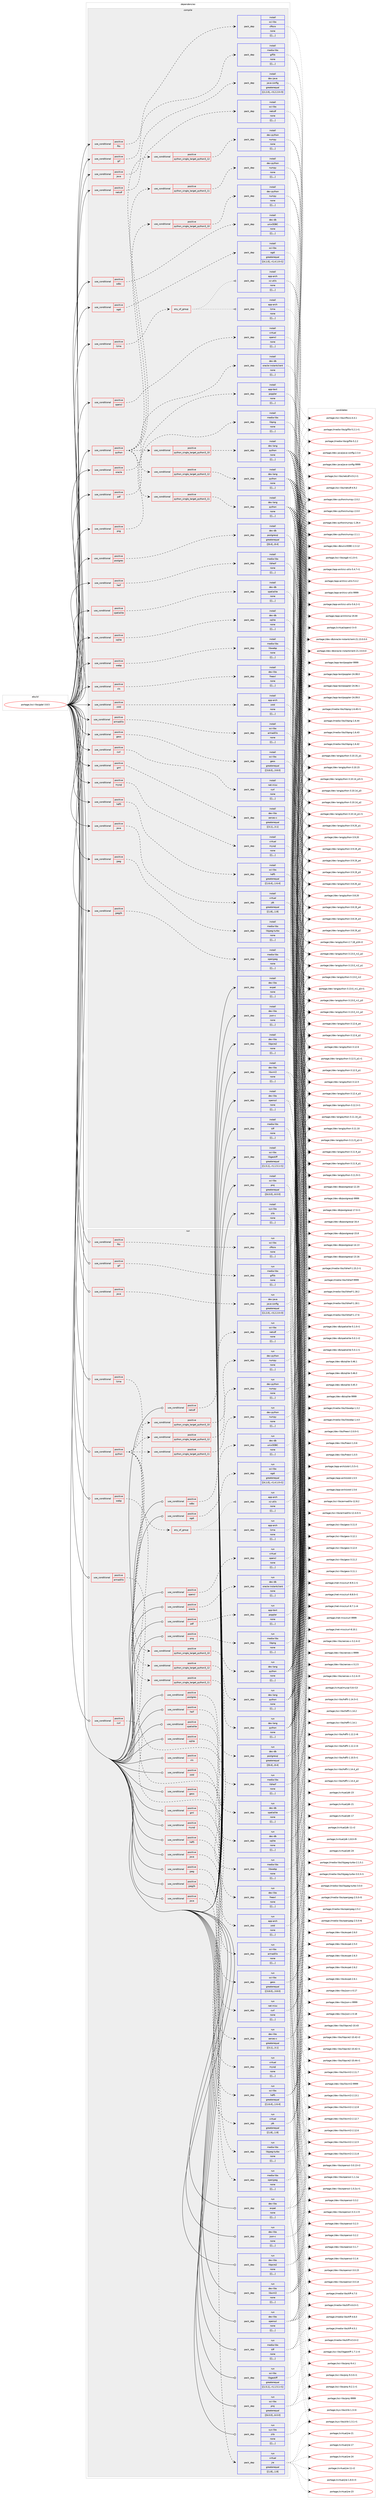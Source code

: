digraph prolog {

# *************
# Graph options
# *************

newrank=true;
concentrate=true;
compound=true;
graph [rankdir=LR,fontname=Helvetica,fontsize=10,ranksep=1.5];#, ranksep=2.5, nodesep=0.2];
edge  [arrowhead=vee];
node  [fontname=Helvetica,fontsize=10];

# **********
# The ebuild
# **********

subgraph cluster_leftcol {
color=gray;
label=<<i>ebuild</i>>;
id [label="portage://sci-libs/gdal-3.8.5", color=red, width=4, href="../sci-libs/gdal-3.8.5.svg"];
}

# ****************
# The dependencies
# ****************

subgraph cluster_midcol {
color=gray;
label=<<i>dependencies</i>>;
subgraph cluster_compile {
fillcolor="#eeeeee";
style=filled;
label=<<i>compile</i>>;
subgraph cond2081 {
dependency5962 [label=<<TABLE BORDER="0" CELLBORDER="1" CELLSPACING="0" CELLPADDING="4"><TR><TD ROWSPAN="3" CELLPADDING="10">use_conditional</TD></TR><TR><TD>positive</TD></TR><TR><TD>armadillo</TD></TR></TABLE>>, shape=none, color=red];
subgraph pack3862 {
dependency5963 [label=<<TABLE BORDER="0" CELLBORDER="1" CELLSPACING="0" CELLPADDING="4" WIDTH="220"><TR><TD ROWSPAN="6" CELLPADDING="30">pack_dep</TD></TR><TR><TD WIDTH="110">install</TD></TR><TR><TD>sci-libs</TD></TR><TR><TD>armadillo</TD></TR><TR><TD>none</TD></TR><TR><TD>[[],,,,]</TD></TR></TABLE>>, shape=none, color=blue];
}
dependency5962:e -> dependency5963:w [weight=20,style="dashed",arrowhead="vee"];
}
id:e -> dependency5962:w [weight=20,style="solid",arrowhead="vee"];
subgraph cond2082 {
dependency5964 [label=<<TABLE BORDER="0" CELLBORDER="1" CELLSPACING="0" CELLPADDING="4"><TR><TD ROWSPAN="3" CELLPADDING="10">use_conditional</TD></TR><TR><TD>positive</TD></TR><TR><TD>curl</TD></TR></TABLE>>, shape=none, color=red];
subgraph pack3863 {
dependency5965 [label=<<TABLE BORDER="0" CELLBORDER="1" CELLSPACING="0" CELLPADDING="4" WIDTH="220"><TR><TD ROWSPAN="6" CELLPADDING="30">pack_dep</TD></TR><TR><TD WIDTH="110">install</TD></TR><TR><TD>net-misc</TD></TR><TR><TD>curl</TD></TR><TR><TD>none</TD></TR><TR><TD>[[],,,,]</TD></TR></TABLE>>, shape=none, color=blue];
}
dependency5964:e -> dependency5965:w [weight=20,style="dashed",arrowhead="vee"];
}
id:e -> dependency5964:w [weight=20,style="solid",arrowhead="vee"];
subgraph cond2083 {
dependency5966 [label=<<TABLE BORDER="0" CELLBORDER="1" CELLSPACING="0" CELLPADDING="4"><TR><TD ROWSPAN="3" CELLPADDING="10">use_conditional</TD></TR><TR><TD>positive</TD></TR><TR><TD>fits</TD></TR></TABLE>>, shape=none, color=red];
subgraph pack3864 {
dependency5967 [label=<<TABLE BORDER="0" CELLBORDER="1" CELLSPACING="0" CELLPADDING="4" WIDTH="220"><TR><TD ROWSPAN="6" CELLPADDING="30">pack_dep</TD></TR><TR><TD WIDTH="110">install</TD></TR><TR><TD>sci-libs</TD></TR><TR><TD>cfitsio</TD></TR><TR><TD>none</TD></TR><TR><TD>[[],,,,]</TD></TR></TABLE>>, shape=none, color=blue];
}
dependency5966:e -> dependency5967:w [weight=20,style="dashed",arrowhead="vee"];
}
id:e -> dependency5966:w [weight=20,style="solid",arrowhead="vee"];
subgraph cond2084 {
dependency5968 [label=<<TABLE BORDER="0" CELLBORDER="1" CELLSPACING="0" CELLPADDING="4"><TR><TD ROWSPAN="3" CELLPADDING="10">use_conditional</TD></TR><TR><TD>positive</TD></TR><TR><TD>geos</TD></TR></TABLE>>, shape=none, color=red];
subgraph pack3865 {
dependency5969 [label=<<TABLE BORDER="0" CELLBORDER="1" CELLSPACING="0" CELLPADDING="4" WIDTH="220"><TR><TD ROWSPAN="6" CELLPADDING="30">pack_dep</TD></TR><TR><TD WIDTH="110">install</TD></TR><TR><TD>sci-libs</TD></TR><TR><TD>geos</TD></TR><TR><TD>greaterequal</TD></TR><TR><TD>[[3,8,0],,,3.8.0]</TD></TR></TABLE>>, shape=none, color=blue];
}
dependency5968:e -> dependency5969:w [weight=20,style="dashed",arrowhead="vee"];
}
id:e -> dependency5968:w [weight=20,style="solid",arrowhead="vee"];
subgraph cond2085 {
dependency5970 [label=<<TABLE BORDER="0" CELLBORDER="1" CELLSPACING="0" CELLPADDING="4"><TR><TD ROWSPAN="3" CELLPADDING="10">use_conditional</TD></TR><TR><TD>positive</TD></TR><TR><TD>gif</TD></TR></TABLE>>, shape=none, color=red];
subgraph pack3866 {
dependency5971 [label=<<TABLE BORDER="0" CELLBORDER="1" CELLSPACING="0" CELLPADDING="4" WIDTH="220"><TR><TD ROWSPAN="6" CELLPADDING="30">pack_dep</TD></TR><TR><TD WIDTH="110">install</TD></TR><TR><TD>media-libs</TD></TR><TR><TD>giflib</TD></TR><TR><TD>none</TD></TR><TR><TD>[[],,,,]</TD></TR></TABLE>>, shape=none, color=blue];
}
dependency5970:e -> dependency5971:w [weight=20,style="dashed",arrowhead="vee"];
}
id:e -> dependency5970:w [weight=20,style="solid",arrowhead="vee"];
subgraph cond2086 {
dependency5972 [label=<<TABLE BORDER="0" CELLBORDER="1" CELLSPACING="0" CELLPADDING="4"><TR><TD ROWSPAN="3" CELLPADDING="10">use_conditional</TD></TR><TR><TD>positive</TD></TR><TR><TD>gml</TD></TR></TABLE>>, shape=none, color=red];
subgraph pack3867 {
dependency5973 [label=<<TABLE BORDER="0" CELLBORDER="1" CELLSPACING="0" CELLPADDING="4" WIDTH="220"><TR><TD ROWSPAN="6" CELLPADDING="30">pack_dep</TD></TR><TR><TD WIDTH="110">install</TD></TR><TR><TD>dev-libs</TD></TR><TR><TD>xerces-c</TD></TR><TR><TD>greaterequal</TD></TR><TR><TD>[[3,1],,,3.1]</TD></TR></TABLE>>, shape=none, color=blue];
}
dependency5972:e -> dependency5973:w [weight=20,style="dashed",arrowhead="vee"];
}
id:e -> dependency5972:w [weight=20,style="solid",arrowhead="vee"];
subgraph cond2087 {
dependency5974 [label=<<TABLE BORDER="0" CELLBORDER="1" CELLSPACING="0" CELLPADDING="4"><TR><TD ROWSPAN="3" CELLPADDING="10">use_conditional</TD></TR><TR><TD>positive</TD></TR><TR><TD>hdf5</TD></TR></TABLE>>, shape=none, color=red];
subgraph pack3868 {
dependency5975 [label=<<TABLE BORDER="0" CELLBORDER="1" CELLSPACING="0" CELLPADDING="4" WIDTH="220"><TR><TD ROWSPAN="6" CELLPADDING="30">pack_dep</TD></TR><TR><TD WIDTH="110">install</TD></TR><TR><TD>sci-libs</TD></TR><TR><TD>hdf5</TD></TR><TR><TD>greaterequal</TD></TR><TR><TD>[[1,6,4],,,1.6.4]</TD></TR></TABLE>>, shape=none, color=blue];
}
dependency5974:e -> dependency5975:w [weight=20,style="dashed",arrowhead="vee"];
}
id:e -> dependency5974:w [weight=20,style="solid",arrowhead="vee"];
subgraph cond2088 {
dependency5976 [label=<<TABLE BORDER="0" CELLBORDER="1" CELLSPACING="0" CELLPADDING="4"><TR><TD ROWSPAN="3" CELLPADDING="10">use_conditional</TD></TR><TR><TD>positive</TD></TR><TR><TD>heif</TD></TR></TABLE>>, shape=none, color=red];
subgraph pack3869 {
dependency5977 [label=<<TABLE BORDER="0" CELLBORDER="1" CELLSPACING="0" CELLPADDING="4" WIDTH="220"><TR><TD ROWSPAN="6" CELLPADDING="30">pack_dep</TD></TR><TR><TD WIDTH="110">install</TD></TR><TR><TD>media-libs</TD></TR><TR><TD>libheif</TD></TR><TR><TD>none</TD></TR><TR><TD>[[],,,,]</TD></TR></TABLE>>, shape=none, color=blue];
}
dependency5976:e -> dependency5977:w [weight=20,style="dashed",arrowhead="vee"];
}
id:e -> dependency5976:w [weight=20,style="solid",arrowhead="vee"];
subgraph cond2089 {
dependency5978 [label=<<TABLE BORDER="0" CELLBORDER="1" CELLSPACING="0" CELLPADDING="4"><TR><TD ROWSPAN="3" CELLPADDING="10">use_conditional</TD></TR><TR><TD>positive</TD></TR><TR><TD>java</TD></TR></TABLE>>, shape=none, color=red];
subgraph pack3870 {
dependency5979 [label=<<TABLE BORDER="0" CELLBORDER="1" CELLSPACING="0" CELLPADDING="4" WIDTH="220"><TR><TD ROWSPAN="6" CELLPADDING="30">pack_dep</TD></TR><TR><TD WIDTH="110">install</TD></TR><TR><TD>dev-java</TD></TR><TR><TD>java-config</TD></TR><TR><TD>greaterequal</TD></TR><TR><TD>[[2,2,0],,-r3,2.2.0-r3]</TD></TR></TABLE>>, shape=none, color=blue];
}
dependency5978:e -> dependency5979:w [weight=20,style="dashed",arrowhead="vee"];
}
id:e -> dependency5978:w [weight=20,style="solid",arrowhead="vee"];
subgraph cond2090 {
dependency5980 [label=<<TABLE BORDER="0" CELLBORDER="1" CELLSPACING="0" CELLPADDING="4"><TR><TD ROWSPAN="3" CELLPADDING="10">use_conditional</TD></TR><TR><TD>positive</TD></TR><TR><TD>java</TD></TR></TABLE>>, shape=none, color=red];
subgraph pack3871 {
dependency5981 [label=<<TABLE BORDER="0" CELLBORDER="1" CELLSPACING="0" CELLPADDING="4" WIDTH="220"><TR><TD ROWSPAN="6" CELLPADDING="30">pack_dep</TD></TR><TR><TD WIDTH="110">install</TD></TR><TR><TD>virtual</TD></TR><TR><TD>jdk</TD></TR><TR><TD>greaterequal</TD></TR><TR><TD>[[1,8],,,1.8]</TD></TR></TABLE>>, shape=none, color=blue];
}
dependency5980:e -> dependency5981:w [weight=20,style="dashed",arrowhead="vee"];
}
id:e -> dependency5980:w [weight=20,style="solid",arrowhead="vee"];
subgraph cond2091 {
dependency5982 [label=<<TABLE BORDER="0" CELLBORDER="1" CELLSPACING="0" CELLPADDING="4"><TR><TD ROWSPAN="3" CELLPADDING="10">use_conditional</TD></TR><TR><TD>positive</TD></TR><TR><TD>jpeg</TD></TR></TABLE>>, shape=none, color=red];
subgraph pack3872 {
dependency5983 [label=<<TABLE BORDER="0" CELLBORDER="1" CELLSPACING="0" CELLPADDING="4" WIDTH="220"><TR><TD ROWSPAN="6" CELLPADDING="30">pack_dep</TD></TR><TR><TD WIDTH="110">install</TD></TR><TR><TD>media-libs</TD></TR><TR><TD>libjpeg-turbo</TD></TR><TR><TD>none</TD></TR><TR><TD>[[],,,,]</TD></TR></TABLE>>, shape=none, color=blue];
}
dependency5982:e -> dependency5983:w [weight=20,style="dashed",arrowhead="vee"];
}
id:e -> dependency5982:w [weight=20,style="solid",arrowhead="vee"];
subgraph cond2092 {
dependency5984 [label=<<TABLE BORDER="0" CELLBORDER="1" CELLSPACING="0" CELLPADDING="4"><TR><TD ROWSPAN="3" CELLPADDING="10">use_conditional</TD></TR><TR><TD>positive</TD></TR><TR><TD>jpeg2k</TD></TR></TABLE>>, shape=none, color=red];
subgraph pack3873 {
dependency5985 [label=<<TABLE BORDER="0" CELLBORDER="1" CELLSPACING="0" CELLPADDING="4" WIDTH="220"><TR><TD ROWSPAN="6" CELLPADDING="30">pack_dep</TD></TR><TR><TD WIDTH="110">install</TD></TR><TR><TD>media-libs</TD></TR><TR><TD>openjpeg</TD></TR><TR><TD>none</TD></TR><TR><TD>[[],,,,]</TD></TR></TABLE>>, shape=none, color=blue];
}
dependency5984:e -> dependency5985:w [weight=20,style="dashed",arrowhead="vee"];
}
id:e -> dependency5984:w [weight=20,style="solid",arrowhead="vee"];
subgraph cond2093 {
dependency5986 [label=<<TABLE BORDER="0" CELLBORDER="1" CELLSPACING="0" CELLPADDING="4"><TR><TD ROWSPAN="3" CELLPADDING="10">use_conditional</TD></TR><TR><TD>positive</TD></TR><TR><TD>lzma</TD></TR></TABLE>>, shape=none, color=red];
subgraph any21 {
dependency5987 [label=<<TABLE BORDER="0" CELLBORDER="1" CELLSPACING="0" CELLPADDING="4"><TR><TD CELLPADDING="10">any_of_group</TD></TR></TABLE>>, shape=none, color=red];subgraph pack3874 {
dependency5988 [label=<<TABLE BORDER="0" CELLBORDER="1" CELLSPACING="0" CELLPADDING="4" WIDTH="220"><TR><TD ROWSPAN="6" CELLPADDING="30">pack_dep</TD></TR><TR><TD WIDTH="110">install</TD></TR><TR><TD>app-arch</TD></TR><TR><TD>xz-utils</TD></TR><TR><TD>none</TD></TR><TR><TD>[[],,,,]</TD></TR></TABLE>>, shape=none, color=blue];
}
dependency5987:e -> dependency5988:w [weight=20,style="dotted",arrowhead="oinv"];
subgraph pack3875 {
dependency5989 [label=<<TABLE BORDER="0" CELLBORDER="1" CELLSPACING="0" CELLPADDING="4" WIDTH="220"><TR><TD ROWSPAN="6" CELLPADDING="30">pack_dep</TD></TR><TR><TD WIDTH="110">install</TD></TR><TR><TD>app-arch</TD></TR><TR><TD>lzma</TD></TR><TR><TD>none</TD></TR><TR><TD>[[],,,,]</TD></TR></TABLE>>, shape=none, color=blue];
}
dependency5987:e -> dependency5989:w [weight=20,style="dotted",arrowhead="oinv"];
}
dependency5986:e -> dependency5987:w [weight=20,style="dashed",arrowhead="vee"];
}
id:e -> dependency5986:w [weight=20,style="solid",arrowhead="vee"];
subgraph cond2094 {
dependency5990 [label=<<TABLE BORDER="0" CELLBORDER="1" CELLSPACING="0" CELLPADDING="4"><TR><TD ROWSPAN="3" CELLPADDING="10">use_conditional</TD></TR><TR><TD>positive</TD></TR><TR><TD>mysql</TD></TR></TABLE>>, shape=none, color=red];
subgraph pack3876 {
dependency5991 [label=<<TABLE BORDER="0" CELLBORDER="1" CELLSPACING="0" CELLPADDING="4" WIDTH="220"><TR><TD ROWSPAN="6" CELLPADDING="30">pack_dep</TD></TR><TR><TD WIDTH="110">install</TD></TR><TR><TD>virtual</TD></TR><TR><TD>mysql</TD></TR><TR><TD>none</TD></TR><TR><TD>[[],,,,]</TD></TR></TABLE>>, shape=none, color=blue];
}
dependency5990:e -> dependency5991:w [weight=20,style="dashed",arrowhead="vee"];
}
id:e -> dependency5990:w [weight=20,style="solid",arrowhead="vee"];
subgraph cond2095 {
dependency5992 [label=<<TABLE BORDER="0" CELLBORDER="1" CELLSPACING="0" CELLPADDING="4"><TR><TD ROWSPAN="3" CELLPADDING="10">use_conditional</TD></TR><TR><TD>positive</TD></TR><TR><TD>netcdf</TD></TR></TABLE>>, shape=none, color=red];
subgraph pack3877 {
dependency5993 [label=<<TABLE BORDER="0" CELLBORDER="1" CELLSPACING="0" CELLPADDING="4" WIDTH="220"><TR><TD ROWSPAN="6" CELLPADDING="30">pack_dep</TD></TR><TR><TD WIDTH="110">install</TD></TR><TR><TD>sci-libs</TD></TR><TR><TD>netcdf</TD></TR><TR><TD>none</TD></TR><TR><TD>[[],,,,]</TD></TR></TABLE>>, shape=none, color=blue];
}
dependency5992:e -> dependency5993:w [weight=20,style="dashed",arrowhead="vee"];
}
id:e -> dependency5992:w [weight=20,style="solid",arrowhead="vee"];
subgraph cond2096 {
dependency5994 [label=<<TABLE BORDER="0" CELLBORDER="1" CELLSPACING="0" CELLPADDING="4"><TR><TD ROWSPAN="3" CELLPADDING="10">use_conditional</TD></TR><TR><TD>positive</TD></TR><TR><TD>odbc</TD></TR></TABLE>>, shape=none, color=red];
subgraph pack3878 {
dependency5995 [label=<<TABLE BORDER="0" CELLBORDER="1" CELLSPACING="0" CELLPADDING="4" WIDTH="220"><TR><TD ROWSPAN="6" CELLPADDING="30">pack_dep</TD></TR><TR><TD WIDTH="110">install</TD></TR><TR><TD>dev-db</TD></TR><TR><TD>unixODBC</TD></TR><TR><TD>none</TD></TR><TR><TD>[[],,,,]</TD></TR></TABLE>>, shape=none, color=blue];
}
dependency5994:e -> dependency5995:w [weight=20,style="dashed",arrowhead="vee"];
}
id:e -> dependency5994:w [weight=20,style="solid",arrowhead="vee"];
subgraph cond2097 {
dependency5996 [label=<<TABLE BORDER="0" CELLBORDER="1" CELLSPACING="0" CELLPADDING="4"><TR><TD ROWSPAN="3" CELLPADDING="10">use_conditional</TD></TR><TR><TD>positive</TD></TR><TR><TD>ogdi</TD></TR></TABLE>>, shape=none, color=red];
subgraph pack3879 {
dependency5997 [label=<<TABLE BORDER="0" CELLBORDER="1" CELLSPACING="0" CELLPADDING="4" WIDTH="220"><TR><TD ROWSPAN="6" CELLPADDING="30">pack_dep</TD></TR><TR><TD WIDTH="110">install</TD></TR><TR><TD>sci-libs</TD></TR><TR><TD>ogdi</TD></TR><TR><TD>greaterequal</TD></TR><TR><TD>[[4,1,0],,-r1,4.1.0-r1]</TD></TR></TABLE>>, shape=none, color=blue];
}
dependency5996:e -> dependency5997:w [weight=20,style="dashed",arrowhead="vee"];
}
id:e -> dependency5996:w [weight=20,style="solid",arrowhead="vee"];
subgraph cond2098 {
dependency5998 [label=<<TABLE BORDER="0" CELLBORDER="1" CELLSPACING="0" CELLPADDING="4"><TR><TD ROWSPAN="3" CELLPADDING="10">use_conditional</TD></TR><TR><TD>positive</TD></TR><TR><TD>opencl</TD></TR></TABLE>>, shape=none, color=red];
subgraph pack3880 {
dependency5999 [label=<<TABLE BORDER="0" CELLBORDER="1" CELLSPACING="0" CELLPADDING="4" WIDTH="220"><TR><TD ROWSPAN="6" CELLPADDING="30">pack_dep</TD></TR><TR><TD WIDTH="110">install</TD></TR><TR><TD>virtual</TD></TR><TR><TD>opencl</TD></TR><TR><TD>none</TD></TR><TR><TD>[[],,,,]</TD></TR></TABLE>>, shape=none, color=blue];
}
dependency5998:e -> dependency5999:w [weight=20,style="dashed",arrowhead="vee"];
}
id:e -> dependency5998:w [weight=20,style="solid",arrowhead="vee"];
subgraph cond2099 {
dependency6000 [label=<<TABLE BORDER="0" CELLBORDER="1" CELLSPACING="0" CELLPADDING="4"><TR><TD ROWSPAN="3" CELLPADDING="10">use_conditional</TD></TR><TR><TD>positive</TD></TR><TR><TD>oracle</TD></TR></TABLE>>, shape=none, color=red];
subgraph pack3881 {
dependency6001 [label=<<TABLE BORDER="0" CELLBORDER="1" CELLSPACING="0" CELLPADDING="4" WIDTH="220"><TR><TD ROWSPAN="6" CELLPADDING="30">pack_dep</TD></TR><TR><TD WIDTH="110">install</TD></TR><TR><TD>dev-db</TD></TR><TR><TD>oracle-instantclient</TD></TR><TR><TD>none</TD></TR><TR><TD>[[],,,,]</TD></TR></TABLE>>, shape=none, color=blue];
}
dependency6000:e -> dependency6001:w [weight=20,style="dashed",arrowhead="vee"];
}
id:e -> dependency6000:w [weight=20,style="solid",arrowhead="vee"];
subgraph cond2100 {
dependency6002 [label=<<TABLE BORDER="0" CELLBORDER="1" CELLSPACING="0" CELLPADDING="4"><TR><TD ROWSPAN="3" CELLPADDING="10">use_conditional</TD></TR><TR><TD>positive</TD></TR><TR><TD>pdf</TD></TR></TABLE>>, shape=none, color=red];
subgraph pack3882 {
dependency6003 [label=<<TABLE BORDER="0" CELLBORDER="1" CELLSPACING="0" CELLPADDING="4" WIDTH="220"><TR><TD ROWSPAN="6" CELLPADDING="30">pack_dep</TD></TR><TR><TD WIDTH="110">install</TD></TR><TR><TD>app-text</TD></TR><TR><TD>poppler</TD></TR><TR><TD>none</TD></TR><TR><TD>[[],,,,]</TD></TR></TABLE>>, shape=none, color=blue];
}
dependency6002:e -> dependency6003:w [weight=20,style="dashed",arrowhead="vee"];
}
id:e -> dependency6002:w [weight=20,style="solid",arrowhead="vee"];
subgraph cond2101 {
dependency6004 [label=<<TABLE BORDER="0" CELLBORDER="1" CELLSPACING="0" CELLPADDING="4"><TR><TD ROWSPAN="3" CELLPADDING="10">use_conditional</TD></TR><TR><TD>positive</TD></TR><TR><TD>png</TD></TR></TABLE>>, shape=none, color=red];
subgraph pack3883 {
dependency6005 [label=<<TABLE BORDER="0" CELLBORDER="1" CELLSPACING="0" CELLPADDING="4" WIDTH="220"><TR><TD ROWSPAN="6" CELLPADDING="30">pack_dep</TD></TR><TR><TD WIDTH="110">install</TD></TR><TR><TD>media-libs</TD></TR><TR><TD>libpng</TD></TR><TR><TD>none</TD></TR><TR><TD>[[],,,,]</TD></TR></TABLE>>, shape=none, color=blue];
}
dependency6004:e -> dependency6005:w [weight=20,style="dashed",arrowhead="vee"];
}
id:e -> dependency6004:w [weight=20,style="solid",arrowhead="vee"];
subgraph cond2102 {
dependency6006 [label=<<TABLE BORDER="0" CELLBORDER="1" CELLSPACING="0" CELLPADDING="4"><TR><TD ROWSPAN="3" CELLPADDING="10">use_conditional</TD></TR><TR><TD>positive</TD></TR><TR><TD>postgres</TD></TR></TABLE>>, shape=none, color=red];
subgraph pack3884 {
dependency6007 [label=<<TABLE BORDER="0" CELLBORDER="1" CELLSPACING="0" CELLPADDING="4" WIDTH="220"><TR><TD ROWSPAN="6" CELLPADDING="30">pack_dep</TD></TR><TR><TD WIDTH="110">install</TD></TR><TR><TD>dev-db</TD></TR><TR><TD>postgresql</TD></TR><TR><TD>greaterequal</TD></TR><TR><TD>[[8,4],,,8.4]</TD></TR></TABLE>>, shape=none, color=blue];
}
dependency6006:e -> dependency6007:w [weight=20,style="dashed",arrowhead="vee"];
}
id:e -> dependency6006:w [weight=20,style="solid",arrowhead="vee"];
subgraph cond2103 {
dependency6008 [label=<<TABLE BORDER="0" CELLBORDER="1" CELLSPACING="0" CELLPADDING="4"><TR><TD ROWSPAN="3" CELLPADDING="10">use_conditional</TD></TR><TR><TD>positive</TD></TR><TR><TD>python</TD></TR></TABLE>>, shape=none, color=red];
subgraph cond2104 {
dependency6009 [label=<<TABLE BORDER="0" CELLBORDER="1" CELLSPACING="0" CELLPADDING="4"><TR><TD ROWSPAN="3" CELLPADDING="10">use_conditional</TD></TR><TR><TD>positive</TD></TR><TR><TD>python_single_target_python3_10</TD></TR></TABLE>>, shape=none, color=red];
subgraph pack3885 {
dependency6010 [label=<<TABLE BORDER="0" CELLBORDER="1" CELLSPACING="0" CELLPADDING="4" WIDTH="220"><TR><TD ROWSPAN="6" CELLPADDING="30">pack_dep</TD></TR><TR><TD WIDTH="110">install</TD></TR><TR><TD>dev-lang</TD></TR><TR><TD>python</TD></TR><TR><TD>none</TD></TR><TR><TD>[[],,,,]</TD></TR></TABLE>>, shape=none, color=blue];
}
dependency6009:e -> dependency6010:w [weight=20,style="dashed",arrowhead="vee"];
}
dependency6008:e -> dependency6009:w [weight=20,style="dashed",arrowhead="vee"];
subgraph cond2105 {
dependency6011 [label=<<TABLE BORDER="0" CELLBORDER="1" CELLSPACING="0" CELLPADDING="4"><TR><TD ROWSPAN="3" CELLPADDING="10">use_conditional</TD></TR><TR><TD>positive</TD></TR><TR><TD>python_single_target_python3_11</TD></TR></TABLE>>, shape=none, color=red];
subgraph pack3886 {
dependency6012 [label=<<TABLE BORDER="0" CELLBORDER="1" CELLSPACING="0" CELLPADDING="4" WIDTH="220"><TR><TD ROWSPAN="6" CELLPADDING="30">pack_dep</TD></TR><TR><TD WIDTH="110">install</TD></TR><TR><TD>dev-lang</TD></TR><TR><TD>python</TD></TR><TR><TD>none</TD></TR><TR><TD>[[],,,,]</TD></TR></TABLE>>, shape=none, color=blue];
}
dependency6011:e -> dependency6012:w [weight=20,style="dashed",arrowhead="vee"];
}
dependency6008:e -> dependency6011:w [weight=20,style="dashed",arrowhead="vee"];
subgraph cond2106 {
dependency6013 [label=<<TABLE BORDER="0" CELLBORDER="1" CELLSPACING="0" CELLPADDING="4"><TR><TD ROWSPAN="3" CELLPADDING="10">use_conditional</TD></TR><TR><TD>positive</TD></TR><TR><TD>python_single_target_python3_12</TD></TR></TABLE>>, shape=none, color=red];
subgraph pack3887 {
dependency6014 [label=<<TABLE BORDER="0" CELLBORDER="1" CELLSPACING="0" CELLPADDING="4" WIDTH="220"><TR><TD ROWSPAN="6" CELLPADDING="30">pack_dep</TD></TR><TR><TD WIDTH="110">install</TD></TR><TR><TD>dev-lang</TD></TR><TR><TD>python</TD></TR><TR><TD>none</TD></TR><TR><TD>[[],,,,]</TD></TR></TABLE>>, shape=none, color=blue];
}
dependency6013:e -> dependency6014:w [weight=20,style="dashed",arrowhead="vee"];
}
dependency6008:e -> dependency6013:w [weight=20,style="dashed",arrowhead="vee"];
subgraph cond2107 {
dependency6015 [label=<<TABLE BORDER="0" CELLBORDER="1" CELLSPACING="0" CELLPADDING="4"><TR><TD ROWSPAN="3" CELLPADDING="10">use_conditional</TD></TR><TR><TD>positive</TD></TR><TR><TD>python_single_target_python3_10</TD></TR></TABLE>>, shape=none, color=red];
subgraph pack3888 {
dependency6016 [label=<<TABLE BORDER="0" CELLBORDER="1" CELLSPACING="0" CELLPADDING="4" WIDTH="220"><TR><TD ROWSPAN="6" CELLPADDING="30">pack_dep</TD></TR><TR><TD WIDTH="110">install</TD></TR><TR><TD>dev-python</TD></TR><TR><TD>numpy</TD></TR><TR><TD>none</TD></TR><TR><TD>[[],,,,]</TD></TR></TABLE>>, shape=none, color=blue];
}
dependency6015:e -> dependency6016:w [weight=20,style="dashed",arrowhead="vee"];
}
dependency6008:e -> dependency6015:w [weight=20,style="dashed",arrowhead="vee"];
subgraph cond2108 {
dependency6017 [label=<<TABLE BORDER="0" CELLBORDER="1" CELLSPACING="0" CELLPADDING="4"><TR><TD ROWSPAN="3" CELLPADDING="10">use_conditional</TD></TR><TR><TD>positive</TD></TR><TR><TD>python_single_target_python3_11</TD></TR></TABLE>>, shape=none, color=red];
subgraph pack3889 {
dependency6018 [label=<<TABLE BORDER="0" CELLBORDER="1" CELLSPACING="0" CELLPADDING="4" WIDTH="220"><TR><TD ROWSPAN="6" CELLPADDING="30">pack_dep</TD></TR><TR><TD WIDTH="110">install</TD></TR><TR><TD>dev-python</TD></TR><TR><TD>numpy</TD></TR><TR><TD>none</TD></TR><TR><TD>[[],,,,]</TD></TR></TABLE>>, shape=none, color=blue];
}
dependency6017:e -> dependency6018:w [weight=20,style="dashed",arrowhead="vee"];
}
dependency6008:e -> dependency6017:w [weight=20,style="dashed",arrowhead="vee"];
subgraph cond2109 {
dependency6019 [label=<<TABLE BORDER="0" CELLBORDER="1" CELLSPACING="0" CELLPADDING="4"><TR><TD ROWSPAN="3" CELLPADDING="10">use_conditional</TD></TR><TR><TD>positive</TD></TR><TR><TD>python_single_target_python3_12</TD></TR></TABLE>>, shape=none, color=red];
subgraph pack3890 {
dependency6020 [label=<<TABLE BORDER="0" CELLBORDER="1" CELLSPACING="0" CELLPADDING="4" WIDTH="220"><TR><TD ROWSPAN="6" CELLPADDING="30">pack_dep</TD></TR><TR><TD WIDTH="110">install</TD></TR><TR><TD>dev-python</TD></TR><TR><TD>numpy</TD></TR><TR><TD>none</TD></TR><TR><TD>[[],,,,]</TD></TR></TABLE>>, shape=none, color=blue];
}
dependency6019:e -> dependency6020:w [weight=20,style="dashed",arrowhead="vee"];
}
dependency6008:e -> dependency6019:w [weight=20,style="dashed",arrowhead="vee"];
}
id:e -> dependency6008:w [weight=20,style="solid",arrowhead="vee"];
subgraph cond2110 {
dependency6021 [label=<<TABLE BORDER="0" CELLBORDER="1" CELLSPACING="0" CELLPADDING="4"><TR><TD ROWSPAN="3" CELLPADDING="10">use_conditional</TD></TR><TR><TD>positive</TD></TR><TR><TD>spatialite</TD></TR></TABLE>>, shape=none, color=red];
subgraph pack3891 {
dependency6022 [label=<<TABLE BORDER="0" CELLBORDER="1" CELLSPACING="0" CELLPADDING="4" WIDTH="220"><TR><TD ROWSPAN="6" CELLPADDING="30">pack_dep</TD></TR><TR><TD WIDTH="110">install</TD></TR><TR><TD>dev-db</TD></TR><TR><TD>spatialite</TD></TR><TR><TD>none</TD></TR><TR><TD>[[],,,,]</TD></TR></TABLE>>, shape=none, color=blue];
}
dependency6021:e -> dependency6022:w [weight=20,style="dashed",arrowhead="vee"];
}
id:e -> dependency6021:w [weight=20,style="solid",arrowhead="vee"];
subgraph cond2111 {
dependency6023 [label=<<TABLE BORDER="0" CELLBORDER="1" CELLSPACING="0" CELLPADDING="4"><TR><TD ROWSPAN="3" CELLPADDING="10">use_conditional</TD></TR><TR><TD>positive</TD></TR><TR><TD>sqlite</TD></TR></TABLE>>, shape=none, color=red];
subgraph pack3892 {
dependency6024 [label=<<TABLE BORDER="0" CELLBORDER="1" CELLSPACING="0" CELLPADDING="4" WIDTH="220"><TR><TD ROWSPAN="6" CELLPADDING="30">pack_dep</TD></TR><TR><TD WIDTH="110">install</TD></TR><TR><TD>dev-db</TD></TR><TR><TD>sqlite</TD></TR><TR><TD>none</TD></TR><TR><TD>[[],,,,]</TD></TR></TABLE>>, shape=none, color=blue];
}
dependency6023:e -> dependency6024:w [weight=20,style="dashed",arrowhead="vee"];
}
id:e -> dependency6023:w [weight=20,style="solid",arrowhead="vee"];
subgraph cond2112 {
dependency6025 [label=<<TABLE BORDER="0" CELLBORDER="1" CELLSPACING="0" CELLPADDING="4"><TR><TD ROWSPAN="3" CELLPADDING="10">use_conditional</TD></TR><TR><TD>positive</TD></TR><TR><TD>webp</TD></TR></TABLE>>, shape=none, color=red];
subgraph pack3893 {
dependency6026 [label=<<TABLE BORDER="0" CELLBORDER="1" CELLSPACING="0" CELLPADDING="4" WIDTH="220"><TR><TD ROWSPAN="6" CELLPADDING="30">pack_dep</TD></TR><TR><TD WIDTH="110">install</TD></TR><TR><TD>media-libs</TD></TR><TR><TD>libwebp</TD></TR><TR><TD>none</TD></TR><TR><TD>[[],,,,]</TD></TR></TABLE>>, shape=none, color=blue];
}
dependency6025:e -> dependency6026:w [weight=20,style="dashed",arrowhead="vee"];
}
id:e -> dependency6025:w [weight=20,style="solid",arrowhead="vee"];
subgraph cond2113 {
dependency6027 [label=<<TABLE BORDER="0" CELLBORDER="1" CELLSPACING="0" CELLPADDING="4"><TR><TD ROWSPAN="3" CELLPADDING="10">use_conditional</TD></TR><TR><TD>positive</TD></TR><TR><TD>xls</TD></TR></TABLE>>, shape=none, color=red];
subgraph pack3894 {
dependency6028 [label=<<TABLE BORDER="0" CELLBORDER="1" CELLSPACING="0" CELLPADDING="4" WIDTH="220"><TR><TD ROWSPAN="6" CELLPADDING="30">pack_dep</TD></TR><TR><TD WIDTH="110">install</TD></TR><TR><TD>dev-libs</TD></TR><TR><TD>freexl</TD></TR><TR><TD>none</TD></TR><TR><TD>[[],,,,]</TD></TR></TABLE>>, shape=none, color=blue];
}
dependency6027:e -> dependency6028:w [weight=20,style="dashed",arrowhead="vee"];
}
id:e -> dependency6027:w [weight=20,style="solid",arrowhead="vee"];
subgraph cond2114 {
dependency6029 [label=<<TABLE BORDER="0" CELLBORDER="1" CELLSPACING="0" CELLPADDING="4"><TR><TD ROWSPAN="3" CELLPADDING="10">use_conditional</TD></TR><TR><TD>positive</TD></TR><TR><TD>zstd</TD></TR></TABLE>>, shape=none, color=red];
subgraph pack3895 {
dependency6030 [label=<<TABLE BORDER="0" CELLBORDER="1" CELLSPACING="0" CELLPADDING="4" WIDTH="220"><TR><TD ROWSPAN="6" CELLPADDING="30">pack_dep</TD></TR><TR><TD WIDTH="110">install</TD></TR><TR><TD>app-arch</TD></TR><TR><TD>zstd</TD></TR><TR><TD>none</TD></TR><TR><TD>[[],,,,]</TD></TR></TABLE>>, shape=none, color=blue];
}
dependency6029:e -> dependency6030:w [weight=20,style="dashed",arrowhead="vee"];
}
id:e -> dependency6029:w [weight=20,style="solid",arrowhead="vee"];
subgraph pack3896 {
dependency6031 [label=<<TABLE BORDER="0" CELLBORDER="1" CELLSPACING="0" CELLPADDING="4" WIDTH="220"><TR><TD ROWSPAN="6" CELLPADDING="30">pack_dep</TD></TR><TR><TD WIDTH="110">install</TD></TR><TR><TD>dev-libs</TD></TR><TR><TD>expat</TD></TR><TR><TD>none</TD></TR><TR><TD>[[],,,,]</TD></TR></TABLE>>, shape=none, color=blue];
}
id:e -> dependency6031:w [weight=20,style="solid",arrowhead="vee"];
subgraph pack3897 {
dependency6032 [label=<<TABLE BORDER="0" CELLBORDER="1" CELLSPACING="0" CELLPADDING="4" WIDTH="220"><TR><TD ROWSPAN="6" CELLPADDING="30">pack_dep</TD></TR><TR><TD WIDTH="110">install</TD></TR><TR><TD>dev-libs</TD></TR><TR><TD>json-c</TD></TR><TR><TD>none</TD></TR><TR><TD>[[],,,,]</TD></TR></TABLE>>, shape=none, color=blue];
}
id:e -> dependency6032:w [weight=20,style="solid",arrowhead="vee"];
subgraph pack3898 {
dependency6033 [label=<<TABLE BORDER="0" CELLBORDER="1" CELLSPACING="0" CELLPADDING="4" WIDTH="220"><TR><TD ROWSPAN="6" CELLPADDING="30">pack_dep</TD></TR><TR><TD WIDTH="110">install</TD></TR><TR><TD>dev-libs</TD></TR><TR><TD>libpcre2</TD></TR><TR><TD>none</TD></TR><TR><TD>[[],,,,]</TD></TR></TABLE>>, shape=none, color=blue];
}
id:e -> dependency6033:w [weight=20,style="solid",arrowhead="vee"];
subgraph pack3899 {
dependency6034 [label=<<TABLE BORDER="0" CELLBORDER="1" CELLSPACING="0" CELLPADDING="4" WIDTH="220"><TR><TD ROWSPAN="6" CELLPADDING="30">pack_dep</TD></TR><TR><TD WIDTH="110">install</TD></TR><TR><TD>dev-libs</TD></TR><TR><TD>libxml2</TD></TR><TR><TD>none</TD></TR><TR><TD>[[],,,,]</TD></TR></TABLE>>, shape=none, color=blue];
}
id:e -> dependency6034:w [weight=20,style="solid",arrowhead="vee"];
subgraph pack3900 {
dependency6035 [label=<<TABLE BORDER="0" CELLBORDER="1" CELLSPACING="0" CELLPADDING="4" WIDTH="220"><TR><TD ROWSPAN="6" CELLPADDING="30">pack_dep</TD></TR><TR><TD WIDTH="110">install</TD></TR><TR><TD>dev-libs</TD></TR><TR><TD>openssl</TD></TR><TR><TD>none</TD></TR><TR><TD>[[],,,,]</TD></TR></TABLE>>, shape=none, color=blue];
}
id:e -> dependency6035:w [weight=20,style="solid",arrowhead="vee"];
subgraph pack3901 {
dependency6036 [label=<<TABLE BORDER="0" CELLBORDER="1" CELLSPACING="0" CELLPADDING="4" WIDTH="220"><TR><TD ROWSPAN="6" CELLPADDING="30">pack_dep</TD></TR><TR><TD WIDTH="110">install</TD></TR><TR><TD>media-libs</TD></TR><TR><TD>tiff</TD></TR><TR><TD>none</TD></TR><TR><TD>[[],,,,]</TD></TR></TABLE>>, shape=none, color=blue];
}
id:e -> dependency6036:w [weight=20,style="solid",arrowhead="vee"];
subgraph pack3902 {
dependency6037 [label=<<TABLE BORDER="0" CELLBORDER="1" CELLSPACING="0" CELLPADDING="4" WIDTH="220"><TR><TD ROWSPAN="6" CELLPADDING="30">pack_dep</TD></TR><TR><TD WIDTH="110">install</TD></TR><TR><TD>sci-libs</TD></TR><TR><TD>libgeotiff</TD></TR><TR><TD>greaterequal</TD></TR><TR><TD>[[1,5,1],,-r1,1.5.1-r1]</TD></TR></TABLE>>, shape=none, color=blue];
}
id:e -> dependency6037:w [weight=20,style="solid",arrowhead="vee"];
subgraph pack3903 {
dependency6038 [label=<<TABLE BORDER="0" CELLBORDER="1" CELLSPACING="0" CELLPADDING="4" WIDTH="220"><TR><TD ROWSPAN="6" CELLPADDING="30">pack_dep</TD></TR><TR><TD WIDTH="110">install</TD></TR><TR><TD>sci-libs</TD></TR><TR><TD>proj</TD></TR><TR><TD>greaterequal</TD></TR><TR><TD>[[6,0,0],,,6.0.0]</TD></TR></TABLE>>, shape=none, color=blue];
}
id:e -> dependency6038:w [weight=20,style="solid",arrowhead="vee"];
subgraph pack3904 {
dependency6039 [label=<<TABLE BORDER="0" CELLBORDER="1" CELLSPACING="0" CELLPADDING="4" WIDTH="220"><TR><TD ROWSPAN="6" CELLPADDING="30">pack_dep</TD></TR><TR><TD WIDTH="110">install</TD></TR><TR><TD>sys-libs</TD></TR><TR><TD>zlib</TD></TR><TR><TD>none</TD></TR><TR><TD>[[],,,,]</TD></TR></TABLE>>, shape=none, color=blue];
}
id:e -> dependency6039:w [weight=20,style="solid",arrowhead="vee"];
}
subgraph cluster_compileandrun {
fillcolor="#eeeeee";
style=filled;
label=<<i>compile and run</i>>;
}
subgraph cluster_run {
fillcolor="#eeeeee";
style=filled;
label=<<i>run</i>>;
subgraph cond2115 {
dependency6040 [label=<<TABLE BORDER="0" CELLBORDER="1" CELLSPACING="0" CELLPADDING="4"><TR><TD ROWSPAN="3" CELLPADDING="10">use_conditional</TD></TR><TR><TD>positive</TD></TR><TR><TD>armadillo</TD></TR></TABLE>>, shape=none, color=red];
subgraph pack3905 {
dependency6041 [label=<<TABLE BORDER="0" CELLBORDER="1" CELLSPACING="0" CELLPADDING="4" WIDTH="220"><TR><TD ROWSPAN="6" CELLPADDING="30">pack_dep</TD></TR><TR><TD WIDTH="110">run</TD></TR><TR><TD>sci-libs</TD></TR><TR><TD>armadillo</TD></TR><TR><TD>none</TD></TR><TR><TD>[[],,,,]</TD></TR></TABLE>>, shape=none, color=blue];
}
dependency6040:e -> dependency6041:w [weight=20,style="dashed",arrowhead="vee"];
}
id:e -> dependency6040:w [weight=20,style="solid",arrowhead="odot"];
subgraph cond2116 {
dependency6042 [label=<<TABLE BORDER="0" CELLBORDER="1" CELLSPACING="0" CELLPADDING="4"><TR><TD ROWSPAN="3" CELLPADDING="10">use_conditional</TD></TR><TR><TD>positive</TD></TR><TR><TD>curl</TD></TR></TABLE>>, shape=none, color=red];
subgraph pack3906 {
dependency6043 [label=<<TABLE BORDER="0" CELLBORDER="1" CELLSPACING="0" CELLPADDING="4" WIDTH="220"><TR><TD ROWSPAN="6" CELLPADDING="30">pack_dep</TD></TR><TR><TD WIDTH="110">run</TD></TR><TR><TD>net-misc</TD></TR><TR><TD>curl</TD></TR><TR><TD>none</TD></TR><TR><TD>[[],,,,]</TD></TR></TABLE>>, shape=none, color=blue];
}
dependency6042:e -> dependency6043:w [weight=20,style="dashed",arrowhead="vee"];
}
id:e -> dependency6042:w [weight=20,style="solid",arrowhead="odot"];
subgraph cond2117 {
dependency6044 [label=<<TABLE BORDER="0" CELLBORDER="1" CELLSPACING="0" CELLPADDING="4"><TR><TD ROWSPAN="3" CELLPADDING="10">use_conditional</TD></TR><TR><TD>positive</TD></TR><TR><TD>fits</TD></TR></TABLE>>, shape=none, color=red];
subgraph pack3907 {
dependency6045 [label=<<TABLE BORDER="0" CELLBORDER="1" CELLSPACING="0" CELLPADDING="4" WIDTH="220"><TR><TD ROWSPAN="6" CELLPADDING="30">pack_dep</TD></TR><TR><TD WIDTH="110">run</TD></TR><TR><TD>sci-libs</TD></TR><TR><TD>cfitsio</TD></TR><TR><TD>none</TD></TR><TR><TD>[[],,,,]</TD></TR></TABLE>>, shape=none, color=blue];
}
dependency6044:e -> dependency6045:w [weight=20,style="dashed",arrowhead="vee"];
}
id:e -> dependency6044:w [weight=20,style="solid",arrowhead="odot"];
subgraph cond2118 {
dependency6046 [label=<<TABLE BORDER="0" CELLBORDER="1" CELLSPACING="0" CELLPADDING="4"><TR><TD ROWSPAN="3" CELLPADDING="10">use_conditional</TD></TR><TR><TD>positive</TD></TR><TR><TD>geos</TD></TR></TABLE>>, shape=none, color=red];
subgraph pack3908 {
dependency6047 [label=<<TABLE BORDER="0" CELLBORDER="1" CELLSPACING="0" CELLPADDING="4" WIDTH="220"><TR><TD ROWSPAN="6" CELLPADDING="30">pack_dep</TD></TR><TR><TD WIDTH="110">run</TD></TR><TR><TD>sci-libs</TD></TR><TR><TD>geos</TD></TR><TR><TD>greaterequal</TD></TR><TR><TD>[[3,8,0],,,3.8.0]</TD></TR></TABLE>>, shape=none, color=blue];
}
dependency6046:e -> dependency6047:w [weight=20,style="dashed",arrowhead="vee"];
}
id:e -> dependency6046:w [weight=20,style="solid",arrowhead="odot"];
subgraph cond2119 {
dependency6048 [label=<<TABLE BORDER="0" CELLBORDER="1" CELLSPACING="0" CELLPADDING="4"><TR><TD ROWSPAN="3" CELLPADDING="10">use_conditional</TD></TR><TR><TD>positive</TD></TR><TR><TD>gif</TD></TR></TABLE>>, shape=none, color=red];
subgraph pack3909 {
dependency6049 [label=<<TABLE BORDER="0" CELLBORDER="1" CELLSPACING="0" CELLPADDING="4" WIDTH="220"><TR><TD ROWSPAN="6" CELLPADDING="30">pack_dep</TD></TR><TR><TD WIDTH="110">run</TD></TR><TR><TD>media-libs</TD></TR><TR><TD>giflib</TD></TR><TR><TD>none</TD></TR><TR><TD>[[],,,,]</TD></TR></TABLE>>, shape=none, color=blue];
}
dependency6048:e -> dependency6049:w [weight=20,style="dashed",arrowhead="vee"];
}
id:e -> dependency6048:w [weight=20,style="solid",arrowhead="odot"];
subgraph cond2120 {
dependency6050 [label=<<TABLE BORDER="0" CELLBORDER="1" CELLSPACING="0" CELLPADDING="4"><TR><TD ROWSPAN="3" CELLPADDING="10">use_conditional</TD></TR><TR><TD>positive</TD></TR><TR><TD>gml</TD></TR></TABLE>>, shape=none, color=red];
subgraph pack3910 {
dependency6051 [label=<<TABLE BORDER="0" CELLBORDER="1" CELLSPACING="0" CELLPADDING="4" WIDTH="220"><TR><TD ROWSPAN="6" CELLPADDING="30">pack_dep</TD></TR><TR><TD WIDTH="110">run</TD></TR><TR><TD>dev-libs</TD></TR><TR><TD>xerces-c</TD></TR><TR><TD>greaterequal</TD></TR><TR><TD>[[3,1],,,3.1]</TD></TR></TABLE>>, shape=none, color=blue];
}
dependency6050:e -> dependency6051:w [weight=20,style="dashed",arrowhead="vee"];
}
id:e -> dependency6050:w [weight=20,style="solid",arrowhead="odot"];
subgraph cond2121 {
dependency6052 [label=<<TABLE BORDER="0" CELLBORDER="1" CELLSPACING="0" CELLPADDING="4"><TR><TD ROWSPAN="3" CELLPADDING="10">use_conditional</TD></TR><TR><TD>positive</TD></TR><TR><TD>hdf5</TD></TR></TABLE>>, shape=none, color=red];
subgraph pack3911 {
dependency6053 [label=<<TABLE BORDER="0" CELLBORDER="1" CELLSPACING="0" CELLPADDING="4" WIDTH="220"><TR><TD ROWSPAN="6" CELLPADDING="30">pack_dep</TD></TR><TR><TD WIDTH="110">run</TD></TR><TR><TD>sci-libs</TD></TR><TR><TD>hdf5</TD></TR><TR><TD>greaterequal</TD></TR><TR><TD>[[1,6,4],,,1.6.4]</TD></TR></TABLE>>, shape=none, color=blue];
}
dependency6052:e -> dependency6053:w [weight=20,style="dashed",arrowhead="vee"];
}
id:e -> dependency6052:w [weight=20,style="solid",arrowhead="odot"];
subgraph cond2122 {
dependency6054 [label=<<TABLE BORDER="0" CELLBORDER="1" CELLSPACING="0" CELLPADDING="4"><TR><TD ROWSPAN="3" CELLPADDING="10">use_conditional</TD></TR><TR><TD>positive</TD></TR><TR><TD>heif</TD></TR></TABLE>>, shape=none, color=red];
subgraph pack3912 {
dependency6055 [label=<<TABLE BORDER="0" CELLBORDER="1" CELLSPACING="0" CELLPADDING="4" WIDTH="220"><TR><TD ROWSPAN="6" CELLPADDING="30">pack_dep</TD></TR><TR><TD WIDTH="110">run</TD></TR><TR><TD>media-libs</TD></TR><TR><TD>libheif</TD></TR><TR><TD>none</TD></TR><TR><TD>[[],,,,]</TD></TR></TABLE>>, shape=none, color=blue];
}
dependency6054:e -> dependency6055:w [weight=20,style="dashed",arrowhead="vee"];
}
id:e -> dependency6054:w [weight=20,style="solid",arrowhead="odot"];
subgraph cond2123 {
dependency6056 [label=<<TABLE BORDER="0" CELLBORDER="1" CELLSPACING="0" CELLPADDING="4"><TR><TD ROWSPAN="3" CELLPADDING="10">use_conditional</TD></TR><TR><TD>positive</TD></TR><TR><TD>java</TD></TR></TABLE>>, shape=none, color=red];
subgraph pack3913 {
dependency6057 [label=<<TABLE BORDER="0" CELLBORDER="1" CELLSPACING="0" CELLPADDING="4" WIDTH="220"><TR><TD ROWSPAN="6" CELLPADDING="30">pack_dep</TD></TR><TR><TD WIDTH="110">run</TD></TR><TR><TD>dev-java</TD></TR><TR><TD>java-config</TD></TR><TR><TD>greaterequal</TD></TR><TR><TD>[[2,2,0],,-r3,2.2.0-r3]</TD></TR></TABLE>>, shape=none, color=blue];
}
dependency6056:e -> dependency6057:w [weight=20,style="dashed",arrowhead="vee"];
}
id:e -> dependency6056:w [weight=20,style="solid",arrowhead="odot"];
subgraph cond2124 {
dependency6058 [label=<<TABLE BORDER="0" CELLBORDER="1" CELLSPACING="0" CELLPADDING="4"><TR><TD ROWSPAN="3" CELLPADDING="10">use_conditional</TD></TR><TR><TD>positive</TD></TR><TR><TD>java</TD></TR></TABLE>>, shape=none, color=red];
subgraph pack3914 {
dependency6059 [label=<<TABLE BORDER="0" CELLBORDER="1" CELLSPACING="0" CELLPADDING="4" WIDTH="220"><TR><TD ROWSPAN="6" CELLPADDING="30">pack_dep</TD></TR><TR><TD WIDTH="110">run</TD></TR><TR><TD>virtual</TD></TR><TR><TD>jdk</TD></TR><TR><TD>greaterequal</TD></TR><TR><TD>[[1,8],,,1.8]</TD></TR></TABLE>>, shape=none, color=blue];
}
dependency6058:e -> dependency6059:w [weight=20,style="dashed",arrowhead="vee"];
}
id:e -> dependency6058:w [weight=20,style="solid",arrowhead="odot"];
subgraph cond2125 {
dependency6060 [label=<<TABLE BORDER="0" CELLBORDER="1" CELLSPACING="0" CELLPADDING="4"><TR><TD ROWSPAN="3" CELLPADDING="10">use_conditional</TD></TR><TR><TD>positive</TD></TR><TR><TD>java</TD></TR></TABLE>>, shape=none, color=red];
subgraph pack3915 {
dependency6061 [label=<<TABLE BORDER="0" CELLBORDER="1" CELLSPACING="0" CELLPADDING="4" WIDTH="220"><TR><TD ROWSPAN="6" CELLPADDING="30">pack_dep</TD></TR><TR><TD WIDTH="110">run</TD></TR><TR><TD>virtual</TD></TR><TR><TD>jre</TD></TR><TR><TD>greaterequal</TD></TR><TR><TD>[[1,8],,,1.8]</TD></TR></TABLE>>, shape=none, color=blue];
}
dependency6060:e -> dependency6061:w [weight=20,style="dashed",arrowhead="vee"];
}
id:e -> dependency6060:w [weight=20,style="solid",arrowhead="odot"];
subgraph cond2126 {
dependency6062 [label=<<TABLE BORDER="0" CELLBORDER="1" CELLSPACING="0" CELLPADDING="4"><TR><TD ROWSPAN="3" CELLPADDING="10">use_conditional</TD></TR><TR><TD>positive</TD></TR><TR><TD>jpeg</TD></TR></TABLE>>, shape=none, color=red];
subgraph pack3916 {
dependency6063 [label=<<TABLE BORDER="0" CELLBORDER="1" CELLSPACING="0" CELLPADDING="4" WIDTH="220"><TR><TD ROWSPAN="6" CELLPADDING="30">pack_dep</TD></TR><TR><TD WIDTH="110">run</TD></TR><TR><TD>media-libs</TD></TR><TR><TD>libjpeg-turbo</TD></TR><TR><TD>none</TD></TR><TR><TD>[[],,,,]</TD></TR></TABLE>>, shape=none, color=blue];
}
dependency6062:e -> dependency6063:w [weight=20,style="dashed",arrowhead="vee"];
}
id:e -> dependency6062:w [weight=20,style="solid",arrowhead="odot"];
subgraph cond2127 {
dependency6064 [label=<<TABLE BORDER="0" CELLBORDER="1" CELLSPACING="0" CELLPADDING="4"><TR><TD ROWSPAN="3" CELLPADDING="10">use_conditional</TD></TR><TR><TD>positive</TD></TR><TR><TD>jpeg2k</TD></TR></TABLE>>, shape=none, color=red];
subgraph pack3917 {
dependency6065 [label=<<TABLE BORDER="0" CELLBORDER="1" CELLSPACING="0" CELLPADDING="4" WIDTH="220"><TR><TD ROWSPAN="6" CELLPADDING="30">pack_dep</TD></TR><TR><TD WIDTH="110">run</TD></TR><TR><TD>media-libs</TD></TR><TR><TD>openjpeg</TD></TR><TR><TD>none</TD></TR><TR><TD>[[],,,,]</TD></TR></TABLE>>, shape=none, color=blue];
}
dependency6064:e -> dependency6065:w [weight=20,style="dashed",arrowhead="vee"];
}
id:e -> dependency6064:w [weight=20,style="solid",arrowhead="odot"];
subgraph cond2128 {
dependency6066 [label=<<TABLE BORDER="0" CELLBORDER="1" CELLSPACING="0" CELLPADDING="4"><TR><TD ROWSPAN="3" CELLPADDING="10">use_conditional</TD></TR><TR><TD>positive</TD></TR><TR><TD>lzma</TD></TR></TABLE>>, shape=none, color=red];
subgraph any22 {
dependency6067 [label=<<TABLE BORDER="0" CELLBORDER="1" CELLSPACING="0" CELLPADDING="4"><TR><TD CELLPADDING="10">any_of_group</TD></TR></TABLE>>, shape=none, color=red];subgraph pack3918 {
dependency6068 [label=<<TABLE BORDER="0" CELLBORDER="1" CELLSPACING="0" CELLPADDING="4" WIDTH="220"><TR><TD ROWSPAN="6" CELLPADDING="30">pack_dep</TD></TR><TR><TD WIDTH="110">run</TD></TR><TR><TD>app-arch</TD></TR><TR><TD>xz-utils</TD></TR><TR><TD>none</TD></TR><TR><TD>[[],,,,]</TD></TR></TABLE>>, shape=none, color=blue];
}
dependency6067:e -> dependency6068:w [weight=20,style="dotted",arrowhead="oinv"];
subgraph pack3919 {
dependency6069 [label=<<TABLE BORDER="0" CELLBORDER="1" CELLSPACING="0" CELLPADDING="4" WIDTH="220"><TR><TD ROWSPAN="6" CELLPADDING="30">pack_dep</TD></TR><TR><TD WIDTH="110">run</TD></TR><TR><TD>app-arch</TD></TR><TR><TD>lzma</TD></TR><TR><TD>none</TD></TR><TR><TD>[[],,,,]</TD></TR></TABLE>>, shape=none, color=blue];
}
dependency6067:e -> dependency6069:w [weight=20,style="dotted",arrowhead="oinv"];
}
dependency6066:e -> dependency6067:w [weight=20,style="dashed",arrowhead="vee"];
}
id:e -> dependency6066:w [weight=20,style="solid",arrowhead="odot"];
subgraph cond2129 {
dependency6070 [label=<<TABLE BORDER="0" CELLBORDER="1" CELLSPACING="0" CELLPADDING="4"><TR><TD ROWSPAN="3" CELLPADDING="10">use_conditional</TD></TR><TR><TD>positive</TD></TR><TR><TD>mysql</TD></TR></TABLE>>, shape=none, color=red];
subgraph pack3920 {
dependency6071 [label=<<TABLE BORDER="0" CELLBORDER="1" CELLSPACING="0" CELLPADDING="4" WIDTH="220"><TR><TD ROWSPAN="6" CELLPADDING="30">pack_dep</TD></TR><TR><TD WIDTH="110">run</TD></TR><TR><TD>virtual</TD></TR><TR><TD>mysql</TD></TR><TR><TD>none</TD></TR><TR><TD>[[],,,,]</TD></TR></TABLE>>, shape=none, color=blue];
}
dependency6070:e -> dependency6071:w [weight=20,style="dashed",arrowhead="vee"];
}
id:e -> dependency6070:w [weight=20,style="solid",arrowhead="odot"];
subgraph cond2130 {
dependency6072 [label=<<TABLE BORDER="0" CELLBORDER="1" CELLSPACING="0" CELLPADDING="4"><TR><TD ROWSPAN="3" CELLPADDING="10">use_conditional</TD></TR><TR><TD>positive</TD></TR><TR><TD>netcdf</TD></TR></TABLE>>, shape=none, color=red];
subgraph pack3921 {
dependency6073 [label=<<TABLE BORDER="0" CELLBORDER="1" CELLSPACING="0" CELLPADDING="4" WIDTH="220"><TR><TD ROWSPAN="6" CELLPADDING="30">pack_dep</TD></TR><TR><TD WIDTH="110">run</TD></TR><TR><TD>sci-libs</TD></TR><TR><TD>netcdf</TD></TR><TR><TD>none</TD></TR><TR><TD>[[],,,,]</TD></TR></TABLE>>, shape=none, color=blue];
}
dependency6072:e -> dependency6073:w [weight=20,style="dashed",arrowhead="vee"];
}
id:e -> dependency6072:w [weight=20,style="solid",arrowhead="odot"];
subgraph cond2131 {
dependency6074 [label=<<TABLE BORDER="0" CELLBORDER="1" CELLSPACING="0" CELLPADDING="4"><TR><TD ROWSPAN="3" CELLPADDING="10">use_conditional</TD></TR><TR><TD>positive</TD></TR><TR><TD>odbc</TD></TR></TABLE>>, shape=none, color=red];
subgraph pack3922 {
dependency6075 [label=<<TABLE BORDER="0" CELLBORDER="1" CELLSPACING="0" CELLPADDING="4" WIDTH="220"><TR><TD ROWSPAN="6" CELLPADDING="30">pack_dep</TD></TR><TR><TD WIDTH="110">run</TD></TR><TR><TD>dev-db</TD></TR><TR><TD>unixODBC</TD></TR><TR><TD>none</TD></TR><TR><TD>[[],,,,]</TD></TR></TABLE>>, shape=none, color=blue];
}
dependency6074:e -> dependency6075:w [weight=20,style="dashed",arrowhead="vee"];
}
id:e -> dependency6074:w [weight=20,style="solid",arrowhead="odot"];
subgraph cond2132 {
dependency6076 [label=<<TABLE BORDER="0" CELLBORDER="1" CELLSPACING="0" CELLPADDING="4"><TR><TD ROWSPAN="3" CELLPADDING="10">use_conditional</TD></TR><TR><TD>positive</TD></TR><TR><TD>ogdi</TD></TR></TABLE>>, shape=none, color=red];
subgraph pack3923 {
dependency6077 [label=<<TABLE BORDER="0" CELLBORDER="1" CELLSPACING="0" CELLPADDING="4" WIDTH="220"><TR><TD ROWSPAN="6" CELLPADDING="30">pack_dep</TD></TR><TR><TD WIDTH="110">run</TD></TR><TR><TD>sci-libs</TD></TR><TR><TD>ogdi</TD></TR><TR><TD>greaterequal</TD></TR><TR><TD>[[4,1,0],,-r1,4.1.0-r1]</TD></TR></TABLE>>, shape=none, color=blue];
}
dependency6076:e -> dependency6077:w [weight=20,style="dashed",arrowhead="vee"];
}
id:e -> dependency6076:w [weight=20,style="solid",arrowhead="odot"];
subgraph cond2133 {
dependency6078 [label=<<TABLE BORDER="0" CELLBORDER="1" CELLSPACING="0" CELLPADDING="4"><TR><TD ROWSPAN="3" CELLPADDING="10">use_conditional</TD></TR><TR><TD>positive</TD></TR><TR><TD>opencl</TD></TR></TABLE>>, shape=none, color=red];
subgraph pack3924 {
dependency6079 [label=<<TABLE BORDER="0" CELLBORDER="1" CELLSPACING="0" CELLPADDING="4" WIDTH="220"><TR><TD ROWSPAN="6" CELLPADDING="30">pack_dep</TD></TR><TR><TD WIDTH="110">run</TD></TR><TR><TD>virtual</TD></TR><TR><TD>opencl</TD></TR><TR><TD>none</TD></TR><TR><TD>[[],,,,]</TD></TR></TABLE>>, shape=none, color=blue];
}
dependency6078:e -> dependency6079:w [weight=20,style="dashed",arrowhead="vee"];
}
id:e -> dependency6078:w [weight=20,style="solid",arrowhead="odot"];
subgraph cond2134 {
dependency6080 [label=<<TABLE BORDER="0" CELLBORDER="1" CELLSPACING="0" CELLPADDING="4"><TR><TD ROWSPAN="3" CELLPADDING="10">use_conditional</TD></TR><TR><TD>positive</TD></TR><TR><TD>oracle</TD></TR></TABLE>>, shape=none, color=red];
subgraph pack3925 {
dependency6081 [label=<<TABLE BORDER="0" CELLBORDER="1" CELLSPACING="0" CELLPADDING="4" WIDTH="220"><TR><TD ROWSPAN="6" CELLPADDING="30">pack_dep</TD></TR><TR><TD WIDTH="110">run</TD></TR><TR><TD>dev-db</TD></TR><TR><TD>oracle-instantclient</TD></TR><TR><TD>none</TD></TR><TR><TD>[[],,,,]</TD></TR></TABLE>>, shape=none, color=blue];
}
dependency6080:e -> dependency6081:w [weight=20,style="dashed",arrowhead="vee"];
}
id:e -> dependency6080:w [weight=20,style="solid",arrowhead="odot"];
subgraph cond2135 {
dependency6082 [label=<<TABLE BORDER="0" CELLBORDER="1" CELLSPACING="0" CELLPADDING="4"><TR><TD ROWSPAN="3" CELLPADDING="10">use_conditional</TD></TR><TR><TD>positive</TD></TR><TR><TD>pdf</TD></TR></TABLE>>, shape=none, color=red];
subgraph pack3926 {
dependency6083 [label=<<TABLE BORDER="0" CELLBORDER="1" CELLSPACING="0" CELLPADDING="4" WIDTH="220"><TR><TD ROWSPAN="6" CELLPADDING="30">pack_dep</TD></TR><TR><TD WIDTH="110">run</TD></TR><TR><TD>app-text</TD></TR><TR><TD>poppler</TD></TR><TR><TD>none</TD></TR><TR><TD>[[],,,,]</TD></TR></TABLE>>, shape=none, color=blue];
}
dependency6082:e -> dependency6083:w [weight=20,style="dashed",arrowhead="vee"];
}
id:e -> dependency6082:w [weight=20,style="solid",arrowhead="odot"];
subgraph cond2136 {
dependency6084 [label=<<TABLE BORDER="0" CELLBORDER="1" CELLSPACING="0" CELLPADDING="4"><TR><TD ROWSPAN="3" CELLPADDING="10">use_conditional</TD></TR><TR><TD>positive</TD></TR><TR><TD>png</TD></TR></TABLE>>, shape=none, color=red];
subgraph pack3927 {
dependency6085 [label=<<TABLE BORDER="0" CELLBORDER="1" CELLSPACING="0" CELLPADDING="4" WIDTH="220"><TR><TD ROWSPAN="6" CELLPADDING="30">pack_dep</TD></TR><TR><TD WIDTH="110">run</TD></TR><TR><TD>media-libs</TD></TR><TR><TD>libpng</TD></TR><TR><TD>none</TD></TR><TR><TD>[[],,,,]</TD></TR></TABLE>>, shape=none, color=blue];
}
dependency6084:e -> dependency6085:w [weight=20,style="dashed",arrowhead="vee"];
}
id:e -> dependency6084:w [weight=20,style="solid",arrowhead="odot"];
subgraph cond2137 {
dependency6086 [label=<<TABLE BORDER="0" CELLBORDER="1" CELLSPACING="0" CELLPADDING="4"><TR><TD ROWSPAN="3" CELLPADDING="10">use_conditional</TD></TR><TR><TD>positive</TD></TR><TR><TD>postgres</TD></TR></TABLE>>, shape=none, color=red];
subgraph pack3928 {
dependency6087 [label=<<TABLE BORDER="0" CELLBORDER="1" CELLSPACING="0" CELLPADDING="4" WIDTH="220"><TR><TD ROWSPAN="6" CELLPADDING="30">pack_dep</TD></TR><TR><TD WIDTH="110">run</TD></TR><TR><TD>dev-db</TD></TR><TR><TD>postgresql</TD></TR><TR><TD>greaterequal</TD></TR><TR><TD>[[8,4],,,8.4]</TD></TR></TABLE>>, shape=none, color=blue];
}
dependency6086:e -> dependency6087:w [weight=20,style="dashed",arrowhead="vee"];
}
id:e -> dependency6086:w [weight=20,style="solid",arrowhead="odot"];
subgraph cond2138 {
dependency6088 [label=<<TABLE BORDER="0" CELLBORDER="1" CELLSPACING="0" CELLPADDING="4"><TR><TD ROWSPAN="3" CELLPADDING="10">use_conditional</TD></TR><TR><TD>positive</TD></TR><TR><TD>python</TD></TR></TABLE>>, shape=none, color=red];
subgraph cond2139 {
dependency6089 [label=<<TABLE BORDER="0" CELLBORDER="1" CELLSPACING="0" CELLPADDING="4"><TR><TD ROWSPAN="3" CELLPADDING="10">use_conditional</TD></TR><TR><TD>positive</TD></TR><TR><TD>python_single_target_python3_10</TD></TR></TABLE>>, shape=none, color=red];
subgraph pack3929 {
dependency6090 [label=<<TABLE BORDER="0" CELLBORDER="1" CELLSPACING="0" CELLPADDING="4" WIDTH="220"><TR><TD ROWSPAN="6" CELLPADDING="30">pack_dep</TD></TR><TR><TD WIDTH="110">run</TD></TR><TR><TD>dev-lang</TD></TR><TR><TD>python</TD></TR><TR><TD>none</TD></TR><TR><TD>[[],,,,]</TD></TR></TABLE>>, shape=none, color=blue];
}
dependency6089:e -> dependency6090:w [weight=20,style="dashed",arrowhead="vee"];
}
dependency6088:e -> dependency6089:w [weight=20,style="dashed",arrowhead="vee"];
subgraph cond2140 {
dependency6091 [label=<<TABLE BORDER="0" CELLBORDER="1" CELLSPACING="0" CELLPADDING="4"><TR><TD ROWSPAN="3" CELLPADDING="10">use_conditional</TD></TR><TR><TD>positive</TD></TR><TR><TD>python_single_target_python3_11</TD></TR></TABLE>>, shape=none, color=red];
subgraph pack3930 {
dependency6092 [label=<<TABLE BORDER="0" CELLBORDER="1" CELLSPACING="0" CELLPADDING="4" WIDTH="220"><TR><TD ROWSPAN="6" CELLPADDING="30">pack_dep</TD></TR><TR><TD WIDTH="110">run</TD></TR><TR><TD>dev-lang</TD></TR><TR><TD>python</TD></TR><TR><TD>none</TD></TR><TR><TD>[[],,,,]</TD></TR></TABLE>>, shape=none, color=blue];
}
dependency6091:e -> dependency6092:w [weight=20,style="dashed",arrowhead="vee"];
}
dependency6088:e -> dependency6091:w [weight=20,style="dashed",arrowhead="vee"];
subgraph cond2141 {
dependency6093 [label=<<TABLE BORDER="0" CELLBORDER="1" CELLSPACING="0" CELLPADDING="4"><TR><TD ROWSPAN="3" CELLPADDING="10">use_conditional</TD></TR><TR><TD>positive</TD></TR><TR><TD>python_single_target_python3_12</TD></TR></TABLE>>, shape=none, color=red];
subgraph pack3931 {
dependency6094 [label=<<TABLE BORDER="0" CELLBORDER="1" CELLSPACING="0" CELLPADDING="4" WIDTH="220"><TR><TD ROWSPAN="6" CELLPADDING="30">pack_dep</TD></TR><TR><TD WIDTH="110">run</TD></TR><TR><TD>dev-lang</TD></TR><TR><TD>python</TD></TR><TR><TD>none</TD></TR><TR><TD>[[],,,,]</TD></TR></TABLE>>, shape=none, color=blue];
}
dependency6093:e -> dependency6094:w [weight=20,style="dashed",arrowhead="vee"];
}
dependency6088:e -> dependency6093:w [weight=20,style="dashed",arrowhead="vee"];
subgraph cond2142 {
dependency6095 [label=<<TABLE BORDER="0" CELLBORDER="1" CELLSPACING="0" CELLPADDING="4"><TR><TD ROWSPAN="3" CELLPADDING="10">use_conditional</TD></TR><TR><TD>positive</TD></TR><TR><TD>python_single_target_python3_10</TD></TR></TABLE>>, shape=none, color=red];
subgraph pack3932 {
dependency6096 [label=<<TABLE BORDER="0" CELLBORDER="1" CELLSPACING="0" CELLPADDING="4" WIDTH="220"><TR><TD ROWSPAN="6" CELLPADDING="30">pack_dep</TD></TR><TR><TD WIDTH="110">run</TD></TR><TR><TD>dev-python</TD></TR><TR><TD>numpy</TD></TR><TR><TD>none</TD></TR><TR><TD>[[],,,,]</TD></TR></TABLE>>, shape=none, color=blue];
}
dependency6095:e -> dependency6096:w [weight=20,style="dashed",arrowhead="vee"];
}
dependency6088:e -> dependency6095:w [weight=20,style="dashed",arrowhead="vee"];
subgraph cond2143 {
dependency6097 [label=<<TABLE BORDER="0" CELLBORDER="1" CELLSPACING="0" CELLPADDING="4"><TR><TD ROWSPAN="3" CELLPADDING="10">use_conditional</TD></TR><TR><TD>positive</TD></TR><TR><TD>python_single_target_python3_11</TD></TR></TABLE>>, shape=none, color=red];
subgraph pack3933 {
dependency6098 [label=<<TABLE BORDER="0" CELLBORDER="1" CELLSPACING="0" CELLPADDING="4" WIDTH="220"><TR><TD ROWSPAN="6" CELLPADDING="30">pack_dep</TD></TR><TR><TD WIDTH="110">run</TD></TR><TR><TD>dev-python</TD></TR><TR><TD>numpy</TD></TR><TR><TD>none</TD></TR><TR><TD>[[],,,,]</TD></TR></TABLE>>, shape=none, color=blue];
}
dependency6097:e -> dependency6098:w [weight=20,style="dashed",arrowhead="vee"];
}
dependency6088:e -> dependency6097:w [weight=20,style="dashed",arrowhead="vee"];
subgraph cond2144 {
dependency6099 [label=<<TABLE BORDER="0" CELLBORDER="1" CELLSPACING="0" CELLPADDING="4"><TR><TD ROWSPAN="3" CELLPADDING="10">use_conditional</TD></TR><TR><TD>positive</TD></TR><TR><TD>python_single_target_python3_12</TD></TR></TABLE>>, shape=none, color=red];
subgraph pack3934 {
dependency6100 [label=<<TABLE BORDER="0" CELLBORDER="1" CELLSPACING="0" CELLPADDING="4" WIDTH="220"><TR><TD ROWSPAN="6" CELLPADDING="30">pack_dep</TD></TR><TR><TD WIDTH="110">run</TD></TR><TR><TD>dev-python</TD></TR><TR><TD>numpy</TD></TR><TR><TD>none</TD></TR><TR><TD>[[],,,,]</TD></TR></TABLE>>, shape=none, color=blue];
}
dependency6099:e -> dependency6100:w [weight=20,style="dashed",arrowhead="vee"];
}
dependency6088:e -> dependency6099:w [weight=20,style="dashed",arrowhead="vee"];
}
id:e -> dependency6088:w [weight=20,style="solid",arrowhead="odot"];
subgraph cond2145 {
dependency6101 [label=<<TABLE BORDER="0" CELLBORDER="1" CELLSPACING="0" CELLPADDING="4"><TR><TD ROWSPAN="3" CELLPADDING="10">use_conditional</TD></TR><TR><TD>positive</TD></TR><TR><TD>spatialite</TD></TR></TABLE>>, shape=none, color=red];
subgraph pack3935 {
dependency6102 [label=<<TABLE BORDER="0" CELLBORDER="1" CELLSPACING="0" CELLPADDING="4" WIDTH="220"><TR><TD ROWSPAN="6" CELLPADDING="30">pack_dep</TD></TR><TR><TD WIDTH="110">run</TD></TR><TR><TD>dev-db</TD></TR><TR><TD>spatialite</TD></TR><TR><TD>none</TD></TR><TR><TD>[[],,,,]</TD></TR></TABLE>>, shape=none, color=blue];
}
dependency6101:e -> dependency6102:w [weight=20,style="dashed",arrowhead="vee"];
}
id:e -> dependency6101:w [weight=20,style="solid",arrowhead="odot"];
subgraph cond2146 {
dependency6103 [label=<<TABLE BORDER="0" CELLBORDER="1" CELLSPACING="0" CELLPADDING="4"><TR><TD ROWSPAN="3" CELLPADDING="10">use_conditional</TD></TR><TR><TD>positive</TD></TR><TR><TD>sqlite</TD></TR></TABLE>>, shape=none, color=red];
subgraph pack3936 {
dependency6104 [label=<<TABLE BORDER="0" CELLBORDER="1" CELLSPACING="0" CELLPADDING="4" WIDTH="220"><TR><TD ROWSPAN="6" CELLPADDING="30">pack_dep</TD></TR><TR><TD WIDTH="110">run</TD></TR><TR><TD>dev-db</TD></TR><TR><TD>sqlite</TD></TR><TR><TD>none</TD></TR><TR><TD>[[],,,,]</TD></TR></TABLE>>, shape=none, color=blue];
}
dependency6103:e -> dependency6104:w [weight=20,style="dashed",arrowhead="vee"];
}
id:e -> dependency6103:w [weight=20,style="solid",arrowhead="odot"];
subgraph cond2147 {
dependency6105 [label=<<TABLE BORDER="0" CELLBORDER="1" CELLSPACING="0" CELLPADDING="4"><TR><TD ROWSPAN="3" CELLPADDING="10">use_conditional</TD></TR><TR><TD>positive</TD></TR><TR><TD>webp</TD></TR></TABLE>>, shape=none, color=red];
subgraph pack3937 {
dependency6106 [label=<<TABLE BORDER="0" CELLBORDER="1" CELLSPACING="0" CELLPADDING="4" WIDTH="220"><TR><TD ROWSPAN="6" CELLPADDING="30">pack_dep</TD></TR><TR><TD WIDTH="110">run</TD></TR><TR><TD>media-libs</TD></TR><TR><TD>libwebp</TD></TR><TR><TD>none</TD></TR><TR><TD>[[],,,,]</TD></TR></TABLE>>, shape=none, color=blue];
}
dependency6105:e -> dependency6106:w [weight=20,style="dashed",arrowhead="vee"];
}
id:e -> dependency6105:w [weight=20,style="solid",arrowhead="odot"];
subgraph cond2148 {
dependency6107 [label=<<TABLE BORDER="0" CELLBORDER="1" CELLSPACING="0" CELLPADDING="4"><TR><TD ROWSPAN="3" CELLPADDING="10">use_conditional</TD></TR><TR><TD>positive</TD></TR><TR><TD>xls</TD></TR></TABLE>>, shape=none, color=red];
subgraph pack3938 {
dependency6108 [label=<<TABLE BORDER="0" CELLBORDER="1" CELLSPACING="0" CELLPADDING="4" WIDTH="220"><TR><TD ROWSPAN="6" CELLPADDING="30">pack_dep</TD></TR><TR><TD WIDTH="110">run</TD></TR><TR><TD>dev-libs</TD></TR><TR><TD>freexl</TD></TR><TR><TD>none</TD></TR><TR><TD>[[],,,,]</TD></TR></TABLE>>, shape=none, color=blue];
}
dependency6107:e -> dependency6108:w [weight=20,style="dashed",arrowhead="vee"];
}
id:e -> dependency6107:w [weight=20,style="solid",arrowhead="odot"];
subgraph cond2149 {
dependency6109 [label=<<TABLE BORDER="0" CELLBORDER="1" CELLSPACING="0" CELLPADDING="4"><TR><TD ROWSPAN="3" CELLPADDING="10">use_conditional</TD></TR><TR><TD>positive</TD></TR><TR><TD>zstd</TD></TR></TABLE>>, shape=none, color=red];
subgraph pack3939 {
dependency6110 [label=<<TABLE BORDER="0" CELLBORDER="1" CELLSPACING="0" CELLPADDING="4" WIDTH="220"><TR><TD ROWSPAN="6" CELLPADDING="30">pack_dep</TD></TR><TR><TD WIDTH="110">run</TD></TR><TR><TD>app-arch</TD></TR><TR><TD>zstd</TD></TR><TR><TD>none</TD></TR><TR><TD>[[],,,,]</TD></TR></TABLE>>, shape=none, color=blue];
}
dependency6109:e -> dependency6110:w [weight=20,style="dashed",arrowhead="vee"];
}
id:e -> dependency6109:w [weight=20,style="solid",arrowhead="odot"];
subgraph pack3940 {
dependency6111 [label=<<TABLE BORDER="0" CELLBORDER="1" CELLSPACING="0" CELLPADDING="4" WIDTH="220"><TR><TD ROWSPAN="6" CELLPADDING="30">pack_dep</TD></TR><TR><TD WIDTH="110">run</TD></TR><TR><TD>dev-libs</TD></TR><TR><TD>expat</TD></TR><TR><TD>none</TD></TR><TR><TD>[[],,,,]</TD></TR></TABLE>>, shape=none, color=blue];
}
id:e -> dependency6111:w [weight=20,style="solid",arrowhead="odot"];
subgraph pack3941 {
dependency6112 [label=<<TABLE BORDER="0" CELLBORDER="1" CELLSPACING="0" CELLPADDING="4" WIDTH="220"><TR><TD ROWSPAN="6" CELLPADDING="30">pack_dep</TD></TR><TR><TD WIDTH="110">run</TD></TR><TR><TD>dev-libs</TD></TR><TR><TD>json-c</TD></TR><TR><TD>none</TD></TR><TR><TD>[[],,,,]</TD></TR></TABLE>>, shape=none, color=blue];
}
id:e -> dependency6112:w [weight=20,style="solid",arrowhead="odot"];
subgraph pack3942 {
dependency6113 [label=<<TABLE BORDER="0" CELLBORDER="1" CELLSPACING="0" CELLPADDING="4" WIDTH="220"><TR><TD ROWSPAN="6" CELLPADDING="30">pack_dep</TD></TR><TR><TD WIDTH="110">run</TD></TR><TR><TD>dev-libs</TD></TR><TR><TD>libpcre2</TD></TR><TR><TD>none</TD></TR><TR><TD>[[],,,,]</TD></TR></TABLE>>, shape=none, color=blue];
}
id:e -> dependency6113:w [weight=20,style="solid",arrowhead="odot"];
subgraph pack3943 {
dependency6114 [label=<<TABLE BORDER="0" CELLBORDER="1" CELLSPACING="0" CELLPADDING="4" WIDTH="220"><TR><TD ROWSPAN="6" CELLPADDING="30">pack_dep</TD></TR><TR><TD WIDTH="110">run</TD></TR><TR><TD>dev-libs</TD></TR><TR><TD>libxml2</TD></TR><TR><TD>none</TD></TR><TR><TD>[[],,,,]</TD></TR></TABLE>>, shape=none, color=blue];
}
id:e -> dependency6114:w [weight=20,style="solid",arrowhead="odot"];
subgraph pack3944 {
dependency6115 [label=<<TABLE BORDER="0" CELLBORDER="1" CELLSPACING="0" CELLPADDING="4" WIDTH="220"><TR><TD ROWSPAN="6" CELLPADDING="30">pack_dep</TD></TR><TR><TD WIDTH="110">run</TD></TR><TR><TD>dev-libs</TD></TR><TR><TD>openssl</TD></TR><TR><TD>none</TD></TR><TR><TD>[[],,,,]</TD></TR></TABLE>>, shape=none, color=blue];
}
id:e -> dependency6115:w [weight=20,style="solid",arrowhead="odot"];
subgraph pack3945 {
dependency6116 [label=<<TABLE BORDER="0" CELLBORDER="1" CELLSPACING="0" CELLPADDING="4" WIDTH="220"><TR><TD ROWSPAN="6" CELLPADDING="30">pack_dep</TD></TR><TR><TD WIDTH="110">run</TD></TR><TR><TD>media-libs</TD></TR><TR><TD>tiff</TD></TR><TR><TD>none</TD></TR><TR><TD>[[],,,,]</TD></TR></TABLE>>, shape=none, color=blue];
}
id:e -> dependency6116:w [weight=20,style="solid",arrowhead="odot"];
subgraph pack3946 {
dependency6117 [label=<<TABLE BORDER="0" CELLBORDER="1" CELLSPACING="0" CELLPADDING="4" WIDTH="220"><TR><TD ROWSPAN="6" CELLPADDING="30">pack_dep</TD></TR><TR><TD WIDTH="110">run</TD></TR><TR><TD>sci-libs</TD></TR><TR><TD>libgeotiff</TD></TR><TR><TD>greaterequal</TD></TR><TR><TD>[[1,5,1],,-r1,1.5.1-r1]</TD></TR></TABLE>>, shape=none, color=blue];
}
id:e -> dependency6117:w [weight=20,style="solid",arrowhead="odot"];
subgraph pack3947 {
dependency6118 [label=<<TABLE BORDER="0" CELLBORDER="1" CELLSPACING="0" CELLPADDING="4" WIDTH="220"><TR><TD ROWSPAN="6" CELLPADDING="30">pack_dep</TD></TR><TR><TD WIDTH="110">run</TD></TR><TR><TD>sci-libs</TD></TR><TR><TD>proj</TD></TR><TR><TD>greaterequal</TD></TR><TR><TD>[[6,0,0],,,6.0.0]</TD></TR></TABLE>>, shape=none, color=blue];
}
id:e -> dependency6118:w [weight=20,style="solid",arrowhead="odot"];
subgraph pack3948 {
dependency6119 [label=<<TABLE BORDER="0" CELLBORDER="1" CELLSPACING="0" CELLPADDING="4" WIDTH="220"><TR><TD ROWSPAN="6" CELLPADDING="30">pack_dep</TD></TR><TR><TD WIDTH="110">run</TD></TR><TR><TD>sys-libs</TD></TR><TR><TD>zlib</TD></TR><TR><TD>none</TD></TR><TR><TD>[[],,,,]</TD></TR></TABLE>>, shape=none, color=blue];
}
id:e -> dependency6119:w [weight=20,style="solid",arrowhead="odot"];
}
}

# **************
# The candidates
# **************

subgraph cluster_choices {
rank=same;
color=gray;
label=<<i>candidates</i>>;

subgraph choice3862 {
color=black;
nodesep=1;
choice11599105451081059811547971141099710010510810811145495046564650 [label="portage://sci-libs/armadillo-12.8.2", color=red, width=4,href="../sci-libs/armadillo-12.8.2.svg"];
choice115991054510810598115479711410997100105108108111454950465246484511449 [label="portage://sci-libs/armadillo-12.4.0-r1", color=red, width=4,href="../sci-libs/armadillo-12.4.0-r1.svg"];
dependency5963:e -> choice11599105451081059811547971141099710010510810811145495046564650:w [style=dotted,weight="100"];
dependency5963:e -> choice115991054510810598115479711410997100105108108111454950465246484511449:w [style=dotted,weight="100"];
}
subgraph choice3863 {
color=black;
nodesep=1;
choice110101116451091051159947991171141084557575757 [label="portage://net-misc/curl-9999", color=red, width=4,href="../net-misc/curl-9999.svg"];
choice1101011164510910511599479911711410845564649484649 [label="portage://net-misc/curl-8.10.1", color=red, width=4,href="../net-misc/curl-8.10.1.svg"];
choice110101116451091051159947991171141084556465746494511449 [label="portage://net-misc/curl-8.9.1-r1", color=red, width=4,href="../net-misc/curl-8.9.1-r1.svg"];
choice110101116451091051159947991171141084556465646484511449 [label="portage://net-misc/curl-8.8.0-r1", color=red, width=4,href="../net-misc/curl-8.8.0-r1.svg"];
choice110101116451091051159947991171141084556465546494511452 [label="portage://net-misc/curl-8.7.1-r4", color=red, width=4,href="../net-misc/curl-8.7.1-r4.svg"];
dependency5965:e -> choice110101116451091051159947991171141084557575757:w [style=dotted,weight="100"];
dependency5965:e -> choice1101011164510910511599479911711410845564649484649:w [style=dotted,weight="100"];
dependency5965:e -> choice110101116451091051159947991171141084556465746494511449:w [style=dotted,weight="100"];
dependency5965:e -> choice110101116451091051159947991171141084556465646484511449:w [style=dotted,weight="100"];
dependency5965:e -> choice110101116451091051159947991171141084556465546494511452:w [style=dotted,weight="100"];
}
subgraph choice3864 {
color=black;
nodesep=1;
choice1159910545108105981154799102105116115105111455246524649 [label="portage://sci-libs/cfitsio-4.4.1", color=red, width=4,href="../sci-libs/cfitsio-4.4.1.svg"];
dependency5967:e -> choice1159910545108105981154799102105116115105111455246524649:w [style=dotted,weight="100"];
}
subgraph choice3865 {
color=black;
nodesep=1;
choice1159910545108105981154710310111111545514649504649 [label="portage://sci-libs/geos-3.12.1", color=red, width=4,href="../sci-libs/geos-3.12.1.svg"];
choice1159910545108105981154710310111111545514649504648 [label="portage://sci-libs/geos-3.12.0", color=red, width=4,href="../sci-libs/geos-3.12.0.svg"];
choice1159910545108105981154710310111111545514649494650 [label="portage://sci-libs/geos-3.11.2", color=red, width=4,href="../sci-libs/geos-3.11.2.svg"];
choice1159910545108105981154710310111111545514649494649 [label="portage://sci-libs/geos-3.11.1", color=red, width=4,href="../sci-libs/geos-3.11.1.svg"];
choice1159910545108105981154710310111111545514649494648 [label="portage://sci-libs/geos-3.11.0", color=red, width=4,href="../sci-libs/geos-3.11.0.svg"];
dependency5969:e -> choice1159910545108105981154710310111111545514649504649:w [style=dotted,weight="100"];
dependency5969:e -> choice1159910545108105981154710310111111545514649504648:w [style=dotted,weight="100"];
dependency5969:e -> choice1159910545108105981154710310111111545514649494650:w [style=dotted,weight="100"];
dependency5969:e -> choice1159910545108105981154710310111111545514649494649:w [style=dotted,weight="100"];
dependency5969:e -> choice1159910545108105981154710310111111545514649494648:w [style=dotted,weight="100"];
}
subgraph choice3866 {
color=black;
nodesep=1;
choice1091011001059745108105981154710310510210810598455346504650 [label="portage://media-libs/giflib-5.2.2", color=red, width=4,href="../media-libs/giflib-5.2.2.svg"];
choice10910110010597451081059811547103105102108105984553465046494511449 [label="portage://media-libs/giflib-5.2.1-r1", color=red, width=4,href="../media-libs/giflib-5.2.1-r1.svg"];
dependency5971:e -> choice1091011001059745108105981154710310510210810598455346504650:w [style=dotted,weight="100"];
dependency5971:e -> choice10910110010597451081059811547103105102108105984553465046494511449:w [style=dotted,weight="100"];
}
subgraph choice3867 {
color=black;
nodesep=1;
choice1001011184510810598115471201011149910111545994557575757 [label="portage://dev-libs/xerces-c-9999", color=red, width=4,href="../dev-libs/xerces-c-9999.svg"];
choice100101118451081059811547120101114991011154599455146504653 [label="portage://dev-libs/xerces-c-3.2.5", color=red, width=4,href="../dev-libs/xerces-c-3.2.5.svg"];
choice1001011184510810598115471201011149910111545994551465046524511451 [label="portage://dev-libs/xerces-c-3.2.4-r3", color=red, width=4,href="../dev-libs/xerces-c-3.2.4-r3.svg"];
choice1001011184510810598115471201011149910111545994551465046524511450 [label="portage://dev-libs/xerces-c-3.2.4-r2", color=red, width=4,href="../dev-libs/xerces-c-3.2.4-r2.svg"];
dependency5973:e -> choice1001011184510810598115471201011149910111545994557575757:w [style=dotted,weight="100"];
dependency5973:e -> choice100101118451081059811547120101114991011154599455146504653:w [style=dotted,weight="100"];
dependency5973:e -> choice1001011184510810598115471201011149910111545994551465046524511451:w [style=dotted,weight="100"];
dependency5973:e -> choice1001011184510810598115471201011149910111545994551465046524511450:w [style=dotted,weight="100"];
}
subgraph choice3868 {
color=black;
nodesep=1;
choice1159910545108105981154710410010253454946495246529511251 [label="portage://sci-libs/hdf5-1.14.4_p3", color=red, width=4,href="../sci-libs/hdf5-1.14.4_p3.svg"];
choice1159910545108105981154710410010253454946495246529511250 [label="portage://sci-libs/hdf5-1.14.4_p2", color=red, width=4,href="../sci-libs/hdf5-1.14.4_p2.svg"];
choice1159910545108105981154710410010253454946495246514511449 [label="portage://sci-libs/hdf5-1.14.3-r1", color=red, width=4,href="../sci-libs/hdf5-1.14.3-r1.svg"];
choice115991054510810598115471041001025345494649524650 [label="portage://sci-libs/hdf5-1.14.2", color=red, width=4,href="../sci-libs/hdf5-1.14.2.svg"];
choice115991054510810598115471041001025345494649524649 [label="portage://sci-libs/hdf5-1.14.1", color=red, width=4,href="../sci-libs/hdf5-1.14.1.svg"];
choice1159910545108105981154710410010253454946495046504511454 [label="portage://sci-libs/hdf5-1.12.2-r6", color=red, width=4,href="../sci-libs/hdf5-1.12.2-r6.svg"];
choice1159910545108105981154710410010253454946495046504511452 [label="portage://sci-libs/hdf5-1.12.2-r4", color=red, width=4,href="../sci-libs/hdf5-1.12.2-r4.svg"];
choice1159910545108105981154710410010253454946494846534511449 [label="portage://sci-libs/hdf5-1.10.5-r1", color=red, width=4,href="../sci-libs/hdf5-1.10.5-r1.svg"];
dependency5975:e -> choice1159910545108105981154710410010253454946495246529511251:w [style=dotted,weight="100"];
dependency5975:e -> choice1159910545108105981154710410010253454946495246529511250:w [style=dotted,weight="100"];
dependency5975:e -> choice1159910545108105981154710410010253454946495246514511449:w [style=dotted,weight="100"];
dependency5975:e -> choice115991054510810598115471041001025345494649524650:w [style=dotted,weight="100"];
dependency5975:e -> choice115991054510810598115471041001025345494649524649:w [style=dotted,weight="100"];
dependency5975:e -> choice1159910545108105981154710410010253454946495046504511454:w [style=dotted,weight="100"];
dependency5975:e -> choice1159910545108105981154710410010253454946495046504511452:w [style=dotted,weight="100"];
dependency5975:e -> choice1159910545108105981154710410010253454946494846534511449:w [style=dotted,weight="100"];
}
subgraph choice3869 {
color=black;
nodesep=1;
choice10910110010597451081059811547108105981041011051024557575757 [label="portage://media-libs/libheif-9999", color=red, width=4,href="../media-libs/libheif-9999.svg"];
choice109101100105974510810598115471081059810410110510245494649564650 [label="portage://media-libs/libheif-1.18.2", color=red, width=4,href="../media-libs/libheif-1.18.2.svg"];
choice109101100105974510810598115471081059810410110510245494649564649 [label="portage://media-libs/libheif-1.18.1", color=red, width=4,href="../media-libs/libheif-1.18.1.svg"];
choice109101100105974510810598115471081059810410110510245494649554654 [label="portage://media-libs/libheif-1.17.6", color=red, width=4,href="../media-libs/libheif-1.17.6.svg"];
choice1091011001059745108105981154710810598104101105102454946495346504511449 [label="portage://media-libs/libheif-1.15.2-r1", color=red, width=4,href="../media-libs/libheif-1.15.2-r1.svg"];
dependency5977:e -> choice10910110010597451081059811547108105981041011051024557575757:w [style=dotted,weight="100"];
dependency5977:e -> choice109101100105974510810598115471081059810410110510245494649564650:w [style=dotted,weight="100"];
dependency5977:e -> choice109101100105974510810598115471081059810410110510245494649564649:w [style=dotted,weight="100"];
dependency5977:e -> choice109101100105974510810598115471081059810410110510245494649554654:w [style=dotted,weight="100"];
dependency5977:e -> choice1091011001059745108105981154710810598104101105102454946495346504511449:w [style=dotted,weight="100"];
}
subgraph choice3870 {
color=black;
nodesep=1;
choice10010111845106971189747106971189745991111101021051034557575757 [label="portage://dev-java/java-config-9999", color=red, width=4,href="../dev-java/java-config-9999.svg"];
choice1001011184510697118974710697118974599111110102105103455046514652 [label="portage://dev-java/java-config-2.3.4", color=red, width=4,href="../dev-java/java-config-2.3.4.svg"];
dependency5979:e -> choice10010111845106971189747106971189745991111101021051034557575757:w [style=dotted,weight="100"];
dependency5979:e -> choice1001011184510697118974710697118974599111110102105103455046514652:w [style=dotted,weight="100"];
}
subgraph choice3871 {
color=black;
nodesep=1;
choice1181051141161179710847106100107455052 [label="portage://virtual/jdk-24", color=red, width=4,href="../virtual/jdk-24.svg"];
choice1181051141161179710847106100107455051 [label="portage://virtual/jdk-23", color=red, width=4,href="../virtual/jdk-23.svg"];
choice1181051141161179710847106100107455049 [label="portage://virtual/jdk-21", color=red, width=4,href="../virtual/jdk-21.svg"];
choice1181051141161179710847106100107454955 [label="portage://virtual/jdk-17", color=red, width=4,href="../virtual/jdk-17.svg"];
choice11810511411611797108471061001074549494511450 [label="portage://virtual/jdk-11-r2", color=red, width=4,href="../virtual/jdk-11-r2.svg"];
choice11810511411611797108471061001074549465646484511457 [label="portage://virtual/jdk-1.8.0-r9", color=red, width=4,href="../virtual/jdk-1.8.0-r9.svg"];
dependency5981:e -> choice1181051141161179710847106100107455052:w [style=dotted,weight="100"];
dependency5981:e -> choice1181051141161179710847106100107455051:w [style=dotted,weight="100"];
dependency5981:e -> choice1181051141161179710847106100107455049:w [style=dotted,weight="100"];
dependency5981:e -> choice1181051141161179710847106100107454955:w [style=dotted,weight="100"];
dependency5981:e -> choice11810511411611797108471061001074549494511450:w [style=dotted,weight="100"];
dependency5981:e -> choice11810511411611797108471061001074549465646484511457:w [style=dotted,weight="100"];
}
subgraph choice3872 {
color=black;
nodesep=1;
choice109101100105974510810598115471081059810611210110345116117114981114551464846514511449 [label="portage://media-libs/libjpeg-turbo-3.0.3-r1", color=red, width=4,href="../media-libs/libjpeg-turbo-3.0.3-r1.svg"];
choice10910110010597451081059811547108105981061121011034511611711498111455146484648 [label="portage://media-libs/libjpeg-turbo-3.0.0", color=red, width=4,href="../media-libs/libjpeg-turbo-3.0.0.svg"];
choice109101100105974510810598115471081059810611210110345116117114981114550464946534649 [label="portage://media-libs/libjpeg-turbo-2.1.5.1", color=red, width=4,href="../media-libs/libjpeg-turbo-2.1.5.1.svg"];
dependency5983:e -> choice109101100105974510810598115471081059810611210110345116117114981114551464846514511449:w [style=dotted,weight="100"];
dependency5983:e -> choice10910110010597451081059811547108105981061121011034511611711498111455146484648:w [style=dotted,weight="100"];
dependency5983:e -> choice109101100105974510810598115471081059810611210110345116117114981114550464946534649:w [style=dotted,weight="100"];
}
subgraph choice3873 {
color=black;
nodesep=1;
choice10910110010597451081059811547111112101110106112101103455046534650 [label="portage://media-libs/openjpeg-2.5.2", color=red, width=4,href="../media-libs/openjpeg-2.5.2.svg"];
choice109101100105974510810598115471111121011101061121011034550465346484511454 [label="portage://media-libs/openjpeg-2.5.0-r6", color=red, width=4,href="../media-libs/openjpeg-2.5.0-r6.svg"];
choice109101100105974510810598115471111121011101061121011034550465346484511453 [label="portage://media-libs/openjpeg-2.5.0-r5", color=red, width=4,href="../media-libs/openjpeg-2.5.0-r5.svg"];
dependency5985:e -> choice10910110010597451081059811547111112101110106112101103455046534650:w [style=dotted,weight="100"];
dependency5985:e -> choice109101100105974510810598115471111121011101061121011034550465346484511454:w [style=dotted,weight="100"];
dependency5985:e -> choice109101100105974510810598115471111121011101061121011034550465346484511453:w [style=dotted,weight="100"];
}
subgraph choice3874 {
color=black;
nodesep=1;
choice9711211245971149910447120122451171161051081154557575757 [label="portage://app-arch/xz-utils-9999", color=red, width=4,href="../app-arch/xz-utils-9999.svg"];
choice9711211245971149910447120122451171161051081154553465446504511449 [label="portage://app-arch/xz-utils-5.6.2-r1", color=red, width=4,href="../app-arch/xz-utils-5.6.2-r1.svg"];
choice9711211245971149910447120122451171161051081154553465246554511449 [label="portage://app-arch/xz-utils-5.4.7-r1", color=red, width=4,href="../app-arch/xz-utils-5.4.7-r1.svg"];
choice971121124597114991044712012245117116105108115455346524650 [label="portage://app-arch/xz-utils-5.4.2", color=red, width=4,href="../app-arch/xz-utils-5.4.2.svg"];
dependency5988:e -> choice9711211245971149910447120122451171161051081154557575757:w [style=dotted,weight="100"];
dependency5988:e -> choice9711211245971149910447120122451171161051081154553465446504511449:w [style=dotted,weight="100"];
dependency5988:e -> choice9711211245971149910447120122451171161051081154553465246554511449:w [style=dotted,weight="100"];
dependency5988:e -> choice971121124597114991044712012245117116105108115455346524650:w [style=dotted,weight="100"];
}
subgraph choice3875 {
color=black;
nodesep=1;
choice971121124597114991044710812210997454957464848 [label="portage://app-arch/lzma-19.00", color=red, width=4,href="../app-arch/lzma-19.00.svg"];
dependency5989:e -> choice971121124597114991044710812210997454957464848:w [style=dotted,weight="100"];
}
subgraph choice3876 {
color=black;
nodesep=1;
choice118105114116117971084710912111511310845534654451144951 [label="portage://virtual/mysql-5.6-r13", color=red, width=4,href="../virtual/mysql-5.6-r13.svg"];
dependency5991:e -> choice118105114116117971084710912111511310845534654451144951:w [style=dotted,weight="100"];
}
subgraph choice3877 {
color=black;
nodesep=1;
choice11599105451081059811547110101116991001024552465746504511449 [label="portage://sci-libs/netcdf-4.9.2-r1", color=red, width=4,href="../sci-libs/netcdf-4.9.2-r1.svg"];
choice1159910545108105981154711010111699100102455246574650 [label="portage://sci-libs/netcdf-4.9.2", color=red, width=4,href="../sci-libs/netcdf-4.9.2.svg"];
dependency5993:e -> choice11599105451081059811547110101116991001024552465746504511449:w [style=dotted,weight="100"];
dependency5993:e -> choice1159910545108105981154711010111699100102455246574650:w [style=dotted,weight="100"];
}
subgraph choice3878 {
color=black;
nodesep=1;
choice1001011184510098471171101051207968666745504651464950 [label="portage://dev-db/unixODBC-2.3.12", color=red, width=4,href="../dev-db/unixODBC-2.3.12.svg"];
dependency5995:e -> choice1001011184510098471171101051207968666745504651464950:w [style=dotted,weight="100"];
}
subgraph choice3879 {
color=black;
nodesep=1;
choice115991054510810598115471111031001054552464946484511449 [label="portage://sci-libs/ogdi-4.1.0-r1", color=red, width=4,href="../sci-libs/ogdi-4.1.0-r1.svg"];
dependency5997:e -> choice115991054510810598115471111031001054552464946484511449:w [style=dotted,weight="100"];
}
subgraph choice3880 {
color=black;
nodesep=1;
choice11810511411611797108471111121011109910845514511451 [label="portage://virtual/opencl-3-r3", color=red, width=4,href="../virtual/opencl-3-r3.svg"];
dependency5999:e -> choice11810511411611797108471111121011109910845514511451:w [style=dotted,weight="100"];
}
subgraph choice3881 {
color=black;
nodesep=1;
choice1001011184510098471111149799108101451051101151169711011699108105101110116455049464951464846484648 [label="portage://dev-db/oracle-instantclient-21.13.0.0.0", color=red, width=4,href="../dev-db/oracle-instantclient-21.13.0.0.0.svg"];
choice10010111845100984711111497991081014510511011511697110116991081051011101164550494651464846484648 [label="portage://dev-db/oracle-instantclient-21.3.0.0.0", color=red, width=4,href="../dev-db/oracle-instantclient-21.3.0.0.0.svg"];
dependency6001:e -> choice1001011184510098471111149799108101451051101151169711011699108105101110116455049464951464846484648:w [style=dotted,weight="100"];
dependency6001:e -> choice10010111845100984711111497991081014510511011511697110116991081051011101164550494651464846484648:w [style=dotted,weight="100"];
}
subgraph choice3882 {
color=black;
nodesep=1;
choice9711211245116101120116471121111121121081011144557575757 [label="portage://app-text/poppler-9999", color=red, width=4,href="../app-text/poppler-9999.svg"];
choice9711211245116101120116471121111121121081011144550524648574648 [label="portage://app-text/poppler-24.09.0", color=red, width=4,href="../app-text/poppler-24.09.0.svg"];
choice9711211245116101120116471121111121121081011144550524648564648 [label="portage://app-text/poppler-24.08.0", color=red, width=4,href="../app-text/poppler-24.08.0.svg"];
choice9711211245116101120116471121111121121081011144550524648544649 [label="portage://app-text/poppler-24.06.1", color=red, width=4,href="../app-text/poppler-24.06.1.svg"];
dependency6003:e -> choice9711211245116101120116471121111121121081011144557575757:w [style=dotted,weight="100"];
dependency6003:e -> choice9711211245116101120116471121111121121081011144550524648574648:w [style=dotted,weight="100"];
dependency6003:e -> choice9711211245116101120116471121111121121081011144550524648564648:w [style=dotted,weight="100"];
dependency6003:e -> choice9711211245116101120116471121111121121081011144550524648544649:w [style=dotted,weight="100"];
}
subgraph choice3883 {
color=black;
nodesep=1;
choice109101100105974510810598115471081059811211010345494654465252 [label="portage://media-libs/libpng-1.6.44", color=red, width=4,href="../media-libs/libpng-1.6.44.svg"];
choice109101100105974510810598115471081059811211010345494654465251 [label="portage://media-libs/libpng-1.6.43", color=red, width=4,href="../media-libs/libpng-1.6.43.svg"];
choice109101100105974510810598115471081059811211010345494654465250 [label="portage://media-libs/libpng-1.6.42", color=red, width=4,href="../media-libs/libpng-1.6.42.svg"];
choice1091011001059745108105981154710810598112110103454946544652484511449 [label="portage://media-libs/libpng-1.6.40-r1", color=red, width=4,href="../media-libs/libpng-1.6.40-r1.svg"];
dependency6005:e -> choice109101100105974510810598115471081059811211010345494654465252:w [style=dotted,weight="100"];
dependency6005:e -> choice109101100105974510810598115471081059811211010345494654465251:w [style=dotted,weight="100"];
dependency6005:e -> choice109101100105974510810598115471081059811211010345494654465250:w [style=dotted,weight="100"];
dependency6005:e -> choice1091011001059745108105981154710810598112110103454946544652484511449:w [style=dotted,weight="100"];
}
subgraph choice3884 {
color=black;
nodesep=1;
choice1001011184510098471121111151161031141011151131084557575757 [label="portage://dev-db/postgresql-9999", color=red, width=4,href="../dev-db/postgresql-9999.svg"];
choice10010111845100984711211111511610311410111511310845495546484511449 [label="portage://dev-db/postgresql-17.0-r1", color=red, width=4,href="../dev-db/postgresql-17.0-r1.svg"];
choice1001011184510098471121111151161031141011151131084549544652 [label="portage://dev-db/postgresql-16.4", color=red, width=4,href="../dev-db/postgresql-16.4.svg"];
choice1001011184510098471121111151161031141011151131084549534656 [label="portage://dev-db/postgresql-15.8", color=red, width=4,href="../dev-db/postgresql-15.8.svg"];
choice100101118451009847112111115116103114101115113108454952464951 [label="portage://dev-db/postgresql-14.13", color=red, width=4,href="../dev-db/postgresql-14.13.svg"];
choice100101118451009847112111115116103114101115113108454951464954 [label="portage://dev-db/postgresql-13.16", color=red, width=4,href="../dev-db/postgresql-13.16.svg"];
choice100101118451009847112111115116103114101115113108454950465048 [label="portage://dev-db/postgresql-12.20", color=red, width=4,href="../dev-db/postgresql-12.20.svg"];
dependency6007:e -> choice1001011184510098471121111151161031141011151131084557575757:w [style=dotted,weight="100"];
dependency6007:e -> choice10010111845100984711211111511610311410111511310845495546484511449:w [style=dotted,weight="100"];
dependency6007:e -> choice1001011184510098471121111151161031141011151131084549544652:w [style=dotted,weight="100"];
dependency6007:e -> choice1001011184510098471121111151161031141011151131084549534656:w [style=dotted,weight="100"];
dependency6007:e -> choice100101118451009847112111115116103114101115113108454952464951:w [style=dotted,weight="100"];
dependency6007:e -> choice100101118451009847112111115116103114101115113108454951464954:w [style=dotted,weight="100"];
dependency6007:e -> choice100101118451009847112111115116103114101115113108454950465048:w [style=dotted,weight="100"];
}
subgraph choice3885 {
color=black;
nodesep=1;
choice100101118451089711010347112121116104111110455146495146489511499509511250 [label="portage://dev-lang/python-3.13.0_rc2_p2", color=red, width=4,href="../dev-lang/python-3.13.0_rc2_p2.svg"];
choice100101118451089711010347112121116104111110455146495146489511499509511249 [label="portage://dev-lang/python-3.13.0_rc2_p1", color=red, width=4,href="../dev-lang/python-3.13.0_rc2_p1.svg"];
choice10010111845108971101034711212111610411111045514649514648951149950 [label="portage://dev-lang/python-3.13.0_rc2", color=red, width=4,href="../dev-lang/python-3.13.0_rc2.svg"];
choice1001011184510897110103471121211161041111104551464951464895114994995112514511449 [label="portage://dev-lang/python-3.13.0_rc1_p3-r1", color=red, width=4,href="../dev-lang/python-3.13.0_rc1_p3-r1.svg"];
choice100101118451089711010347112121116104111110455146495146489511499499511251 [label="portage://dev-lang/python-3.13.0_rc1_p3", color=red, width=4,href="../dev-lang/python-3.13.0_rc1_p3.svg"];
choice100101118451089711010347112121116104111110455146495146489511499499511250 [label="portage://dev-lang/python-3.13.0_rc1_p2", color=red, width=4,href="../dev-lang/python-3.13.0_rc1_p2.svg"];
choice100101118451089711010347112121116104111110455146495046549511252 [label="portage://dev-lang/python-3.12.6_p4", color=red, width=4,href="../dev-lang/python-3.12.6_p4.svg"];
choice100101118451089711010347112121116104111110455146495046549511250 [label="portage://dev-lang/python-3.12.6_p2", color=red, width=4,href="../dev-lang/python-3.12.6_p2.svg"];
choice10010111845108971101034711212111610411111045514649504654 [label="portage://dev-lang/python-3.12.6", color=red, width=4,href="../dev-lang/python-3.12.6.svg"];
choice1001011184510897110103471121211161041111104551464950465395112494511449 [label="portage://dev-lang/python-3.12.5_p1-r1", color=red, width=4,href="../dev-lang/python-3.12.5_p1-r1.svg"];
choice100101118451089711010347112121116104111110455146495046539511249 [label="portage://dev-lang/python-3.12.5_p1", color=red, width=4,href="../dev-lang/python-3.12.5_p1.svg"];
choice10010111845108971101034711212111610411111045514649504653 [label="portage://dev-lang/python-3.12.5", color=red, width=4,href="../dev-lang/python-3.12.5.svg"];
choice100101118451089711010347112121116104111110455146495046529511251 [label="portage://dev-lang/python-3.12.4_p3", color=red, width=4,href="../dev-lang/python-3.12.4_p3.svg"];
choice100101118451089711010347112121116104111110455146495046514511449 [label="portage://dev-lang/python-3.12.3-r1", color=red, width=4,href="../dev-lang/python-3.12.3-r1.svg"];
choice10010111845108971101034711212111610411111045514649494649489511249 [label="portage://dev-lang/python-3.11.10_p1", color=red, width=4,href="../dev-lang/python-3.11.10_p1.svg"];
choice1001011184510897110103471121211161041111104551464949464948 [label="portage://dev-lang/python-3.11.10", color=red, width=4,href="../dev-lang/python-3.11.10.svg"];
choice1001011184510897110103471121211161041111104551464949465795112504511449 [label="portage://dev-lang/python-3.11.9_p2-r1", color=red, width=4,href="../dev-lang/python-3.11.9_p2-r1.svg"];
choice100101118451089711010347112121116104111110455146494946579511250 [label="portage://dev-lang/python-3.11.9_p2", color=red, width=4,href="../dev-lang/python-3.11.9_p2.svg"];
choice100101118451089711010347112121116104111110455146494946579511249 [label="portage://dev-lang/python-3.11.9_p1", color=red, width=4,href="../dev-lang/python-3.11.9_p1.svg"];
choice100101118451089711010347112121116104111110455146494946574511449 [label="portage://dev-lang/python-3.11.9-r1", color=red, width=4,href="../dev-lang/python-3.11.9-r1.svg"];
choice10010111845108971101034711212111610411111045514649484649539511249 [label="portage://dev-lang/python-3.10.15_p1", color=red, width=4,href="../dev-lang/python-3.10.15_p1.svg"];
choice1001011184510897110103471121211161041111104551464948464953 [label="portage://dev-lang/python-3.10.15", color=red, width=4,href="../dev-lang/python-3.10.15.svg"];
choice100101118451089711010347112121116104111110455146494846495295112514511449 [label="portage://dev-lang/python-3.10.14_p3-r1", color=red, width=4,href="../dev-lang/python-3.10.14_p3-r1.svg"];
choice10010111845108971101034711212111610411111045514649484649529511251 [label="portage://dev-lang/python-3.10.14_p3", color=red, width=4,href="../dev-lang/python-3.10.14_p3.svg"];
choice10010111845108971101034711212111610411111045514649484649529511250 [label="portage://dev-lang/python-3.10.14_p2", color=red, width=4,href="../dev-lang/python-3.10.14_p2.svg"];
choice100101118451089711010347112121116104111110455146494846495295112494511449 [label="portage://dev-lang/python-3.10.14_p1-r1", color=red, width=4,href="../dev-lang/python-3.10.14_p1-r1.svg"];
choice100101118451089711010347112121116104111110455146574650489511249 [label="portage://dev-lang/python-3.9.20_p1", color=red, width=4,href="../dev-lang/python-3.9.20_p1.svg"];
choice10010111845108971101034711212111610411111045514657465048 [label="portage://dev-lang/python-3.9.20", color=red, width=4,href="../dev-lang/python-3.9.20.svg"];
choice100101118451089711010347112121116104111110455146574649579511253 [label="portage://dev-lang/python-3.9.19_p5", color=red, width=4,href="../dev-lang/python-3.9.19_p5.svg"];
choice100101118451089711010347112121116104111110455146574649579511252 [label="portage://dev-lang/python-3.9.19_p4", color=red, width=4,href="../dev-lang/python-3.9.19_p4.svg"];
choice100101118451089711010347112121116104111110455146574649579511251 [label="portage://dev-lang/python-3.9.19_p3", color=red, width=4,href="../dev-lang/python-3.9.19_p3.svg"];
choice100101118451089711010347112121116104111110455146564650489511250 [label="portage://dev-lang/python-3.8.20_p2", color=red, width=4,href="../dev-lang/python-3.8.20_p2.svg"];
choice10010111845108971101034711212111610411111045514656465048 [label="portage://dev-lang/python-3.8.20", color=red, width=4,href="../dev-lang/python-3.8.20.svg"];
choice100101118451089711010347112121116104111110455146564649579511252 [label="portage://dev-lang/python-3.8.19_p4", color=red, width=4,href="../dev-lang/python-3.8.19_p4.svg"];
choice100101118451089711010347112121116104111110455146564649579511251 [label="portage://dev-lang/python-3.8.19_p3", color=red, width=4,href="../dev-lang/python-3.8.19_p3.svg"];
choice100101118451089711010347112121116104111110455146564649579511250 [label="portage://dev-lang/python-3.8.19_p2", color=red, width=4,href="../dev-lang/python-3.8.19_p2.svg"];
choice100101118451089711010347112121116104111110455046554649569511249544511450 [label="portage://dev-lang/python-2.7.18_p16-r2", color=red, width=4,href="../dev-lang/python-2.7.18_p16-r2.svg"];
dependency6010:e -> choice100101118451089711010347112121116104111110455146495146489511499509511250:w [style=dotted,weight="100"];
dependency6010:e -> choice100101118451089711010347112121116104111110455146495146489511499509511249:w [style=dotted,weight="100"];
dependency6010:e -> choice10010111845108971101034711212111610411111045514649514648951149950:w [style=dotted,weight="100"];
dependency6010:e -> choice1001011184510897110103471121211161041111104551464951464895114994995112514511449:w [style=dotted,weight="100"];
dependency6010:e -> choice100101118451089711010347112121116104111110455146495146489511499499511251:w [style=dotted,weight="100"];
dependency6010:e -> choice100101118451089711010347112121116104111110455146495146489511499499511250:w [style=dotted,weight="100"];
dependency6010:e -> choice100101118451089711010347112121116104111110455146495046549511252:w [style=dotted,weight="100"];
dependency6010:e -> choice100101118451089711010347112121116104111110455146495046549511250:w [style=dotted,weight="100"];
dependency6010:e -> choice10010111845108971101034711212111610411111045514649504654:w [style=dotted,weight="100"];
dependency6010:e -> choice1001011184510897110103471121211161041111104551464950465395112494511449:w [style=dotted,weight="100"];
dependency6010:e -> choice100101118451089711010347112121116104111110455146495046539511249:w [style=dotted,weight="100"];
dependency6010:e -> choice10010111845108971101034711212111610411111045514649504653:w [style=dotted,weight="100"];
dependency6010:e -> choice100101118451089711010347112121116104111110455146495046529511251:w [style=dotted,weight="100"];
dependency6010:e -> choice100101118451089711010347112121116104111110455146495046514511449:w [style=dotted,weight="100"];
dependency6010:e -> choice10010111845108971101034711212111610411111045514649494649489511249:w [style=dotted,weight="100"];
dependency6010:e -> choice1001011184510897110103471121211161041111104551464949464948:w [style=dotted,weight="100"];
dependency6010:e -> choice1001011184510897110103471121211161041111104551464949465795112504511449:w [style=dotted,weight="100"];
dependency6010:e -> choice100101118451089711010347112121116104111110455146494946579511250:w [style=dotted,weight="100"];
dependency6010:e -> choice100101118451089711010347112121116104111110455146494946579511249:w [style=dotted,weight="100"];
dependency6010:e -> choice100101118451089711010347112121116104111110455146494946574511449:w [style=dotted,weight="100"];
dependency6010:e -> choice10010111845108971101034711212111610411111045514649484649539511249:w [style=dotted,weight="100"];
dependency6010:e -> choice1001011184510897110103471121211161041111104551464948464953:w [style=dotted,weight="100"];
dependency6010:e -> choice100101118451089711010347112121116104111110455146494846495295112514511449:w [style=dotted,weight="100"];
dependency6010:e -> choice10010111845108971101034711212111610411111045514649484649529511251:w [style=dotted,weight="100"];
dependency6010:e -> choice10010111845108971101034711212111610411111045514649484649529511250:w [style=dotted,weight="100"];
dependency6010:e -> choice100101118451089711010347112121116104111110455146494846495295112494511449:w [style=dotted,weight="100"];
dependency6010:e -> choice100101118451089711010347112121116104111110455146574650489511249:w [style=dotted,weight="100"];
dependency6010:e -> choice10010111845108971101034711212111610411111045514657465048:w [style=dotted,weight="100"];
dependency6010:e -> choice100101118451089711010347112121116104111110455146574649579511253:w [style=dotted,weight="100"];
dependency6010:e -> choice100101118451089711010347112121116104111110455146574649579511252:w [style=dotted,weight="100"];
dependency6010:e -> choice100101118451089711010347112121116104111110455146574649579511251:w [style=dotted,weight="100"];
dependency6010:e -> choice100101118451089711010347112121116104111110455146564650489511250:w [style=dotted,weight="100"];
dependency6010:e -> choice10010111845108971101034711212111610411111045514656465048:w [style=dotted,weight="100"];
dependency6010:e -> choice100101118451089711010347112121116104111110455146564649579511252:w [style=dotted,weight="100"];
dependency6010:e -> choice100101118451089711010347112121116104111110455146564649579511251:w [style=dotted,weight="100"];
dependency6010:e -> choice100101118451089711010347112121116104111110455146564649579511250:w [style=dotted,weight="100"];
dependency6010:e -> choice100101118451089711010347112121116104111110455046554649569511249544511450:w [style=dotted,weight="100"];
}
subgraph choice3886 {
color=black;
nodesep=1;
choice100101118451089711010347112121116104111110455146495146489511499509511250 [label="portage://dev-lang/python-3.13.0_rc2_p2", color=red, width=4,href="../dev-lang/python-3.13.0_rc2_p2.svg"];
choice100101118451089711010347112121116104111110455146495146489511499509511249 [label="portage://dev-lang/python-3.13.0_rc2_p1", color=red, width=4,href="../dev-lang/python-3.13.0_rc2_p1.svg"];
choice10010111845108971101034711212111610411111045514649514648951149950 [label="portage://dev-lang/python-3.13.0_rc2", color=red, width=4,href="../dev-lang/python-3.13.0_rc2.svg"];
choice1001011184510897110103471121211161041111104551464951464895114994995112514511449 [label="portage://dev-lang/python-3.13.0_rc1_p3-r1", color=red, width=4,href="../dev-lang/python-3.13.0_rc1_p3-r1.svg"];
choice100101118451089711010347112121116104111110455146495146489511499499511251 [label="portage://dev-lang/python-3.13.0_rc1_p3", color=red, width=4,href="../dev-lang/python-3.13.0_rc1_p3.svg"];
choice100101118451089711010347112121116104111110455146495146489511499499511250 [label="portage://dev-lang/python-3.13.0_rc1_p2", color=red, width=4,href="../dev-lang/python-3.13.0_rc1_p2.svg"];
choice100101118451089711010347112121116104111110455146495046549511252 [label="portage://dev-lang/python-3.12.6_p4", color=red, width=4,href="../dev-lang/python-3.12.6_p4.svg"];
choice100101118451089711010347112121116104111110455146495046549511250 [label="portage://dev-lang/python-3.12.6_p2", color=red, width=4,href="../dev-lang/python-3.12.6_p2.svg"];
choice10010111845108971101034711212111610411111045514649504654 [label="portage://dev-lang/python-3.12.6", color=red, width=4,href="../dev-lang/python-3.12.6.svg"];
choice1001011184510897110103471121211161041111104551464950465395112494511449 [label="portage://dev-lang/python-3.12.5_p1-r1", color=red, width=4,href="../dev-lang/python-3.12.5_p1-r1.svg"];
choice100101118451089711010347112121116104111110455146495046539511249 [label="portage://dev-lang/python-3.12.5_p1", color=red, width=4,href="../dev-lang/python-3.12.5_p1.svg"];
choice10010111845108971101034711212111610411111045514649504653 [label="portage://dev-lang/python-3.12.5", color=red, width=4,href="../dev-lang/python-3.12.5.svg"];
choice100101118451089711010347112121116104111110455146495046529511251 [label="portage://dev-lang/python-3.12.4_p3", color=red, width=4,href="../dev-lang/python-3.12.4_p3.svg"];
choice100101118451089711010347112121116104111110455146495046514511449 [label="portage://dev-lang/python-3.12.3-r1", color=red, width=4,href="../dev-lang/python-3.12.3-r1.svg"];
choice10010111845108971101034711212111610411111045514649494649489511249 [label="portage://dev-lang/python-3.11.10_p1", color=red, width=4,href="../dev-lang/python-3.11.10_p1.svg"];
choice1001011184510897110103471121211161041111104551464949464948 [label="portage://dev-lang/python-3.11.10", color=red, width=4,href="../dev-lang/python-3.11.10.svg"];
choice1001011184510897110103471121211161041111104551464949465795112504511449 [label="portage://dev-lang/python-3.11.9_p2-r1", color=red, width=4,href="../dev-lang/python-3.11.9_p2-r1.svg"];
choice100101118451089711010347112121116104111110455146494946579511250 [label="portage://dev-lang/python-3.11.9_p2", color=red, width=4,href="../dev-lang/python-3.11.9_p2.svg"];
choice100101118451089711010347112121116104111110455146494946579511249 [label="portage://dev-lang/python-3.11.9_p1", color=red, width=4,href="../dev-lang/python-3.11.9_p1.svg"];
choice100101118451089711010347112121116104111110455146494946574511449 [label="portage://dev-lang/python-3.11.9-r1", color=red, width=4,href="../dev-lang/python-3.11.9-r1.svg"];
choice10010111845108971101034711212111610411111045514649484649539511249 [label="portage://dev-lang/python-3.10.15_p1", color=red, width=4,href="../dev-lang/python-3.10.15_p1.svg"];
choice1001011184510897110103471121211161041111104551464948464953 [label="portage://dev-lang/python-3.10.15", color=red, width=4,href="../dev-lang/python-3.10.15.svg"];
choice100101118451089711010347112121116104111110455146494846495295112514511449 [label="portage://dev-lang/python-3.10.14_p3-r1", color=red, width=4,href="../dev-lang/python-3.10.14_p3-r1.svg"];
choice10010111845108971101034711212111610411111045514649484649529511251 [label="portage://dev-lang/python-3.10.14_p3", color=red, width=4,href="../dev-lang/python-3.10.14_p3.svg"];
choice10010111845108971101034711212111610411111045514649484649529511250 [label="portage://dev-lang/python-3.10.14_p2", color=red, width=4,href="../dev-lang/python-3.10.14_p2.svg"];
choice100101118451089711010347112121116104111110455146494846495295112494511449 [label="portage://dev-lang/python-3.10.14_p1-r1", color=red, width=4,href="../dev-lang/python-3.10.14_p1-r1.svg"];
choice100101118451089711010347112121116104111110455146574650489511249 [label="portage://dev-lang/python-3.9.20_p1", color=red, width=4,href="../dev-lang/python-3.9.20_p1.svg"];
choice10010111845108971101034711212111610411111045514657465048 [label="portage://dev-lang/python-3.9.20", color=red, width=4,href="../dev-lang/python-3.9.20.svg"];
choice100101118451089711010347112121116104111110455146574649579511253 [label="portage://dev-lang/python-3.9.19_p5", color=red, width=4,href="../dev-lang/python-3.9.19_p5.svg"];
choice100101118451089711010347112121116104111110455146574649579511252 [label="portage://dev-lang/python-3.9.19_p4", color=red, width=4,href="../dev-lang/python-3.9.19_p4.svg"];
choice100101118451089711010347112121116104111110455146574649579511251 [label="portage://dev-lang/python-3.9.19_p3", color=red, width=4,href="../dev-lang/python-3.9.19_p3.svg"];
choice100101118451089711010347112121116104111110455146564650489511250 [label="portage://dev-lang/python-3.8.20_p2", color=red, width=4,href="../dev-lang/python-3.8.20_p2.svg"];
choice10010111845108971101034711212111610411111045514656465048 [label="portage://dev-lang/python-3.8.20", color=red, width=4,href="../dev-lang/python-3.8.20.svg"];
choice100101118451089711010347112121116104111110455146564649579511252 [label="portage://dev-lang/python-3.8.19_p4", color=red, width=4,href="../dev-lang/python-3.8.19_p4.svg"];
choice100101118451089711010347112121116104111110455146564649579511251 [label="portage://dev-lang/python-3.8.19_p3", color=red, width=4,href="../dev-lang/python-3.8.19_p3.svg"];
choice100101118451089711010347112121116104111110455146564649579511250 [label="portage://dev-lang/python-3.8.19_p2", color=red, width=4,href="../dev-lang/python-3.8.19_p2.svg"];
choice100101118451089711010347112121116104111110455046554649569511249544511450 [label="portage://dev-lang/python-2.7.18_p16-r2", color=red, width=4,href="../dev-lang/python-2.7.18_p16-r2.svg"];
dependency6012:e -> choice100101118451089711010347112121116104111110455146495146489511499509511250:w [style=dotted,weight="100"];
dependency6012:e -> choice100101118451089711010347112121116104111110455146495146489511499509511249:w [style=dotted,weight="100"];
dependency6012:e -> choice10010111845108971101034711212111610411111045514649514648951149950:w [style=dotted,weight="100"];
dependency6012:e -> choice1001011184510897110103471121211161041111104551464951464895114994995112514511449:w [style=dotted,weight="100"];
dependency6012:e -> choice100101118451089711010347112121116104111110455146495146489511499499511251:w [style=dotted,weight="100"];
dependency6012:e -> choice100101118451089711010347112121116104111110455146495146489511499499511250:w [style=dotted,weight="100"];
dependency6012:e -> choice100101118451089711010347112121116104111110455146495046549511252:w [style=dotted,weight="100"];
dependency6012:e -> choice100101118451089711010347112121116104111110455146495046549511250:w [style=dotted,weight="100"];
dependency6012:e -> choice10010111845108971101034711212111610411111045514649504654:w [style=dotted,weight="100"];
dependency6012:e -> choice1001011184510897110103471121211161041111104551464950465395112494511449:w [style=dotted,weight="100"];
dependency6012:e -> choice100101118451089711010347112121116104111110455146495046539511249:w [style=dotted,weight="100"];
dependency6012:e -> choice10010111845108971101034711212111610411111045514649504653:w [style=dotted,weight="100"];
dependency6012:e -> choice100101118451089711010347112121116104111110455146495046529511251:w [style=dotted,weight="100"];
dependency6012:e -> choice100101118451089711010347112121116104111110455146495046514511449:w [style=dotted,weight="100"];
dependency6012:e -> choice10010111845108971101034711212111610411111045514649494649489511249:w [style=dotted,weight="100"];
dependency6012:e -> choice1001011184510897110103471121211161041111104551464949464948:w [style=dotted,weight="100"];
dependency6012:e -> choice1001011184510897110103471121211161041111104551464949465795112504511449:w [style=dotted,weight="100"];
dependency6012:e -> choice100101118451089711010347112121116104111110455146494946579511250:w [style=dotted,weight="100"];
dependency6012:e -> choice100101118451089711010347112121116104111110455146494946579511249:w [style=dotted,weight="100"];
dependency6012:e -> choice100101118451089711010347112121116104111110455146494946574511449:w [style=dotted,weight="100"];
dependency6012:e -> choice10010111845108971101034711212111610411111045514649484649539511249:w [style=dotted,weight="100"];
dependency6012:e -> choice1001011184510897110103471121211161041111104551464948464953:w [style=dotted,weight="100"];
dependency6012:e -> choice100101118451089711010347112121116104111110455146494846495295112514511449:w [style=dotted,weight="100"];
dependency6012:e -> choice10010111845108971101034711212111610411111045514649484649529511251:w [style=dotted,weight="100"];
dependency6012:e -> choice10010111845108971101034711212111610411111045514649484649529511250:w [style=dotted,weight="100"];
dependency6012:e -> choice100101118451089711010347112121116104111110455146494846495295112494511449:w [style=dotted,weight="100"];
dependency6012:e -> choice100101118451089711010347112121116104111110455146574650489511249:w [style=dotted,weight="100"];
dependency6012:e -> choice10010111845108971101034711212111610411111045514657465048:w [style=dotted,weight="100"];
dependency6012:e -> choice100101118451089711010347112121116104111110455146574649579511253:w [style=dotted,weight="100"];
dependency6012:e -> choice100101118451089711010347112121116104111110455146574649579511252:w [style=dotted,weight="100"];
dependency6012:e -> choice100101118451089711010347112121116104111110455146574649579511251:w [style=dotted,weight="100"];
dependency6012:e -> choice100101118451089711010347112121116104111110455146564650489511250:w [style=dotted,weight="100"];
dependency6012:e -> choice10010111845108971101034711212111610411111045514656465048:w [style=dotted,weight="100"];
dependency6012:e -> choice100101118451089711010347112121116104111110455146564649579511252:w [style=dotted,weight="100"];
dependency6012:e -> choice100101118451089711010347112121116104111110455146564649579511251:w [style=dotted,weight="100"];
dependency6012:e -> choice100101118451089711010347112121116104111110455146564649579511250:w [style=dotted,weight="100"];
dependency6012:e -> choice100101118451089711010347112121116104111110455046554649569511249544511450:w [style=dotted,weight="100"];
}
subgraph choice3887 {
color=black;
nodesep=1;
choice100101118451089711010347112121116104111110455146495146489511499509511250 [label="portage://dev-lang/python-3.13.0_rc2_p2", color=red, width=4,href="../dev-lang/python-3.13.0_rc2_p2.svg"];
choice100101118451089711010347112121116104111110455146495146489511499509511249 [label="portage://dev-lang/python-3.13.0_rc2_p1", color=red, width=4,href="../dev-lang/python-3.13.0_rc2_p1.svg"];
choice10010111845108971101034711212111610411111045514649514648951149950 [label="portage://dev-lang/python-3.13.0_rc2", color=red, width=4,href="../dev-lang/python-3.13.0_rc2.svg"];
choice1001011184510897110103471121211161041111104551464951464895114994995112514511449 [label="portage://dev-lang/python-3.13.0_rc1_p3-r1", color=red, width=4,href="../dev-lang/python-3.13.0_rc1_p3-r1.svg"];
choice100101118451089711010347112121116104111110455146495146489511499499511251 [label="portage://dev-lang/python-3.13.0_rc1_p3", color=red, width=4,href="../dev-lang/python-3.13.0_rc1_p3.svg"];
choice100101118451089711010347112121116104111110455146495146489511499499511250 [label="portage://dev-lang/python-3.13.0_rc1_p2", color=red, width=4,href="../dev-lang/python-3.13.0_rc1_p2.svg"];
choice100101118451089711010347112121116104111110455146495046549511252 [label="portage://dev-lang/python-3.12.6_p4", color=red, width=4,href="../dev-lang/python-3.12.6_p4.svg"];
choice100101118451089711010347112121116104111110455146495046549511250 [label="portage://dev-lang/python-3.12.6_p2", color=red, width=4,href="../dev-lang/python-3.12.6_p2.svg"];
choice10010111845108971101034711212111610411111045514649504654 [label="portage://dev-lang/python-3.12.6", color=red, width=4,href="../dev-lang/python-3.12.6.svg"];
choice1001011184510897110103471121211161041111104551464950465395112494511449 [label="portage://dev-lang/python-3.12.5_p1-r1", color=red, width=4,href="../dev-lang/python-3.12.5_p1-r1.svg"];
choice100101118451089711010347112121116104111110455146495046539511249 [label="portage://dev-lang/python-3.12.5_p1", color=red, width=4,href="../dev-lang/python-3.12.5_p1.svg"];
choice10010111845108971101034711212111610411111045514649504653 [label="portage://dev-lang/python-3.12.5", color=red, width=4,href="../dev-lang/python-3.12.5.svg"];
choice100101118451089711010347112121116104111110455146495046529511251 [label="portage://dev-lang/python-3.12.4_p3", color=red, width=4,href="../dev-lang/python-3.12.4_p3.svg"];
choice100101118451089711010347112121116104111110455146495046514511449 [label="portage://dev-lang/python-3.12.3-r1", color=red, width=4,href="../dev-lang/python-3.12.3-r1.svg"];
choice10010111845108971101034711212111610411111045514649494649489511249 [label="portage://dev-lang/python-3.11.10_p1", color=red, width=4,href="../dev-lang/python-3.11.10_p1.svg"];
choice1001011184510897110103471121211161041111104551464949464948 [label="portage://dev-lang/python-3.11.10", color=red, width=4,href="../dev-lang/python-3.11.10.svg"];
choice1001011184510897110103471121211161041111104551464949465795112504511449 [label="portage://dev-lang/python-3.11.9_p2-r1", color=red, width=4,href="../dev-lang/python-3.11.9_p2-r1.svg"];
choice100101118451089711010347112121116104111110455146494946579511250 [label="portage://dev-lang/python-3.11.9_p2", color=red, width=4,href="../dev-lang/python-3.11.9_p2.svg"];
choice100101118451089711010347112121116104111110455146494946579511249 [label="portage://dev-lang/python-3.11.9_p1", color=red, width=4,href="../dev-lang/python-3.11.9_p1.svg"];
choice100101118451089711010347112121116104111110455146494946574511449 [label="portage://dev-lang/python-3.11.9-r1", color=red, width=4,href="../dev-lang/python-3.11.9-r1.svg"];
choice10010111845108971101034711212111610411111045514649484649539511249 [label="portage://dev-lang/python-3.10.15_p1", color=red, width=4,href="../dev-lang/python-3.10.15_p1.svg"];
choice1001011184510897110103471121211161041111104551464948464953 [label="portage://dev-lang/python-3.10.15", color=red, width=4,href="../dev-lang/python-3.10.15.svg"];
choice100101118451089711010347112121116104111110455146494846495295112514511449 [label="portage://dev-lang/python-3.10.14_p3-r1", color=red, width=4,href="../dev-lang/python-3.10.14_p3-r1.svg"];
choice10010111845108971101034711212111610411111045514649484649529511251 [label="portage://dev-lang/python-3.10.14_p3", color=red, width=4,href="../dev-lang/python-3.10.14_p3.svg"];
choice10010111845108971101034711212111610411111045514649484649529511250 [label="portage://dev-lang/python-3.10.14_p2", color=red, width=4,href="../dev-lang/python-3.10.14_p2.svg"];
choice100101118451089711010347112121116104111110455146494846495295112494511449 [label="portage://dev-lang/python-3.10.14_p1-r1", color=red, width=4,href="../dev-lang/python-3.10.14_p1-r1.svg"];
choice100101118451089711010347112121116104111110455146574650489511249 [label="portage://dev-lang/python-3.9.20_p1", color=red, width=4,href="../dev-lang/python-3.9.20_p1.svg"];
choice10010111845108971101034711212111610411111045514657465048 [label="portage://dev-lang/python-3.9.20", color=red, width=4,href="../dev-lang/python-3.9.20.svg"];
choice100101118451089711010347112121116104111110455146574649579511253 [label="portage://dev-lang/python-3.9.19_p5", color=red, width=4,href="../dev-lang/python-3.9.19_p5.svg"];
choice100101118451089711010347112121116104111110455146574649579511252 [label="portage://dev-lang/python-3.9.19_p4", color=red, width=4,href="../dev-lang/python-3.9.19_p4.svg"];
choice100101118451089711010347112121116104111110455146574649579511251 [label="portage://dev-lang/python-3.9.19_p3", color=red, width=4,href="../dev-lang/python-3.9.19_p3.svg"];
choice100101118451089711010347112121116104111110455146564650489511250 [label="portage://dev-lang/python-3.8.20_p2", color=red, width=4,href="../dev-lang/python-3.8.20_p2.svg"];
choice10010111845108971101034711212111610411111045514656465048 [label="portage://dev-lang/python-3.8.20", color=red, width=4,href="../dev-lang/python-3.8.20.svg"];
choice100101118451089711010347112121116104111110455146564649579511252 [label="portage://dev-lang/python-3.8.19_p4", color=red, width=4,href="../dev-lang/python-3.8.19_p4.svg"];
choice100101118451089711010347112121116104111110455146564649579511251 [label="portage://dev-lang/python-3.8.19_p3", color=red, width=4,href="../dev-lang/python-3.8.19_p3.svg"];
choice100101118451089711010347112121116104111110455146564649579511250 [label="portage://dev-lang/python-3.8.19_p2", color=red, width=4,href="../dev-lang/python-3.8.19_p2.svg"];
choice100101118451089711010347112121116104111110455046554649569511249544511450 [label="portage://dev-lang/python-2.7.18_p16-r2", color=red, width=4,href="../dev-lang/python-2.7.18_p16-r2.svg"];
dependency6014:e -> choice100101118451089711010347112121116104111110455146495146489511499509511250:w [style=dotted,weight="100"];
dependency6014:e -> choice100101118451089711010347112121116104111110455146495146489511499509511249:w [style=dotted,weight="100"];
dependency6014:e -> choice10010111845108971101034711212111610411111045514649514648951149950:w [style=dotted,weight="100"];
dependency6014:e -> choice1001011184510897110103471121211161041111104551464951464895114994995112514511449:w [style=dotted,weight="100"];
dependency6014:e -> choice100101118451089711010347112121116104111110455146495146489511499499511251:w [style=dotted,weight="100"];
dependency6014:e -> choice100101118451089711010347112121116104111110455146495146489511499499511250:w [style=dotted,weight="100"];
dependency6014:e -> choice100101118451089711010347112121116104111110455146495046549511252:w [style=dotted,weight="100"];
dependency6014:e -> choice100101118451089711010347112121116104111110455146495046549511250:w [style=dotted,weight="100"];
dependency6014:e -> choice10010111845108971101034711212111610411111045514649504654:w [style=dotted,weight="100"];
dependency6014:e -> choice1001011184510897110103471121211161041111104551464950465395112494511449:w [style=dotted,weight="100"];
dependency6014:e -> choice100101118451089711010347112121116104111110455146495046539511249:w [style=dotted,weight="100"];
dependency6014:e -> choice10010111845108971101034711212111610411111045514649504653:w [style=dotted,weight="100"];
dependency6014:e -> choice100101118451089711010347112121116104111110455146495046529511251:w [style=dotted,weight="100"];
dependency6014:e -> choice100101118451089711010347112121116104111110455146495046514511449:w [style=dotted,weight="100"];
dependency6014:e -> choice10010111845108971101034711212111610411111045514649494649489511249:w [style=dotted,weight="100"];
dependency6014:e -> choice1001011184510897110103471121211161041111104551464949464948:w [style=dotted,weight="100"];
dependency6014:e -> choice1001011184510897110103471121211161041111104551464949465795112504511449:w [style=dotted,weight="100"];
dependency6014:e -> choice100101118451089711010347112121116104111110455146494946579511250:w [style=dotted,weight="100"];
dependency6014:e -> choice100101118451089711010347112121116104111110455146494946579511249:w [style=dotted,weight="100"];
dependency6014:e -> choice100101118451089711010347112121116104111110455146494946574511449:w [style=dotted,weight="100"];
dependency6014:e -> choice10010111845108971101034711212111610411111045514649484649539511249:w [style=dotted,weight="100"];
dependency6014:e -> choice1001011184510897110103471121211161041111104551464948464953:w [style=dotted,weight="100"];
dependency6014:e -> choice100101118451089711010347112121116104111110455146494846495295112514511449:w [style=dotted,weight="100"];
dependency6014:e -> choice10010111845108971101034711212111610411111045514649484649529511251:w [style=dotted,weight="100"];
dependency6014:e -> choice10010111845108971101034711212111610411111045514649484649529511250:w [style=dotted,weight="100"];
dependency6014:e -> choice100101118451089711010347112121116104111110455146494846495295112494511449:w [style=dotted,weight="100"];
dependency6014:e -> choice100101118451089711010347112121116104111110455146574650489511249:w [style=dotted,weight="100"];
dependency6014:e -> choice10010111845108971101034711212111610411111045514657465048:w [style=dotted,weight="100"];
dependency6014:e -> choice100101118451089711010347112121116104111110455146574649579511253:w [style=dotted,weight="100"];
dependency6014:e -> choice100101118451089711010347112121116104111110455146574649579511252:w [style=dotted,weight="100"];
dependency6014:e -> choice100101118451089711010347112121116104111110455146574649579511251:w [style=dotted,weight="100"];
dependency6014:e -> choice100101118451089711010347112121116104111110455146564650489511250:w [style=dotted,weight="100"];
dependency6014:e -> choice10010111845108971101034711212111610411111045514656465048:w [style=dotted,weight="100"];
dependency6014:e -> choice100101118451089711010347112121116104111110455146564649579511252:w [style=dotted,weight="100"];
dependency6014:e -> choice100101118451089711010347112121116104111110455146564649579511251:w [style=dotted,weight="100"];
dependency6014:e -> choice100101118451089711010347112121116104111110455146564649579511250:w [style=dotted,weight="100"];
dependency6014:e -> choice100101118451089711010347112121116104111110455046554649569511249544511450:w [style=dotted,weight="100"];
}
subgraph choice3888 {
color=black;
nodesep=1;
choice1001011184511212111610411111047110117109112121455046494649 [label="portage://dev-python/numpy-2.1.1", color=red, width=4,href="../dev-python/numpy-2.1.1.svg"];
choice1001011184511212111610411111047110117109112121455046484650 [label="portage://dev-python/numpy-2.0.2", color=red, width=4,href="../dev-python/numpy-2.0.2.svg"];
choice1001011184511212111610411111047110117109112121455046484648 [label="portage://dev-python/numpy-2.0.0", color=red, width=4,href="../dev-python/numpy-2.0.0.svg"];
choice100101118451121211161041111104711011710911212145494650544652 [label="portage://dev-python/numpy-1.26.4", color=red, width=4,href="../dev-python/numpy-1.26.4.svg"];
dependency6016:e -> choice1001011184511212111610411111047110117109112121455046494649:w [style=dotted,weight="100"];
dependency6016:e -> choice1001011184511212111610411111047110117109112121455046484650:w [style=dotted,weight="100"];
dependency6016:e -> choice1001011184511212111610411111047110117109112121455046484648:w [style=dotted,weight="100"];
dependency6016:e -> choice100101118451121211161041111104711011710911212145494650544652:w [style=dotted,weight="100"];
}
subgraph choice3889 {
color=black;
nodesep=1;
choice1001011184511212111610411111047110117109112121455046494649 [label="portage://dev-python/numpy-2.1.1", color=red, width=4,href="../dev-python/numpy-2.1.1.svg"];
choice1001011184511212111610411111047110117109112121455046484650 [label="portage://dev-python/numpy-2.0.2", color=red, width=4,href="../dev-python/numpy-2.0.2.svg"];
choice1001011184511212111610411111047110117109112121455046484648 [label="portage://dev-python/numpy-2.0.0", color=red, width=4,href="../dev-python/numpy-2.0.0.svg"];
choice100101118451121211161041111104711011710911212145494650544652 [label="portage://dev-python/numpy-1.26.4", color=red, width=4,href="../dev-python/numpy-1.26.4.svg"];
dependency6018:e -> choice1001011184511212111610411111047110117109112121455046494649:w [style=dotted,weight="100"];
dependency6018:e -> choice1001011184511212111610411111047110117109112121455046484650:w [style=dotted,weight="100"];
dependency6018:e -> choice1001011184511212111610411111047110117109112121455046484648:w [style=dotted,weight="100"];
dependency6018:e -> choice100101118451121211161041111104711011710911212145494650544652:w [style=dotted,weight="100"];
}
subgraph choice3890 {
color=black;
nodesep=1;
choice1001011184511212111610411111047110117109112121455046494649 [label="portage://dev-python/numpy-2.1.1", color=red, width=4,href="../dev-python/numpy-2.1.1.svg"];
choice1001011184511212111610411111047110117109112121455046484650 [label="portage://dev-python/numpy-2.0.2", color=red, width=4,href="../dev-python/numpy-2.0.2.svg"];
choice1001011184511212111610411111047110117109112121455046484648 [label="portage://dev-python/numpy-2.0.0", color=red, width=4,href="../dev-python/numpy-2.0.0.svg"];
choice100101118451121211161041111104711011710911212145494650544652 [label="portage://dev-python/numpy-1.26.4", color=red, width=4,href="../dev-python/numpy-1.26.4.svg"];
dependency6020:e -> choice1001011184511212111610411111047110117109112121455046494649:w [style=dotted,weight="100"];
dependency6020:e -> choice1001011184511212111610411111047110117109112121455046484650:w [style=dotted,weight="100"];
dependency6020:e -> choice1001011184511212111610411111047110117109112121455046484648:w [style=dotted,weight="100"];
dependency6020:e -> choice100101118451121211161041111104711011710911212145494650544652:w [style=dotted,weight="100"];
}
subgraph choice3891 {
color=black;
nodesep=1;
choice10010111845100984711511297116105971081051161014553464946484511449 [label="portage://dev-db/spatialite-5.1.0-r1", color=red, width=4,href="../dev-db/spatialite-5.1.0-r1.svg"];
choice10010111845100984711511297116105971081051161014553464846494511450 [label="portage://dev-db/spatialite-5.0.1-r2", color=red, width=4,href="../dev-db/spatialite-5.0.1-r2.svg"];
choice10010111845100984711511297116105971081051161014553464846494511449 [label="portage://dev-db/spatialite-5.0.1-r1", color=red, width=4,href="../dev-db/spatialite-5.0.1-r1.svg"];
dependency6022:e -> choice10010111845100984711511297116105971081051161014553464946484511449:w [style=dotted,weight="100"];
dependency6022:e -> choice10010111845100984711511297116105971081051161014553464846494511450:w [style=dotted,weight="100"];
dependency6022:e -> choice10010111845100984711511297116105971081051161014553464846494511449:w [style=dotted,weight="100"];
}
subgraph choice3892 {
color=black;
nodesep=1;
choice1001011184510098471151131081051161014557575757 [label="portage://dev-db/sqlite-9999", color=red, width=4,href="../dev-db/sqlite-9999.svg"];
choice10010111845100984711511310810511610145514652544649 [label="portage://dev-db/sqlite-3.46.1", color=red, width=4,href="../dev-db/sqlite-3.46.1.svg"];
choice10010111845100984711511310810511610145514652544648 [label="portage://dev-db/sqlite-3.46.0", color=red, width=4,href="../dev-db/sqlite-3.46.0.svg"];
choice10010111845100984711511310810511610145514652534651 [label="portage://dev-db/sqlite-3.45.3", color=red, width=4,href="../dev-db/sqlite-3.45.3.svg"];
dependency6024:e -> choice1001011184510098471151131081051161014557575757:w [style=dotted,weight="100"];
dependency6024:e -> choice10010111845100984711511310810511610145514652544649:w [style=dotted,weight="100"];
dependency6024:e -> choice10010111845100984711511310810511610145514652544648:w [style=dotted,weight="100"];
dependency6024:e -> choice10010111845100984711511310810511610145514652534651:w [style=dotted,weight="100"];
}
subgraph choice3893 {
color=black;
nodesep=1;
choice109101100105974510810598115471081059811910198112454946524648 [label="portage://media-libs/libwebp-1.4.0", color=red, width=4,href="../media-libs/libwebp-1.4.0.svg"];
choice109101100105974510810598115471081059811910198112454946514650 [label="portage://media-libs/libwebp-1.3.2", color=red, width=4,href="../media-libs/libwebp-1.3.2.svg"];
dependency6026:e -> choice109101100105974510810598115471081059811910198112454946524648:w [style=dotted,weight="100"];
dependency6026:e -> choice109101100105974510810598115471081059811910198112454946514650:w [style=dotted,weight="100"];
}
subgraph choice3894 {
color=black;
nodesep=1;
choice1001011184510810598115471021141011011201084550464846484511449 [label="portage://dev-libs/freexl-2.0.0-r1", color=red, width=4,href="../dev-libs/freexl-2.0.0-r1.svg"];
choice100101118451081059811547102114101101120108454946484654 [label="portage://dev-libs/freexl-1.0.6", color=red, width=4,href="../dev-libs/freexl-1.0.6.svg"];
choice100101118451081059811547102114101101120108454946484653 [label="portage://dev-libs/freexl-1.0.5", color=red, width=4,href="../dev-libs/freexl-1.0.5.svg"];
dependency6028:e -> choice1001011184510810598115471021141011011201084550464846484511449:w [style=dotted,weight="100"];
dependency6028:e -> choice100101118451081059811547102114101101120108454946484654:w [style=dotted,weight="100"];
dependency6028:e -> choice100101118451081059811547102114101101120108454946484653:w [style=dotted,weight="100"];
}
subgraph choice3895 {
color=black;
nodesep=1;
choice9711211245971149910447122115116100454946534654 [label="portage://app-arch/zstd-1.5.6", color=red, width=4,href="../app-arch/zstd-1.5.6.svg"];
choice97112112459711499104471221151161004549465346534511449 [label="portage://app-arch/zstd-1.5.5-r1", color=red, width=4,href="../app-arch/zstd-1.5.5-r1.svg"];
choice9711211245971149910447122115116100454946534653 [label="portage://app-arch/zstd-1.5.5", color=red, width=4,href="../app-arch/zstd-1.5.5.svg"];
dependency6030:e -> choice9711211245971149910447122115116100454946534654:w [style=dotted,weight="100"];
dependency6030:e -> choice97112112459711499104471221151161004549465346534511449:w [style=dotted,weight="100"];
dependency6030:e -> choice9711211245971149910447122115116100454946534653:w [style=dotted,weight="100"];
}
subgraph choice3896 {
color=black;
nodesep=1;
choice10010111845108105981154710112011297116455046544651 [label="portage://dev-libs/expat-2.6.3", color=red, width=4,href="../dev-libs/expat-2.6.3.svg"];
choice10010111845108105981154710112011297116455046544650 [label="portage://dev-libs/expat-2.6.2", color=red, width=4,href="../dev-libs/expat-2.6.2.svg"];
choice10010111845108105981154710112011297116455046544649 [label="portage://dev-libs/expat-2.6.1", color=red, width=4,href="../dev-libs/expat-2.6.1.svg"];
choice10010111845108105981154710112011297116455046544648 [label="portage://dev-libs/expat-2.6.0", color=red, width=4,href="../dev-libs/expat-2.6.0.svg"];
choice10010111845108105981154710112011297116455046534648 [label="portage://dev-libs/expat-2.5.0", color=red, width=4,href="../dev-libs/expat-2.5.0.svg"];
dependency6031:e -> choice10010111845108105981154710112011297116455046544651:w [style=dotted,weight="100"];
dependency6031:e -> choice10010111845108105981154710112011297116455046544650:w [style=dotted,weight="100"];
dependency6031:e -> choice10010111845108105981154710112011297116455046544649:w [style=dotted,weight="100"];
dependency6031:e -> choice10010111845108105981154710112011297116455046544648:w [style=dotted,weight="100"];
dependency6031:e -> choice10010111845108105981154710112011297116455046534648:w [style=dotted,weight="100"];
}
subgraph choice3897 {
color=black;
nodesep=1;
choice10010111845108105981154710611511111045994557575757 [label="portage://dev-libs/json-c-9999", color=red, width=4,href="../dev-libs/json-c-9999.svg"];
choice10010111845108105981154710611511111045994548464956 [label="portage://dev-libs/json-c-0.18", color=red, width=4,href="../dev-libs/json-c-0.18.svg"];
choice10010111845108105981154710611511111045994548464955 [label="portage://dev-libs/json-c-0.17", color=red, width=4,href="../dev-libs/json-c-0.17.svg"];
dependency6032:e -> choice10010111845108105981154710611511111045994557575757:w [style=dotted,weight="100"];
dependency6032:e -> choice10010111845108105981154710611511111045994548464956:w [style=dotted,weight="100"];
dependency6032:e -> choice10010111845108105981154710611511111045994548464955:w [style=dotted,weight="100"];
}
subgraph choice3898 {
color=black;
nodesep=1;
choice1001011184510810598115471081059811299114101504549484652524511449 [label="portage://dev-libs/libpcre2-10.44-r1", color=red, width=4,href="../dev-libs/libpcre2-10.44-r1.svg"];
choice100101118451081059811547108105981129911410150454948465251 [label="portage://dev-libs/libpcre2-10.43", color=red, width=4,href="../dev-libs/libpcre2-10.43.svg"];
choice1001011184510810598115471081059811299114101504549484652504511450 [label="portage://dev-libs/libpcre2-10.42-r2", color=red, width=4,href="../dev-libs/libpcre2-10.42-r2.svg"];
choice1001011184510810598115471081059811299114101504549484652504511449 [label="portage://dev-libs/libpcre2-10.42-r1", color=red, width=4,href="../dev-libs/libpcre2-10.42-r1.svg"];
dependency6033:e -> choice1001011184510810598115471081059811299114101504549484652524511449:w [style=dotted,weight="100"];
dependency6033:e -> choice100101118451081059811547108105981129911410150454948465251:w [style=dotted,weight="100"];
dependency6033:e -> choice1001011184510810598115471081059811299114101504549484652504511450:w [style=dotted,weight="100"];
dependency6033:e -> choice1001011184510810598115471081059811299114101504549484652504511449:w [style=dotted,weight="100"];
}
subgraph choice3899 {
color=black;
nodesep=1;
choice10010111845108105981154710810598120109108504557575757 [label="portage://dev-libs/libxml2-9999", color=red, width=4,href="../dev-libs/libxml2-9999.svg"];
choice100101118451081059811547108105981201091085045504649514649 [label="portage://dev-libs/libxml2-2.13.1", color=red, width=4,href="../dev-libs/libxml2-2.13.1.svg"];
choice100101118451081059811547108105981201091085045504649504656 [label="portage://dev-libs/libxml2-2.12.8", color=red, width=4,href="../dev-libs/libxml2-2.12.8.svg"];
choice100101118451081059811547108105981201091085045504649504655 [label="portage://dev-libs/libxml2-2.12.7", color=red, width=4,href="../dev-libs/libxml2-2.12.7.svg"];
choice100101118451081059811547108105981201091085045504649504654 [label="portage://dev-libs/libxml2-2.12.6", color=red, width=4,href="../dev-libs/libxml2-2.12.6.svg"];
choice100101118451081059811547108105981201091085045504649504653 [label="portage://dev-libs/libxml2-2.12.5", color=red, width=4,href="../dev-libs/libxml2-2.12.5.svg"];
choice100101118451081059811547108105981201091085045504649494656 [label="portage://dev-libs/libxml2-2.11.8", color=red, width=4,href="../dev-libs/libxml2-2.11.8.svg"];
choice100101118451081059811547108105981201091085045504649494655 [label="portage://dev-libs/libxml2-2.11.7", color=red, width=4,href="../dev-libs/libxml2-2.11.7.svg"];
dependency6034:e -> choice10010111845108105981154710810598120109108504557575757:w [style=dotted,weight="100"];
dependency6034:e -> choice100101118451081059811547108105981201091085045504649514649:w [style=dotted,weight="100"];
dependency6034:e -> choice100101118451081059811547108105981201091085045504649504656:w [style=dotted,weight="100"];
dependency6034:e -> choice100101118451081059811547108105981201091085045504649504655:w [style=dotted,weight="100"];
dependency6034:e -> choice100101118451081059811547108105981201091085045504649504654:w [style=dotted,weight="100"];
dependency6034:e -> choice100101118451081059811547108105981201091085045504649504653:w [style=dotted,weight="100"];
dependency6034:e -> choice100101118451081059811547108105981201091085045504649494656:w [style=dotted,weight="100"];
dependency6034:e -> choice100101118451081059811547108105981201091085045504649494655:w [style=dotted,weight="100"];
}
subgraph choice3900 {
color=black;
nodesep=1;
choice100101118451081059811547111112101110115115108455146514650 [label="portage://dev-libs/openssl-3.3.2", color=red, width=4,href="../dev-libs/openssl-3.3.2.svg"];
choice1001011184510810598115471111121011101151151084551465146494511451 [label="portage://dev-libs/openssl-3.3.1-r3", color=red, width=4,href="../dev-libs/openssl-3.3.1-r3.svg"];
choice100101118451081059811547111112101110115115108455146504651 [label="portage://dev-libs/openssl-3.2.3", color=red, width=4,href="../dev-libs/openssl-3.2.3.svg"];
choice100101118451081059811547111112101110115115108455146504650 [label="portage://dev-libs/openssl-3.2.2", color=red, width=4,href="../dev-libs/openssl-3.2.2.svg"];
choice100101118451081059811547111112101110115115108455146494655 [label="portage://dev-libs/openssl-3.1.7", color=red, width=4,href="../dev-libs/openssl-3.1.7.svg"];
choice100101118451081059811547111112101110115115108455146494654 [label="portage://dev-libs/openssl-3.1.6", color=red, width=4,href="../dev-libs/openssl-3.1.6.svg"];
choice10010111845108105981154711111210111011511510845514648464953 [label="portage://dev-libs/openssl-3.0.15", color=red, width=4,href="../dev-libs/openssl-3.0.15.svg"];
choice10010111845108105981154711111210111011511510845514648464952 [label="portage://dev-libs/openssl-3.0.14", color=red, width=4,href="../dev-libs/openssl-3.0.14.svg"];
choice100101118451081059811547111112101110115115108455146484649514511450 [label="portage://dev-libs/openssl-3.0.13-r2", color=red, width=4,href="../dev-libs/openssl-3.0.13-r2.svg"];
choice100101118451081059811547111112101110115115108454946494649119 [label="portage://dev-libs/openssl-1.1.1w", color=red, width=4,href="../dev-libs/openssl-1.1.1w.svg"];
choice1001011184510810598115471111121011101151151084549464846501174511449 [label="portage://dev-libs/openssl-1.0.2u-r1", color=red, width=4,href="../dev-libs/openssl-1.0.2u-r1.svg"];
dependency6035:e -> choice100101118451081059811547111112101110115115108455146514650:w [style=dotted,weight="100"];
dependency6035:e -> choice1001011184510810598115471111121011101151151084551465146494511451:w [style=dotted,weight="100"];
dependency6035:e -> choice100101118451081059811547111112101110115115108455146504651:w [style=dotted,weight="100"];
dependency6035:e -> choice100101118451081059811547111112101110115115108455146504650:w [style=dotted,weight="100"];
dependency6035:e -> choice100101118451081059811547111112101110115115108455146494655:w [style=dotted,weight="100"];
dependency6035:e -> choice100101118451081059811547111112101110115115108455146494654:w [style=dotted,weight="100"];
dependency6035:e -> choice10010111845108105981154711111210111011511510845514648464953:w [style=dotted,weight="100"];
dependency6035:e -> choice10010111845108105981154711111210111011511510845514648464952:w [style=dotted,weight="100"];
dependency6035:e -> choice100101118451081059811547111112101110115115108455146484649514511450:w [style=dotted,weight="100"];
dependency6035:e -> choice100101118451081059811547111112101110115115108454946494649119:w [style=dotted,weight="100"];
dependency6035:e -> choice1001011184510810598115471111121011101151151084549464846501174511449:w [style=dotted,weight="100"];
}
subgraph choice3901 {
color=black;
nodesep=1;
choice10910110010597451081059811547116105102102455246554648 [label="portage://media-libs/tiff-4.7.0", color=red, width=4,href="../media-libs/tiff-4.7.0.svg"];
choice109101100105974510810598115471161051021024552465446484511449 [label="portage://media-libs/tiff-4.6.0-r1", color=red, width=4,href="../media-libs/tiff-4.6.0-r1.svg"];
choice10910110010597451081059811547116105102102455246544648 [label="portage://media-libs/tiff-4.6.0", color=red, width=4,href="../media-libs/tiff-4.6.0.svg"];
choice10910110010597451081059811547116105102102455246534649 [label="portage://media-libs/tiff-4.5.1", color=red, width=4,href="../media-libs/tiff-4.5.1.svg"];
choice109101100105974510810598115471161051021024552465346484511450 [label="portage://media-libs/tiff-4.5.0-r2", color=red, width=4,href="../media-libs/tiff-4.5.0-r2.svg"];
dependency6036:e -> choice10910110010597451081059811547116105102102455246554648:w [style=dotted,weight="100"];
dependency6036:e -> choice109101100105974510810598115471161051021024552465446484511449:w [style=dotted,weight="100"];
dependency6036:e -> choice10910110010597451081059811547116105102102455246544648:w [style=dotted,weight="100"];
dependency6036:e -> choice10910110010597451081059811547116105102102455246534649:w [style=dotted,weight="100"];
dependency6036:e -> choice109101100105974510810598115471161051021024552465346484511450:w [style=dotted,weight="100"];
}
subgraph choice3902 {
color=black;
nodesep=1;
choice11599105451081059811547108105981031011111161051021024549465546494511451 [label="portage://sci-libs/libgeotiff-1.7.1-r3", color=red, width=4,href="../sci-libs/libgeotiff-1.7.1-r3.svg"];
dependency6037:e -> choice11599105451081059811547108105981031011111161051021024549465546494511451:w [style=dotted,weight="100"];
}
subgraph choice3903 {
color=black;
nodesep=1;
choice115991054510810598115471121141111064557575757 [label="portage://sci-libs/proj-9999", color=red, width=4,href="../sci-libs/proj-9999.svg"];
choice11599105451081059811547112114111106455746524649 [label="portage://sci-libs/proj-9.4.1", color=red, width=4,href="../sci-libs/proj-9.4.1.svg"];
choice115991054510810598115471121141111064557465146484511449 [label="portage://sci-libs/proj-9.3.0-r1", color=red, width=4,href="../sci-libs/proj-9.3.0-r1.svg"];
choice115991054510810598115471121141111064557465046494511449 [label="portage://sci-libs/proj-9.2.1-r1", color=red, width=4,href="../sci-libs/proj-9.2.1-r1.svg"];
dependency6038:e -> choice115991054510810598115471121141111064557575757:w [style=dotted,weight="100"];
dependency6038:e -> choice11599105451081059811547112114111106455746524649:w [style=dotted,weight="100"];
dependency6038:e -> choice115991054510810598115471121141111064557465146484511449:w [style=dotted,weight="100"];
dependency6038:e -> choice115991054510810598115471121141111064557465046494511449:w [style=dotted,weight="100"];
}
subgraph choice3904 {
color=black;
nodesep=1;
choice115121115451081059811547122108105984549465146494511449 [label="portage://sys-libs/zlib-1.3.1-r1", color=red, width=4,href="../sys-libs/zlib-1.3.1-r1.svg"];
choice11512111545108105981154712210810598454946514511452 [label="portage://sys-libs/zlib-1.3-r4", color=red, width=4,href="../sys-libs/zlib-1.3-r4.svg"];
dependency6039:e -> choice115121115451081059811547122108105984549465146494511449:w [style=dotted,weight="100"];
dependency6039:e -> choice11512111545108105981154712210810598454946514511452:w [style=dotted,weight="100"];
}
subgraph choice3905 {
color=black;
nodesep=1;
choice11599105451081059811547971141099710010510810811145495046564650 [label="portage://sci-libs/armadillo-12.8.2", color=red, width=4,href="../sci-libs/armadillo-12.8.2.svg"];
choice115991054510810598115479711410997100105108108111454950465246484511449 [label="portage://sci-libs/armadillo-12.4.0-r1", color=red, width=4,href="../sci-libs/armadillo-12.4.0-r1.svg"];
dependency6041:e -> choice11599105451081059811547971141099710010510810811145495046564650:w [style=dotted,weight="100"];
dependency6041:e -> choice115991054510810598115479711410997100105108108111454950465246484511449:w [style=dotted,weight="100"];
}
subgraph choice3906 {
color=black;
nodesep=1;
choice110101116451091051159947991171141084557575757 [label="portage://net-misc/curl-9999", color=red, width=4,href="../net-misc/curl-9999.svg"];
choice1101011164510910511599479911711410845564649484649 [label="portage://net-misc/curl-8.10.1", color=red, width=4,href="../net-misc/curl-8.10.1.svg"];
choice110101116451091051159947991171141084556465746494511449 [label="portage://net-misc/curl-8.9.1-r1", color=red, width=4,href="../net-misc/curl-8.9.1-r1.svg"];
choice110101116451091051159947991171141084556465646484511449 [label="portage://net-misc/curl-8.8.0-r1", color=red, width=4,href="../net-misc/curl-8.8.0-r1.svg"];
choice110101116451091051159947991171141084556465546494511452 [label="portage://net-misc/curl-8.7.1-r4", color=red, width=4,href="../net-misc/curl-8.7.1-r4.svg"];
dependency6043:e -> choice110101116451091051159947991171141084557575757:w [style=dotted,weight="100"];
dependency6043:e -> choice1101011164510910511599479911711410845564649484649:w [style=dotted,weight="100"];
dependency6043:e -> choice110101116451091051159947991171141084556465746494511449:w [style=dotted,weight="100"];
dependency6043:e -> choice110101116451091051159947991171141084556465646484511449:w [style=dotted,weight="100"];
dependency6043:e -> choice110101116451091051159947991171141084556465546494511452:w [style=dotted,weight="100"];
}
subgraph choice3907 {
color=black;
nodesep=1;
choice1159910545108105981154799102105116115105111455246524649 [label="portage://sci-libs/cfitsio-4.4.1", color=red, width=4,href="../sci-libs/cfitsio-4.4.1.svg"];
dependency6045:e -> choice1159910545108105981154799102105116115105111455246524649:w [style=dotted,weight="100"];
}
subgraph choice3908 {
color=black;
nodesep=1;
choice1159910545108105981154710310111111545514649504649 [label="portage://sci-libs/geos-3.12.1", color=red, width=4,href="../sci-libs/geos-3.12.1.svg"];
choice1159910545108105981154710310111111545514649504648 [label="portage://sci-libs/geos-3.12.0", color=red, width=4,href="../sci-libs/geos-3.12.0.svg"];
choice1159910545108105981154710310111111545514649494650 [label="portage://sci-libs/geos-3.11.2", color=red, width=4,href="../sci-libs/geos-3.11.2.svg"];
choice1159910545108105981154710310111111545514649494649 [label="portage://sci-libs/geos-3.11.1", color=red, width=4,href="../sci-libs/geos-3.11.1.svg"];
choice1159910545108105981154710310111111545514649494648 [label="portage://sci-libs/geos-3.11.0", color=red, width=4,href="../sci-libs/geos-3.11.0.svg"];
dependency6047:e -> choice1159910545108105981154710310111111545514649504649:w [style=dotted,weight="100"];
dependency6047:e -> choice1159910545108105981154710310111111545514649504648:w [style=dotted,weight="100"];
dependency6047:e -> choice1159910545108105981154710310111111545514649494650:w [style=dotted,weight="100"];
dependency6047:e -> choice1159910545108105981154710310111111545514649494649:w [style=dotted,weight="100"];
dependency6047:e -> choice1159910545108105981154710310111111545514649494648:w [style=dotted,weight="100"];
}
subgraph choice3909 {
color=black;
nodesep=1;
choice1091011001059745108105981154710310510210810598455346504650 [label="portage://media-libs/giflib-5.2.2", color=red, width=4,href="../media-libs/giflib-5.2.2.svg"];
choice10910110010597451081059811547103105102108105984553465046494511449 [label="portage://media-libs/giflib-5.2.1-r1", color=red, width=4,href="../media-libs/giflib-5.2.1-r1.svg"];
dependency6049:e -> choice1091011001059745108105981154710310510210810598455346504650:w [style=dotted,weight="100"];
dependency6049:e -> choice10910110010597451081059811547103105102108105984553465046494511449:w [style=dotted,weight="100"];
}
subgraph choice3910 {
color=black;
nodesep=1;
choice1001011184510810598115471201011149910111545994557575757 [label="portage://dev-libs/xerces-c-9999", color=red, width=4,href="../dev-libs/xerces-c-9999.svg"];
choice100101118451081059811547120101114991011154599455146504653 [label="portage://dev-libs/xerces-c-3.2.5", color=red, width=4,href="../dev-libs/xerces-c-3.2.5.svg"];
choice1001011184510810598115471201011149910111545994551465046524511451 [label="portage://dev-libs/xerces-c-3.2.4-r3", color=red, width=4,href="../dev-libs/xerces-c-3.2.4-r3.svg"];
choice1001011184510810598115471201011149910111545994551465046524511450 [label="portage://dev-libs/xerces-c-3.2.4-r2", color=red, width=4,href="../dev-libs/xerces-c-3.2.4-r2.svg"];
dependency6051:e -> choice1001011184510810598115471201011149910111545994557575757:w [style=dotted,weight="100"];
dependency6051:e -> choice100101118451081059811547120101114991011154599455146504653:w [style=dotted,weight="100"];
dependency6051:e -> choice1001011184510810598115471201011149910111545994551465046524511451:w [style=dotted,weight="100"];
dependency6051:e -> choice1001011184510810598115471201011149910111545994551465046524511450:w [style=dotted,weight="100"];
}
subgraph choice3911 {
color=black;
nodesep=1;
choice1159910545108105981154710410010253454946495246529511251 [label="portage://sci-libs/hdf5-1.14.4_p3", color=red, width=4,href="../sci-libs/hdf5-1.14.4_p3.svg"];
choice1159910545108105981154710410010253454946495246529511250 [label="portage://sci-libs/hdf5-1.14.4_p2", color=red, width=4,href="../sci-libs/hdf5-1.14.4_p2.svg"];
choice1159910545108105981154710410010253454946495246514511449 [label="portage://sci-libs/hdf5-1.14.3-r1", color=red, width=4,href="../sci-libs/hdf5-1.14.3-r1.svg"];
choice115991054510810598115471041001025345494649524650 [label="portage://sci-libs/hdf5-1.14.2", color=red, width=4,href="../sci-libs/hdf5-1.14.2.svg"];
choice115991054510810598115471041001025345494649524649 [label="portage://sci-libs/hdf5-1.14.1", color=red, width=4,href="../sci-libs/hdf5-1.14.1.svg"];
choice1159910545108105981154710410010253454946495046504511454 [label="portage://sci-libs/hdf5-1.12.2-r6", color=red, width=4,href="../sci-libs/hdf5-1.12.2-r6.svg"];
choice1159910545108105981154710410010253454946495046504511452 [label="portage://sci-libs/hdf5-1.12.2-r4", color=red, width=4,href="../sci-libs/hdf5-1.12.2-r4.svg"];
choice1159910545108105981154710410010253454946494846534511449 [label="portage://sci-libs/hdf5-1.10.5-r1", color=red, width=4,href="../sci-libs/hdf5-1.10.5-r1.svg"];
dependency6053:e -> choice1159910545108105981154710410010253454946495246529511251:w [style=dotted,weight="100"];
dependency6053:e -> choice1159910545108105981154710410010253454946495246529511250:w [style=dotted,weight="100"];
dependency6053:e -> choice1159910545108105981154710410010253454946495246514511449:w [style=dotted,weight="100"];
dependency6053:e -> choice115991054510810598115471041001025345494649524650:w [style=dotted,weight="100"];
dependency6053:e -> choice115991054510810598115471041001025345494649524649:w [style=dotted,weight="100"];
dependency6053:e -> choice1159910545108105981154710410010253454946495046504511454:w [style=dotted,weight="100"];
dependency6053:e -> choice1159910545108105981154710410010253454946495046504511452:w [style=dotted,weight="100"];
dependency6053:e -> choice1159910545108105981154710410010253454946494846534511449:w [style=dotted,weight="100"];
}
subgraph choice3912 {
color=black;
nodesep=1;
choice10910110010597451081059811547108105981041011051024557575757 [label="portage://media-libs/libheif-9999", color=red, width=4,href="../media-libs/libheif-9999.svg"];
choice109101100105974510810598115471081059810410110510245494649564650 [label="portage://media-libs/libheif-1.18.2", color=red, width=4,href="../media-libs/libheif-1.18.2.svg"];
choice109101100105974510810598115471081059810410110510245494649564649 [label="portage://media-libs/libheif-1.18.1", color=red, width=4,href="../media-libs/libheif-1.18.1.svg"];
choice109101100105974510810598115471081059810410110510245494649554654 [label="portage://media-libs/libheif-1.17.6", color=red, width=4,href="../media-libs/libheif-1.17.6.svg"];
choice1091011001059745108105981154710810598104101105102454946495346504511449 [label="portage://media-libs/libheif-1.15.2-r1", color=red, width=4,href="../media-libs/libheif-1.15.2-r1.svg"];
dependency6055:e -> choice10910110010597451081059811547108105981041011051024557575757:w [style=dotted,weight="100"];
dependency6055:e -> choice109101100105974510810598115471081059810410110510245494649564650:w [style=dotted,weight="100"];
dependency6055:e -> choice109101100105974510810598115471081059810410110510245494649564649:w [style=dotted,weight="100"];
dependency6055:e -> choice109101100105974510810598115471081059810410110510245494649554654:w [style=dotted,weight="100"];
dependency6055:e -> choice1091011001059745108105981154710810598104101105102454946495346504511449:w [style=dotted,weight="100"];
}
subgraph choice3913 {
color=black;
nodesep=1;
choice10010111845106971189747106971189745991111101021051034557575757 [label="portage://dev-java/java-config-9999", color=red, width=4,href="../dev-java/java-config-9999.svg"];
choice1001011184510697118974710697118974599111110102105103455046514652 [label="portage://dev-java/java-config-2.3.4", color=red, width=4,href="../dev-java/java-config-2.3.4.svg"];
dependency6057:e -> choice10010111845106971189747106971189745991111101021051034557575757:w [style=dotted,weight="100"];
dependency6057:e -> choice1001011184510697118974710697118974599111110102105103455046514652:w [style=dotted,weight="100"];
}
subgraph choice3914 {
color=black;
nodesep=1;
choice1181051141161179710847106100107455052 [label="portage://virtual/jdk-24", color=red, width=4,href="../virtual/jdk-24.svg"];
choice1181051141161179710847106100107455051 [label="portage://virtual/jdk-23", color=red, width=4,href="../virtual/jdk-23.svg"];
choice1181051141161179710847106100107455049 [label="portage://virtual/jdk-21", color=red, width=4,href="../virtual/jdk-21.svg"];
choice1181051141161179710847106100107454955 [label="portage://virtual/jdk-17", color=red, width=4,href="../virtual/jdk-17.svg"];
choice11810511411611797108471061001074549494511450 [label="portage://virtual/jdk-11-r2", color=red, width=4,href="../virtual/jdk-11-r2.svg"];
choice11810511411611797108471061001074549465646484511457 [label="portage://virtual/jdk-1.8.0-r9", color=red, width=4,href="../virtual/jdk-1.8.0-r9.svg"];
dependency6059:e -> choice1181051141161179710847106100107455052:w [style=dotted,weight="100"];
dependency6059:e -> choice1181051141161179710847106100107455051:w [style=dotted,weight="100"];
dependency6059:e -> choice1181051141161179710847106100107455049:w [style=dotted,weight="100"];
dependency6059:e -> choice1181051141161179710847106100107454955:w [style=dotted,weight="100"];
dependency6059:e -> choice11810511411611797108471061001074549494511450:w [style=dotted,weight="100"];
dependency6059:e -> choice11810511411611797108471061001074549465646484511457:w [style=dotted,weight="100"];
}
subgraph choice3915 {
color=black;
nodesep=1;
choice1181051141161179710847106114101455052 [label="portage://virtual/jre-24", color=red, width=4,href="../virtual/jre-24.svg"];
choice1181051141161179710847106114101455051 [label="portage://virtual/jre-23", color=red, width=4,href="../virtual/jre-23.svg"];
choice1181051141161179710847106114101455049 [label="portage://virtual/jre-21", color=red, width=4,href="../virtual/jre-21.svg"];
choice1181051141161179710847106114101454955 [label="portage://virtual/jre-17", color=red, width=4,href="../virtual/jre-17.svg"];
choice11810511411611797108471061141014549494511450 [label="portage://virtual/jre-11-r2", color=red, width=4,href="../virtual/jre-11-r2.svg"];
choice11810511411611797108471061141014549465646484511451 [label="portage://virtual/jre-1.8.0-r3", color=red, width=4,href="../virtual/jre-1.8.0-r3.svg"];
dependency6061:e -> choice1181051141161179710847106114101455052:w [style=dotted,weight="100"];
dependency6061:e -> choice1181051141161179710847106114101455051:w [style=dotted,weight="100"];
dependency6061:e -> choice1181051141161179710847106114101455049:w [style=dotted,weight="100"];
dependency6061:e -> choice1181051141161179710847106114101454955:w [style=dotted,weight="100"];
dependency6061:e -> choice11810511411611797108471061141014549494511450:w [style=dotted,weight="100"];
dependency6061:e -> choice11810511411611797108471061141014549465646484511451:w [style=dotted,weight="100"];
}
subgraph choice3916 {
color=black;
nodesep=1;
choice109101100105974510810598115471081059810611210110345116117114981114551464846514511449 [label="portage://media-libs/libjpeg-turbo-3.0.3-r1", color=red, width=4,href="../media-libs/libjpeg-turbo-3.0.3-r1.svg"];
choice10910110010597451081059811547108105981061121011034511611711498111455146484648 [label="portage://media-libs/libjpeg-turbo-3.0.0", color=red, width=4,href="../media-libs/libjpeg-turbo-3.0.0.svg"];
choice109101100105974510810598115471081059810611210110345116117114981114550464946534649 [label="portage://media-libs/libjpeg-turbo-2.1.5.1", color=red, width=4,href="../media-libs/libjpeg-turbo-2.1.5.1.svg"];
dependency6063:e -> choice109101100105974510810598115471081059810611210110345116117114981114551464846514511449:w [style=dotted,weight="100"];
dependency6063:e -> choice10910110010597451081059811547108105981061121011034511611711498111455146484648:w [style=dotted,weight="100"];
dependency6063:e -> choice109101100105974510810598115471081059810611210110345116117114981114550464946534649:w [style=dotted,weight="100"];
}
subgraph choice3917 {
color=black;
nodesep=1;
choice10910110010597451081059811547111112101110106112101103455046534650 [label="portage://media-libs/openjpeg-2.5.2", color=red, width=4,href="../media-libs/openjpeg-2.5.2.svg"];
choice109101100105974510810598115471111121011101061121011034550465346484511454 [label="portage://media-libs/openjpeg-2.5.0-r6", color=red, width=4,href="../media-libs/openjpeg-2.5.0-r6.svg"];
choice109101100105974510810598115471111121011101061121011034550465346484511453 [label="portage://media-libs/openjpeg-2.5.0-r5", color=red, width=4,href="../media-libs/openjpeg-2.5.0-r5.svg"];
dependency6065:e -> choice10910110010597451081059811547111112101110106112101103455046534650:w [style=dotted,weight="100"];
dependency6065:e -> choice109101100105974510810598115471111121011101061121011034550465346484511454:w [style=dotted,weight="100"];
dependency6065:e -> choice109101100105974510810598115471111121011101061121011034550465346484511453:w [style=dotted,weight="100"];
}
subgraph choice3918 {
color=black;
nodesep=1;
choice9711211245971149910447120122451171161051081154557575757 [label="portage://app-arch/xz-utils-9999", color=red, width=4,href="../app-arch/xz-utils-9999.svg"];
choice9711211245971149910447120122451171161051081154553465446504511449 [label="portage://app-arch/xz-utils-5.6.2-r1", color=red, width=4,href="../app-arch/xz-utils-5.6.2-r1.svg"];
choice9711211245971149910447120122451171161051081154553465246554511449 [label="portage://app-arch/xz-utils-5.4.7-r1", color=red, width=4,href="../app-arch/xz-utils-5.4.7-r1.svg"];
choice971121124597114991044712012245117116105108115455346524650 [label="portage://app-arch/xz-utils-5.4.2", color=red, width=4,href="../app-arch/xz-utils-5.4.2.svg"];
dependency6068:e -> choice9711211245971149910447120122451171161051081154557575757:w [style=dotted,weight="100"];
dependency6068:e -> choice9711211245971149910447120122451171161051081154553465446504511449:w [style=dotted,weight="100"];
dependency6068:e -> choice9711211245971149910447120122451171161051081154553465246554511449:w [style=dotted,weight="100"];
dependency6068:e -> choice971121124597114991044712012245117116105108115455346524650:w [style=dotted,weight="100"];
}
subgraph choice3919 {
color=black;
nodesep=1;
choice971121124597114991044710812210997454957464848 [label="portage://app-arch/lzma-19.00", color=red, width=4,href="../app-arch/lzma-19.00.svg"];
dependency6069:e -> choice971121124597114991044710812210997454957464848:w [style=dotted,weight="100"];
}
subgraph choice3920 {
color=black;
nodesep=1;
choice118105114116117971084710912111511310845534654451144951 [label="portage://virtual/mysql-5.6-r13", color=red, width=4,href="../virtual/mysql-5.6-r13.svg"];
dependency6071:e -> choice118105114116117971084710912111511310845534654451144951:w [style=dotted,weight="100"];
}
subgraph choice3921 {
color=black;
nodesep=1;
choice11599105451081059811547110101116991001024552465746504511449 [label="portage://sci-libs/netcdf-4.9.2-r1", color=red, width=4,href="../sci-libs/netcdf-4.9.2-r1.svg"];
choice1159910545108105981154711010111699100102455246574650 [label="portage://sci-libs/netcdf-4.9.2", color=red, width=4,href="../sci-libs/netcdf-4.9.2.svg"];
dependency6073:e -> choice11599105451081059811547110101116991001024552465746504511449:w [style=dotted,weight="100"];
dependency6073:e -> choice1159910545108105981154711010111699100102455246574650:w [style=dotted,weight="100"];
}
subgraph choice3922 {
color=black;
nodesep=1;
choice1001011184510098471171101051207968666745504651464950 [label="portage://dev-db/unixODBC-2.3.12", color=red, width=4,href="../dev-db/unixODBC-2.3.12.svg"];
dependency6075:e -> choice1001011184510098471171101051207968666745504651464950:w [style=dotted,weight="100"];
}
subgraph choice3923 {
color=black;
nodesep=1;
choice115991054510810598115471111031001054552464946484511449 [label="portage://sci-libs/ogdi-4.1.0-r1", color=red, width=4,href="../sci-libs/ogdi-4.1.0-r1.svg"];
dependency6077:e -> choice115991054510810598115471111031001054552464946484511449:w [style=dotted,weight="100"];
}
subgraph choice3924 {
color=black;
nodesep=1;
choice11810511411611797108471111121011109910845514511451 [label="portage://virtual/opencl-3-r3", color=red, width=4,href="../virtual/opencl-3-r3.svg"];
dependency6079:e -> choice11810511411611797108471111121011109910845514511451:w [style=dotted,weight="100"];
}
subgraph choice3925 {
color=black;
nodesep=1;
choice1001011184510098471111149799108101451051101151169711011699108105101110116455049464951464846484648 [label="portage://dev-db/oracle-instantclient-21.13.0.0.0", color=red, width=4,href="../dev-db/oracle-instantclient-21.13.0.0.0.svg"];
choice10010111845100984711111497991081014510511011511697110116991081051011101164550494651464846484648 [label="portage://dev-db/oracle-instantclient-21.3.0.0.0", color=red, width=4,href="../dev-db/oracle-instantclient-21.3.0.0.0.svg"];
dependency6081:e -> choice1001011184510098471111149799108101451051101151169711011699108105101110116455049464951464846484648:w [style=dotted,weight="100"];
dependency6081:e -> choice10010111845100984711111497991081014510511011511697110116991081051011101164550494651464846484648:w [style=dotted,weight="100"];
}
subgraph choice3926 {
color=black;
nodesep=1;
choice9711211245116101120116471121111121121081011144557575757 [label="portage://app-text/poppler-9999", color=red, width=4,href="../app-text/poppler-9999.svg"];
choice9711211245116101120116471121111121121081011144550524648574648 [label="portage://app-text/poppler-24.09.0", color=red, width=4,href="../app-text/poppler-24.09.0.svg"];
choice9711211245116101120116471121111121121081011144550524648564648 [label="portage://app-text/poppler-24.08.0", color=red, width=4,href="../app-text/poppler-24.08.0.svg"];
choice9711211245116101120116471121111121121081011144550524648544649 [label="portage://app-text/poppler-24.06.1", color=red, width=4,href="../app-text/poppler-24.06.1.svg"];
dependency6083:e -> choice9711211245116101120116471121111121121081011144557575757:w [style=dotted,weight="100"];
dependency6083:e -> choice9711211245116101120116471121111121121081011144550524648574648:w [style=dotted,weight="100"];
dependency6083:e -> choice9711211245116101120116471121111121121081011144550524648564648:w [style=dotted,weight="100"];
dependency6083:e -> choice9711211245116101120116471121111121121081011144550524648544649:w [style=dotted,weight="100"];
}
subgraph choice3927 {
color=black;
nodesep=1;
choice109101100105974510810598115471081059811211010345494654465252 [label="portage://media-libs/libpng-1.6.44", color=red, width=4,href="../media-libs/libpng-1.6.44.svg"];
choice109101100105974510810598115471081059811211010345494654465251 [label="portage://media-libs/libpng-1.6.43", color=red, width=4,href="../media-libs/libpng-1.6.43.svg"];
choice109101100105974510810598115471081059811211010345494654465250 [label="portage://media-libs/libpng-1.6.42", color=red, width=4,href="../media-libs/libpng-1.6.42.svg"];
choice1091011001059745108105981154710810598112110103454946544652484511449 [label="portage://media-libs/libpng-1.6.40-r1", color=red, width=4,href="../media-libs/libpng-1.6.40-r1.svg"];
dependency6085:e -> choice109101100105974510810598115471081059811211010345494654465252:w [style=dotted,weight="100"];
dependency6085:e -> choice109101100105974510810598115471081059811211010345494654465251:w [style=dotted,weight="100"];
dependency6085:e -> choice109101100105974510810598115471081059811211010345494654465250:w [style=dotted,weight="100"];
dependency6085:e -> choice1091011001059745108105981154710810598112110103454946544652484511449:w [style=dotted,weight="100"];
}
subgraph choice3928 {
color=black;
nodesep=1;
choice1001011184510098471121111151161031141011151131084557575757 [label="portage://dev-db/postgresql-9999", color=red, width=4,href="../dev-db/postgresql-9999.svg"];
choice10010111845100984711211111511610311410111511310845495546484511449 [label="portage://dev-db/postgresql-17.0-r1", color=red, width=4,href="../dev-db/postgresql-17.0-r1.svg"];
choice1001011184510098471121111151161031141011151131084549544652 [label="portage://dev-db/postgresql-16.4", color=red, width=4,href="../dev-db/postgresql-16.4.svg"];
choice1001011184510098471121111151161031141011151131084549534656 [label="portage://dev-db/postgresql-15.8", color=red, width=4,href="../dev-db/postgresql-15.8.svg"];
choice100101118451009847112111115116103114101115113108454952464951 [label="portage://dev-db/postgresql-14.13", color=red, width=4,href="../dev-db/postgresql-14.13.svg"];
choice100101118451009847112111115116103114101115113108454951464954 [label="portage://dev-db/postgresql-13.16", color=red, width=4,href="../dev-db/postgresql-13.16.svg"];
choice100101118451009847112111115116103114101115113108454950465048 [label="portage://dev-db/postgresql-12.20", color=red, width=4,href="../dev-db/postgresql-12.20.svg"];
dependency6087:e -> choice1001011184510098471121111151161031141011151131084557575757:w [style=dotted,weight="100"];
dependency6087:e -> choice10010111845100984711211111511610311410111511310845495546484511449:w [style=dotted,weight="100"];
dependency6087:e -> choice1001011184510098471121111151161031141011151131084549544652:w [style=dotted,weight="100"];
dependency6087:e -> choice1001011184510098471121111151161031141011151131084549534656:w [style=dotted,weight="100"];
dependency6087:e -> choice100101118451009847112111115116103114101115113108454952464951:w [style=dotted,weight="100"];
dependency6087:e -> choice100101118451009847112111115116103114101115113108454951464954:w [style=dotted,weight="100"];
dependency6087:e -> choice100101118451009847112111115116103114101115113108454950465048:w [style=dotted,weight="100"];
}
subgraph choice3929 {
color=black;
nodesep=1;
choice100101118451089711010347112121116104111110455146495146489511499509511250 [label="portage://dev-lang/python-3.13.0_rc2_p2", color=red, width=4,href="../dev-lang/python-3.13.0_rc2_p2.svg"];
choice100101118451089711010347112121116104111110455146495146489511499509511249 [label="portage://dev-lang/python-3.13.0_rc2_p1", color=red, width=4,href="../dev-lang/python-3.13.0_rc2_p1.svg"];
choice10010111845108971101034711212111610411111045514649514648951149950 [label="portage://dev-lang/python-3.13.0_rc2", color=red, width=4,href="../dev-lang/python-3.13.0_rc2.svg"];
choice1001011184510897110103471121211161041111104551464951464895114994995112514511449 [label="portage://dev-lang/python-3.13.0_rc1_p3-r1", color=red, width=4,href="../dev-lang/python-3.13.0_rc1_p3-r1.svg"];
choice100101118451089711010347112121116104111110455146495146489511499499511251 [label="portage://dev-lang/python-3.13.0_rc1_p3", color=red, width=4,href="../dev-lang/python-3.13.0_rc1_p3.svg"];
choice100101118451089711010347112121116104111110455146495146489511499499511250 [label="portage://dev-lang/python-3.13.0_rc1_p2", color=red, width=4,href="../dev-lang/python-3.13.0_rc1_p2.svg"];
choice100101118451089711010347112121116104111110455146495046549511252 [label="portage://dev-lang/python-3.12.6_p4", color=red, width=4,href="../dev-lang/python-3.12.6_p4.svg"];
choice100101118451089711010347112121116104111110455146495046549511250 [label="portage://dev-lang/python-3.12.6_p2", color=red, width=4,href="../dev-lang/python-3.12.6_p2.svg"];
choice10010111845108971101034711212111610411111045514649504654 [label="portage://dev-lang/python-3.12.6", color=red, width=4,href="../dev-lang/python-3.12.6.svg"];
choice1001011184510897110103471121211161041111104551464950465395112494511449 [label="portage://dev-lang/python-3.12.5_p1-r1", color=red, width=4,href="../dev-lang/python-3.12.5_p1-r1.svg"];
choice100101118451089711010347112121116104111110455146495046539511249 [label="portage://dev-lang/python-3.12.5_p1", color=red, width=4,href="../dev-lang/python-3.12.5_p1.svg"];
choice10010111845108971101034711212111610411111045514649504653 [label="portage://dev-lang/python-3.12.5", color=red, width=4,href="../dev-lang/python-3.12.5.svg"];
choice100101118451089711010347112121116104111110455146495046529511251 [label="portage://dev-lang/python-3.12.4_p3", color=red, width=4,href="../dev-lang/python-3.12.4_p3.svg"];
choice100101118451089711010347112121116104111110455146495046514511449 [label="portage://dev-lang/python-3.12.3-r1", color=red, width=4,href="../dev-lang/python-3.12.3-r1.svg"];
choice10010111845108971101034711212111610411111045514649494649489511249 [label="portage://dev-lang/python-3.11.10_p1", color=red, width=4,href="../dev-lang/python-3.11.10_p1.svg"];
choice1001011184510897110103471121211161041111104551464949464948 [label="portage://dev-lang/python-3.11.10", color=red, width=4,href="../dev-lang/python-3.11.10.svg"];
choice1001011184510897110103471121211161041111104551464949465795112504511449 [label="portage://dev-lang/python-3.11.9_p2-r1", color=red, width=4,href="../dev-lang/python-3.11.9_p2-r1.svg"];
choice100101118451089711010347112121116104111110455146494946579511250 [label="portage://dev-lang/python-3.11.9_p2", color=red, width=4,href="../dev-lang/python-3.11.9_p2.svg"];
choice100101118451089711010347112121116104111110455146494946579511249 [label="portage://dev-lang/python-3.11.9_p1", color=red, width=4,href="../dev-lang/python-3.11.9_p1.svg"];
choice100101118451089711010347112121116104111110455146494946574511449 [label="portage://dev-lang/python-3.11.9-r1", color=red, width=4,href="../dev-lang/python-3.11.9-r1.svg"];
choice10010111845108971101034711212111610411111045514649484649539511249 [label="portage://dev-lang/python-3.10.15_p1", color=red, width=4,href="../dev-lang/python-3.10.15_p1.svg"];
choice1001011184510897110103471121211161041111104551464948464953 [label="portage://dev-lang/python-3.10.15", color=red, width=4,href="../dev-lang/python-3.10.15.svg"];
choice100101118451089711010347112121116104111110455146494846495295112514511449 [label="portage://dev-lang/python-3.10.14_p3-r1", color=red, width=4,href="../dev-lang/python-3.10.14_p3-r1.svg"];
choice10010111845108971101034711212111610411111045514649484649529511251 [label="portage://dev-lang/python-3.10.14_p3", color=red, width=4,href="../dev-lang/python-3.10.14_p3.svg"];
choice10010111845108971101034711212111610411111045514649484649529511250 [label="portage://dev-lang/python-3.10.14_p2", color=red, width=4,href="../dev-lang/python-3.10.14_p2.svg"];
choice100101118451089711010347112121116104111110455146494846495295112494511449 [label="portage://dev-lang/python-3.10.14_p1-r1", color=red, width=4,href="../dev-lang/python-3.10.14_p1-r1.svg"];
choice100101118451089711010347112121116104111110455146574650489511249 [label="portage://dev-lang/python-3.9.20_p1", color=red, width=4,href="../dev-lang/python-3.9.20_p1.svg"];
choice10010111845108971101034711212111610411111045514657465048 [label="portage://dev-lang/python-3.9.20", color=red, width=4,href="../dev-lang/python-3.9.20.svg"];
choice100101118451089711010347112121116104111110455146574649579511253 [label="portage://dev-lang/python-3.9.19_p5", color=red, width=4,href="../dev-lang/python-3.9.19_p5.svg"];
choice100101118451089711010347112121116104111110455146574649579511252 [label="portage://dev-lang/python-3.9.19_p4", color=red, width=4,href="../dev-lang/python-3.9.19_p4.svg"];
choice100101118451089711010347112121116104111110455146574649579511251 [label="portage://dev-lang/python-3.9.19_p3", color=red, width=4,href="../dev-lang/python-3.9.19_p3.svg"];
choice100101118451089711010347112121116104111110455146564650489511250 [label="portage://dev-lang/python-3.8.20_p2", color=red, width=4,href="../dev-lang/python-3.8.20_p2.svg"];
choice10010111845108971101034711212111610411111045514656465048 [label="portage://dev-lang/python-3.8.20", color=red, width=4,href="../dev-lang/python-3.8.20.svg"];
choice100101118451089711010347112121116104111110455146564649579511252 [label="portage://dev-lang/python-3.8.19_p4", color=red, width=4,href="../dev-lang/python-3.8.19_p4.svg"];
choice100101118451089711010347112121116104111110455146564649579511251 [label="portage://dev-lang/python-3.8.19_p3", color=red, width=4,href="../dev-lang/python-3.8.19_p3.svg"];
choice100101118451089711010347112121116104111110455146564649579511250 [label="portage://dev-lang/python-3.8.19_p2", color=red, width=4,href="../dev-lang/python-3.8.19_p2.svg"];
choice100101118451089711010347112121116104111110455046554649569511249544511450 [label="portage://dev-lang/python-2.7.18_p16-r2", color=red, width=4,href="../dev-lang/python-2.7.18_p16-r2.svg"];
dependency6090:e -> choice100101118451089711010347112121116104111110455146495146489511499509511250:w [style=dotted,weight="100"];
dependency6090:e -> choice100101118451089711010347112121116104111110455146495146489511499509511249:w [style=dotted,weight="100"];
dependency6090:e -> choice10010111845108971101034711212111610411111045514649514648951149950:w [style=dotted,weight="100"];
dependency6090:e -> choice1001011184510897110103471121211161041111104551464951464895114994995112514511449:w [style=dotted,weight="100"];
dependency6090:e -> choice100101118451089711010347112121116104111110455146495146489511499499511251:w [style=dotted,weight="100"];
dependency6090:e -> choice100101118451089711010347112121116104111110455146495146489511499499511250:w [style=dotted,weight="100"];
dependency6090:e -> choice100101118451089711010347112121116104111110455146495046549511252:w [style=dotted,weight="100"];
dependency6090:e -> choice100101118451089711010347112121116104111110455146495046549511250:w [style=dotted,weight="100"];
dependency6090:e -> choice10010111845108971101034711212111610411111045514649504654:w [style=dotted,weight="100"];
dependency6090:e -> choice1001011184510897110103471121211161041111104551464950465395112494511449:w [style=dotted,weight="100"];
dependency6090:e -> choice100101118451089711010347112121116104111110455146495046539511249:w [style=dotted,weight="100"];
dependency6090:e -> choice10010111845108971101034711212111610411111045514649504653:w [style=dotted,weight="100"];
dependency6090:e -> choice100101118451089711010347112121116104111110455146495046529511251:w [style=dotted,weight="100"];
dependency6090:e -> choice100101118451089711010347112121116104111110455146495046514511449:w [style=dotted,weight="100"];
dependency6090:e -> choice10010111845108971101034711212111610411111045514649494649489511249:w [style=dotted,weight="100"];
dependency6090:e -> choice1001011184510897110103471121211161041111104551464949464948:w [style=dotted,weight="100"];
dependency6090:e -> choice1001011184510897110103471121211161041111104551464949465795112504511449:w [style=dotted,weight="100"];
dependency6090:e -> choice100101118451089711010347112121116104111110455146494946579511250:w [style=dotted,weight="100"];
dependency6090:e -> choice100101118451089711010347112121116104111110455146494946579511249:w [style=dotted,weight="100"];
dependency6090:e -> choice100101118451089711010347112121116104111110455146494946574511449:w [style=dotted,weight="100"];
dependency6090:e -> choice10010111845108971101034711212111610411111045514649484649539511249:w [style=dotted,weight="100"];
dependency6090:e -> choice1001011184510897110103471121211161041111104551464948464953:w [style=dotted,weight="100"];
dependency6090:e -> choice100101118451089711010347112121116104111110455146494846495295112514511449:w [style=dotted,weight="100"];
dependency6090:e -> choice10010111845108971101034711212111610411111045514649484649529511251:w [style=dotted,weight="100"];
dependency6090:e -> choice10010111845108971101034711212111610411111045514649484649529511250:w [style=dotted,weight="100"];
dependency6090:e -> choice100101118451089711010347112121116104111110455146494846495295112494511449:w [style=dotted,weight="100"];
dependency6090:e -> choice100101118451089711010347112121116104111110455146574650489511249:w [style=dotted,weight="100"];
dependency6090:e -> choice10010111845108971101034711212111610411111045514657465048:w [style=dotted,weight="100"];
dependency6090:e -> choice100101118451089711010347112121116104111110455146574649579511253:w [style=dotted,weight="100"];
dependency6090:e -> choice100101118451089711010347112121116104111110455146574649579511252:w [style=dotted,weight="100"];
dependency6090:e -> choice100101118451089711010347112121116104111110455146574649579511251:w [style=dotted,weight="100"];
dependency6090:e -> choice100101118451089711010347112121116104111110455146564650489511250:w [style=dotted,weight="100"];
dependency6090:e -> choice10010111845108971101034711212111610411111045514656465048:w [style=dotted,weight="100"];
dependency6090:e -> choice100101118451089711010347112121116104111110455146564649579511252:w [style=dotted,weight="100"];
dependency6090:e -> choice100101118451089711010347112121116104111110455146564649579511251:w [style=dotted,weight="100"];
dependency6090:e -> choice100101118451089711010347112121116104111110455146564649579511250:w [style=dotted,weight="100"];
dependency6090:e -> choice100101118451089711010347112121116104111110455046554649569511249544511450:w [style=dotted,weight="100"];
}
subgraph choice3930 {
color=black;
nodesep=1;
choice100101118451089711010347112121116104111110455146495146489511499509511250 [label="portage://dev-lang/python-3.13.0_rc2_p2", color=red, width=4,href="../dev-lang/python-3.13.0_rc2_p2.svg"];
choice100101118451089711010347112121116104111110455146495146489511499509511249 [label="portage://dev-lang/python-3.13.0_rc2_p1", color=red, width=4,href="../dev-lang/python-3.13.0_rc2_p1.svg"];
choice10010111845108971101034711212111610411111045514649514648951149950 [label="portage://dev-lang/python-3.13.0_rc2", color=red, width=4,href="../dev-lang/python-3.13.0_rc2.svg"];
choice1001011184510897110103471121211161041111104551464951464895114994995112514511449 [label="portage://dev-lang/python-3.13.0_rc1_p3-r1", color=red, width=4,href="../dev-lang/python-3.13.0_rc1_p3-r1.svg"];
choice100101118451089711010347112121116104111110455146495146489511499499511251 [label="portage://dev-lang/python-3.13.0_rc1_p3", color=red, width=4,href="../dev-lang/python-3.13.0_rc1_p3.svg"];
choice100101118451089711010347112121116104111110455146495146489511499499511250 [label="portage://dev-lang/python-3.13.0_rc1_p2", color=red, width=4,href="../dev-lang/python-3.13.0_rc1_p2.svg"];
choice100101118451089711010347112121116104111110455146495046549511252 [label="portage://dev-lang/python-3.12.6_p4", color=red, width=4,href="../dev-lang/python-3.12.6_p4.svg"];
choice100101118451089711010347112121116104111110455146495046549511250 [label="portage://dev-lang/python-3.12.6_p2", color=red, width=4,href="../dev-lang/python-3.12.6_p2.svg"];
choice10010111845108971101034711212111610411111045514649504654 [label="portage://dev-lang/python-3.12.6", color=red, width=4,href="../dev-lang/python-3.12.6.svg"];
choice1001011184510897110103471121211161041111104551464950465395112494511449 [label="portage://dev-lang/python-3.12.5_p1-r1", color=red, width=4,href="../dev-lang/python-3.12.5_p1-r1.svg"];
choice100101118451089711010347112121116104111110455146495046539511249 [label="portage://dev-lang/python-3.12.5_p1", color=red, width=4,href="../dev-lang/python-3.12.5_p1.svg"];
choice10010111845108971101034711212111610411111045514649504653 [label="portage://dev-lang/python-3.12.5", color=red, width=4,href="../dev-lang/python-3.12.5.svg"];
choice100101118451089711010347112121116104111110455146495046529511251 [label="portage://dev-lang/python-3.12.4_p3", color=red, width=4,href="../dev-lang/python-3.12.4_p3.svg"];
choice100101118451089711010347112121116104111110455146495046514511449 [label="portage://dev-lang/python-3.12.3-r1", color=red, width=4,href="../dev-lang/python-3.12.3-r1.svg"];
choice10010111845108971101034711212111610411111045514649494649489511249 [label="portage://dev-lang/python-3.11.10_p1", color=red, width=4,href="../dev-lang/python-3.11.10_p1.svg"];
choice1001011184510897110103471121211161041111104551464949464948 [label="portage://dev-lang/python-3.11.10", color=red, width=4,href="../dev-lang/python-3.11.10.svg"];
choice1001011184510897110103471121211161041111104551464949465795112504511449 [label="portage://dev-lang/python-3.11.9_p2-r1", color=red, width=4,href="../dev-lang/python-3.11.9_p2-r1.svg"];
choice100101118451089711010347112121116104111110455146494946579511250 [label="portage://dev-lang/python-3.11.9_p2", color=red, width=4,href="../dev-lang/python-3.11.9_p2.svg"];
choice100101118451089711010347112121116104111110455146494946579511249 [label="portage://dev-lang/python-3.11.9_p1", color=red, width=4,href="../dev-lang/python-3.11.9_p1.svg"];
choice100101118451089711010347112121116104111110455146494946574511449 [label="portage://dev-lang/python-3.11.9-r1", color=red, width=4,href="../dev-lang/python-3.11.9-r1.svg"];
choice10010111845108971101034711212111610411111045514649484649539511249 [label="portage://dev-lang/python-3.10.15_p1", color=red, width=4,href="../dev-lang/python-3.10.15_p1.svg"];
choice1001011184510897110103471121211161041111104551464948464953 [label="portage://dev-lang/python-3.10.15", color=red, width=4,href="../dev-lang/python-3.10.15.svg"];
choice100101118451089711010347112121116104111110455146494846495295112514511449 [label="portage://dev-lang/python-3.10.14_p3-r1", color=red, width=4,href="../dev-lang/python-3.10.14_p3-r1.svg"];
choice10010111845108971101034711212111610411111045514649484649529511251 [label="portage://dev-lang/python-3.10.14_p3", color=red, width=4,href="../dev-lang/python-3.10.14_p3.svg"];
choice10010111845108971101034711212111610411111045514649484649529511250 [label="portage://dev-lang/python-3.10.14_p2", color=red, width=4,href="../dev-lang/python-3.10.14_p2.svg"];
choice100101118451089711010347112121116104111110455146494846495295112494511449 [label="portage://dev-lang/python-3.10.14_p1-r1", color=red, width=4,href="../dev-lang/python-3.10.14_p1-r1.svg"];
choice100101118451089711010347112121116104111110455146574650489511249 [label="portage://dev-lang/python-3.9.20_p1", color=red, width=4,href="../dev-lang/python-3.9.20_p1.svg"];
choice10010111845108971101034711212111610411111045514657465048 [label="portage://dev-lang/python-3.9.20", color=red, width=4,href="../dev-lang/python-3.9.20.svg"];
choice100101118451089711010347112121116104111110455146574649579511253 [label="portage://dev-lang/python-3.9.19_p5", color=red, width=4,href="../dev-lang/python-3.9.19_p5.svg"];
choice100101118451089711010347112121116104111110455146574649579511252 [label="portage://dev-lang/python-3.9.19_p4", color=red, width=4,href="../dev-lang/python-3.9.19_p4.svg"];
choice100101118451089711010347112121116104111110455146574649579511251 [label="portage://dev-lang/python-3.9.19_p3", color=red, width=4,href="../dev-lang/python-3.9.19_p3.svg"];
choice100101118451089711010347112121116104111110455146564650489511250 [label="portage://dev-lang/python-3.8.20_p2", color=red, width=4,href="../dev-lang/python-3.8.20_p2.svg"];
choice10010111845108971101034711212111610411111045514656465048 [label="portage://dev-lang/python-3.8.20", color=red, width=4,href="../dev-lang/python-3.8.20.svg"];
choice100101118451089711010347112121116104111110455146564649579511252 [label="portage://dev-lang/python-3.8.19_p4", color=red, width=4,href="../dev-lang/python-3.8.19_p4.svg"];
choice100101118451089711010347112121116104111110455146564649579511251 [label="portage://dev-lang/python-3.8.19_p3", color=red, width=4,href="../dev-lang/python-3.8.19_p3.svg"];
choice100101118451089711010347112121116104111110455146564649579511250 [label="portage://dev-lang/python-3.8.19_p2", color=red, width=4,href="../dev-lang/python-3.8.19_p2.svg"];
choice100101118451089711010347112121116104111110455046554649569511249544511450 [label="portage://dev-lang/python-2.7.18_p16-r2", color=red, width=4,href="../dev-lang/python-2.7.18_p16-r2.svg"];
dependency6092:e -> choice100101118451089711010347112121116104111110455146495146489511499509511250:w [style=dotted,weight="100"];
dependency6092:e -> choice100101118451089711010347112121116104111110455146495146489511499509511249:w [style=dotted,weight="100"];
dependency6092:e -> choice10010111845108971101034711212111610411111045514649514648951149950:w [style=dotted,weight="100"];
dependency6092:e -> choice1001011184510897110103471121211161041111104551464951464895114994995112514511449:w [style=dotted,weight="100"];
dependency6092:e -> choice100101118451089711010347112121116104111110455146495146489511499499511251:w [style=dotted,weight="100"];
dependency6092:e -> choice100101118451089711010347112121116104111110455146495146489511499499511250:w [style=dotted,weight="100"];
dependency6092:e -> choice100101118451089711010347112121116104111110455146495046549511252:w [style=dotted,weight="100"];
dependency6092:e -> choice100101118451089711010347112121116104111110455146495046549511250:w [style=dotted,weight="100"];
dependency6092:e -> choice10010111845108971101034711212111610411111045514649504654:w [style=dotted,weight="100"];
dependency6092:e -> choice1001011184510897110103471121211161041111104551464950465395112494511449:w [style=dotted,weight="100"];
dependency6092:e -> choice100101118451089711010347112121116104111110455146495046539511249:w [style=dotted,weight="100"];
dependency6092:e -> choice10010111845108971101034711212111610411111045514649504653:w [style=dotted,weight="100"];
dependency6092:e -> choice100101118451089711010347112121116104111110455146495046529511251:w [style=dotted,weight="100"];
dependency6092:e -> choice100101118451089711010347112121116104111110455146495046514511449:w [style=dotted,weight="100"];
dependency6092:e -> choice10010111845108971101034711212111610411111045514649494649489511249:w [style=dotted,weight="100"];
dependency6092:e -> choice1001011184510897110103471121211161041111104551464949464948:w [style=dotted,weight="100"];
dependency6092:e -> choice1001011184510897110103471121211161041111104551464949465795112504511449:w [style=dotted,weight="100"];
dependency6092:e -> choice100101118451089711010347112121116104111110455146494946579511250:w [style=dotted,weight="100"];
dependency6092:e -> choice100101118451089711010347112121116104111110455146494946579511249:w [style=dotted,weight="100"];
dependency6092:e -> choice100101118451089711010347112121116104111110455146494946574511449:w [style=dotted,weight="100"];
dependency6092:e -> choice10010111845108971101034711212111610411111045514649484649539511249:w [style=dotted,weight="100"];
dependency6092:e -> choice1001011184510897110103471121211161041111104551464948464953:w [style=dotted,weight="100"];
dependency6092:e -> choice100101118451089711010347112121116104111110455146494846495295112514511449:w [style=dotted,weight="100"];
dependency6092:e -> choice10010111845108971101034711212111610411111045514649484649529511251:w [style=dotted,weight="100"];
dependency6092:e -> choice10010111845108971101034711212111610411111045514649484649529511250:w [style=dotted,weight="100"];
dependency6092:e -> choice100101118451089711010347112121116104111110455146494846495295112494511449:w [style=dotted,weight="100"];
dependency6092:e -> choice100101118451089711010347112121116104111110455146574650489511249:w [style=dotted,weight="100"];
dependency6092:e -> choice10010111845108971101034711212111610411111045514657465048:w [style=dotted,weight="100"];
dependency6092:e -> choice100101118451089711010347112121116104111110455146574649579511253:w [style=dotted,weight="100"];
dependency6092:e -> choice100101118451089711010347112121116104111110455146574649579511252:w [style=dotted,weight="100"];
dependency6092:e -> choice100101118451089711010347112121116104111110455146574649579511251:w [style=dotted,weight="100"];
dependency6092:e -> choice100101118451089711010347112121116104111110455146564650489511250:w [style=dotted,weight="100"];
dependency6092:e -> choice10010111845108971101034711212111610411111045514656465048:w [style=dotted,weight="100"];
dependency6092:e -> choice100101118451089711010347112121116104111110455146564649579511252:w [style=dotted,weight="100"];
dependency6092:e -> choice100101118451089711010347112121116104111110455146564649579511251:w [style=dotted,weight="100"];
dependency6092:e -> choice100101118451089711010347112121116104111110455146564649579511250:w [style=dotted,weight="100"];
dependency6092:e -> choice100101118451089711010347112121116104111110455046554649569511249544511450:w [style=dotted,weight="100"];
}
subgraph choice3931 {
color=black;
nodesep=1;
choice100101118451089711010347112121116104111110455146495146489511499509511250 [label="portage://dev-lang/python-3.13.0_rc2_p2", color=red, width=4,href="../dev-lang/python-3.13.0_rc2_p2.svg"];
choice100101118451089711010347112121116104111110455146495146489511499509511249 [label="portage://dev-lang/python-3.13.0_rc2_p1", color=red, width=4,href="../dev-lang/python-3.13.0_rc2_p1.svg"];
choice10010111845108971101034711212111610411111045514649514648951149950 [label="portage://dev-lang/python-3.13.0_rc2", color=red, width=4,href="../dev-lang/python-3.13.0_rc2.svg"];
choice1001011184510897110103471121211161041111104551464951464895114994995112514511449 [label="portage://dev-lang/python-3.13.0_rc1_p3-r1", color=red, width=4,href="../dev-lang/python-3.13.0_rc1_p3-r1.svg"];
choice100101118451089711010347112121116104111110455146495146489511499499511251 [label="portage://dev-lang/python-3.13.0_rc1_p3", color=red, width=4,href="../dev-lang/python-3.13.0_rc1_p3.svg"];
choice100101118451089711010347112121116104111110455146495146489511499499511250 [label="portage://dev-lang/python-3.13.0_rc1_p2", color=red, width=4,href="../dev-lang/python-3.13.0_rc1_p2.svg"];
choice100101118451089711010347112121116104111110455146495046549511252 [label="portage://dev-lang/python-3.12.6_p4", color=red, width=4,href="../dev-lang/python-3.12.6_p4.svg"];
choice100101118451089711010347112121116104111110455146495046549511250 [label="portage://dev-lang/python-3.12.6_p2", color=red, width=4,href="../dev-lang/python-3.12.6_p2.svg"];
choice10010111845108971101034711212111610411111045514649504654 [label="portage://dev-lang/python-3.12.6", color=red, width=4,href="../dev-lang/python-3.12.6.svg"];
choice1001011184510897110103471121211161041111104551464950465395112494511449 [label="portage://dev-lang/python-3.12.5_p1-r1", color=red, width=4,href="../dev-lang/python-3.12.5_p1-r1.svg"];
choice100101118451089711010347112121116104111110455146495046539511249 [label="portage://dev-lang/python-3.12.5_p1", color=red, width=4,href="../dev-lang/python-3.12.5_p1.svg"];
choice10010111845108971101034711212111610411111045514649504653 [label="portage://dev-lang/python-3.12.5", color=red, width=4,href="../dev-lang/python-3.12.5.svg"];
choice100101118451089711010347112121116104111110455146495046529511251 [label="portage://dev-lang/python-3.12.4_p3", color=red, width=4,href="../dev-lang/python-3.12.4_p3.svg"];
choice100101118451089711010347112121116104111110455146495046514511449 [label="portage://dev-lang/python-3.12.3-r1", color=red, width=4,href="../dev-lang/python-3.12.3-r1.svg"];
choice10010111845108971101034711212111610411111045514649494649489511249 [label="portage://dev-lang/python-3.11.10_p1", color=red, width=4,href="../dev-lang/python-3.11.10_p1.svg"];
choice1001011184510897110103471121211161041111104551464949464948 [label="portage://dev-lang/python-3.11.10", color=red, width=4,href="../dev-lang/python-3.11.10.svg"];
choice1001011184510897110103471121211161041111104551464949465795112504511449 [label="portage://dev-lang/python-3.11.9_p2-r1", color=red, width=4,href="../dev-lang/python-3.11.9_p2-r1.svg"];
choice100101118451089711010347112121116104111110455146494946579511250 [label="portage://dev-lang/python-3.11.9_p2", color=red, width=4,href="../dev-lang/python-3.11.9_p2.svg"];
choice100101118451089711010347112121116104111110455146494946579511249 [label="portage://dev-lang/python-3.11.9_p1", color=red, width=4,href="../dev-lang/python-3.11.9_p1.svg"];
choice100101118451089711010347112121116104111110455146494946574511449 [label="portage://dev-lang/python-3.11.9-r1", color=red, width=4,href="../dev-lang/python-3.11.9-r1.svg"];
choice10010111845108971101034711212111610411111045514649484649539511249 [label="portage://dev-lang/python-3.10.15_p1", color=red, width=4,href="../dev-lang/python-3.10.15_p1.svg"];
choice1001011184510897110103471121211161041111104551464948464953 [label="portage://dev-lang/python-3.10.15", color=red, width=4,href="../dev-lang/python-3.10.15.svg"];
choice100101118451089711010347112121116104111110455146494846495295112514511449 [label="portage://dev-lang/python-3.10.14_p3-r1", color=red, width=4,href="../dev-lang/python-3.10.14_p3-r1.svg"];
choice10010111845108971101034711212111610411111045514649484649529511251 [label="portage://dev-lang/python-3.10.14_p3", color=red, width=4,href="../dev-lang/python-3.10.14_p3.svg"];
choice10010111845108971101034711212111610411111045514649484649529511250 [label="portage://dev-lang/python-3.10.14_p2", color=red, width=4,href="../dev-lang/python-3.10.14_p2.svg"];
choice100101118451089711010347112121116104111110455146494846495295112494511449 [label="portage://dev-lang/python-3.10.14_p1-r1", color=red, width=4,href="../dev-lang/python-3.10.14_p1-r1.svg"];
choice100101118451089711010347112121116104111110455146574650489511249 [label="portage://dev-lang/python-3.9.20_p1", color=red, width=4,href="../dev-lang/python-3.9.20_p1.svg"];
choice10010111845108971101034711212111610411111045514657465048 [label="portage://dev-lang/python-3.9.20", color=red, width=4,href="../dev-lang/python-3.9.20.svg"];
choice100101118451089711010347112121116104111110455146574649579511253 [label="portage://dev-lang/python-3.9.19_p5", color=red, width=4,href="../dev-lang/python-3.9.19_p5.svg"];
choice100101118451089711010347112121116104111110455146574649579511252 [label="portage://dev-lang/python-3.9.19_p4", color=red, width=4,href="../dev-lang/python-3.9.19_p4.svg"];
choice100101118451089711010347112121116104111110455146574649579511251 [label="portage://dev-lang/python-3.9.19_p3", color=red, width=4,href="../dev-lang/python-3.9.19_p3.svg"];
choice100101118451089711010347112121116104111110455146564650489511250 [label="portage://dev-lang/python-3.8.20_p2", color=red, width=4,href="../dev-lang/python-3.8.20_p2.svg"];
choice10010111845108971101034711212111610411111045514656465048 [label="portage://dev-lang/python-3.8.20", color=red, width=4,href="../dev-lang/python-3.8.20.svg"];
choice100101118451089711010347112121116104111110455146564649579511252 [label="portage://dev-lang/python-3.8.19_p4", color=red, width=4,href="../dev-lang/python-3.8.19_p4.svg"];
choice100101118451089711010347112121116104111110455146564649579511251 [label="portage://dev-lang/python-3.8.19_p3", color=red, width=4,href="../dev-lang/python-3.8.19_p3.svg"];
choice100101118451089711010347112121116104111110455146564649579511250 [label="portage://dev-lang/python-3.8.19_p2", color=red, width=4,href="../dev-lang/python-3.8.19_p2.svg"];
choice100101118451089711010347112121116104111110455046554649569511249544511450 [label="portage://dev-lang/python-2.7.18_p16-r2", color=red, width=4,href="../dev-lang/python-2.7.18_p16-r2.svg"];
dependency6094:e -> choice100101118451089711010347112121116104111110455146495146489511499509511250:w [style=dotted,weight="100"];
dependency6094:e -> choice100101118451089711010347112121116104111110455146495146489511499509511249:w [style=dotted,weight="100"];
dependency6094:e -> choice10010111845108971101034711212111610411111045514649514648951149950:w [style=dotted,weight="100"];
dependency6094:e -> choice1001011184510897110103471121211161041111104551464951464895114994995112514511449:w [style=dotted,weight="100"];
dependency6094:e -> choice100101118451089711010347112121116104111110455146495146489511499499511251:w [style=dotted,weight="100"];
dependency6094:e -> choice100101118451089711010347112121116104111110455146495146489511499499511250:w [style=dotted,weight="100"];
dependency6094:e -> choice100101118451089711010347112121116104111110455146495046549511252:w [style=dotted,weight="100"];
dependency6094:e -> choice100101118451089711010347112121116104111110455146495046549511250:w [style=dotted,weight="100"];
dependency6094:e -> choice10010111845108971101034711212111610411111045514649504654:w [style=dotted,weight="100"];
dependency6094:e -> choice1001011184510897110103471121211161041111104551464950465395112494511449:w [style=dotted,weight="100"];
dependency6094:e -> choice100101118451089711010347112121116104111110455146495046539511249:w [style=dotted,weight="100"];
dependency6094:e -> choice10010111845108971101034711212111610411111045514649504653:w [style=dotted,weight="100"];
dependency6094:e -> choice100101118451089711010347112121116104111110455146495046529511251:w [style=dotted,weight="100"];
dependency6094:e -> choice100101118451089711010347112121116104111110455146495046514511449:w [style=dotted,weight="100"];
dependency6094:e -> choice10010111845108971101034711212111610411111045514649494649489511249:w [style=dotted,weight="100"];
dependency6094:e -> choice1001011184510897110103471121211161041111104551464949464948:w [style=dotted,weight="100"];
dependency6094:e -> choice1001011184510897110103471121211161041111104551464949465795112504511449:w [style=dotted,weight="100"];
dependency6094:e -> choice100101118451089711010347112121116104111110455146494946579511250:w [style=dotted,weight="100"];
dependency6094:e -> choice100101118451089711010347112121116104111110455146494946579511249:w [style=dotted,weight="100"];
dependency6094:e -> choice100101118451089711010347112121116104111110455146494946574511449:w [style=dotted,weight="100"];
dependency6094:e -> choice10010111845108971101034711212111610411111045514649484649539511249:w [style=dotted,weight="100"];
dependency6094:e -> choice1001011184510897110103471121211161041111104551464948464953:w [style=dotted,weight="100"];
dependency6094:e -> choice100101118451089711010347112121116104111110455146494846495295112514511449:w [style=dotted,weight="100"];
dependency6094:e -> choice10010111845108971101034711212111610411111045514649484649529511251:w [style=dotted,weight="100"];
dependency6094:e -> choice10010111845108971101034711212111610411111045514649484649529511250:w [style=dotted,weight="100"];
dependency6094:e -> choice100101118451089711010347112121116104111110455146494846495295112494511449:w [style=dotted,weight="100"];
dependency6094:e -> choice100101118451089711010347112121116104111110455146574650489511249:w [style=dotted,weight="100"];
dependency6094:e -> choice10010111845108971101034711212111610411111045514657465048:w [style=dotted,weight="100"];
dependency6094:e -> choice100101118451089711010347112121116104111110455146574649579511253:w [style=dotted,weight="100"];
dependency6094:e -> choice100101118451089711010347112121116104111110455146574649579511252:w [style=dotted,weight="100"];
dependency6094:e -> choice100101118451089711010347112121116104111110455146574649579511251:w [style=dotted,weight="100"];
dependency6094:e -> choice100101118451089711010347112121116104111110455146564650489511250:w [style=dotted,weight="100"];
dependency6094:e -> choice10010111845108971101034711212111610411111045514656465048:w [style=dotted,weight="100"];
dependency6094:e -> choice100101118451089711010347112121116104111110455146564649579511252:w [style=dotted,weight="100"];
dependency6094:e -> choice100101118451089711010347112121116104111110455146564649579511251:w [style=dotted,weight="100"];
dependency6094:e -> choice100101118451089711010347112121116104111110455146564649579511250:w [style=dotted,weight="100"];
dependency6094:e -> choice100101118451089711010347112121116104111110455046554649569511249544511450:w [style=dotted,weight="100"];
}
subgraph choice3932 {
color=black;
nodesep=1;
choice1001011184511212111610411111047110117109112121455046494649 [label="portage://dev-python/numpy-2.1.1", color=red, width=4,href="../dev-python/numpy-2.1.1.svg"];
choice1001011184511212111610411111047110117109112121455046484650 [label="portage://dev-python/numpy-2.0.2", color=red, width=4,href="../dev-python/numpy-2.0.2.svg"];
choice1001011184511212111610411111047110117109112121455046484648 [label="portage://dev-python/numpy-2.0.0", color=red, width=4,href="../dev-python/numpy-2.0.0.svg"];
choice100101118451121211161041111104711011710911212145494650544652 [label="portage://dev-python/numpy-1.26.4", color=red, width=4,href="../dev-python/numpy-1.26.4.svg"];
dependency6096:e -> choice1001011184511212111610411111047110117109112121455046494649:w [style=dotted,weight="100"];
dependency6096:e -> choice1001011184511212111610411111047110117109112121455046484650:w [style=dotted,weight="100"];
dependency6096:e -> choice1001011184511212111610411111047110117109112121455046484648:w [style=dotted,weight="100"];
dependency6096:e -> choice100101118451121211161041111104711011710911212145494650544652:w [style=dotted,weight="100"];
}
subgraph choice3933 {
color=black;
nodesep=1;
choice1001011184511212111610411111047110117109112121455046494649 [label="portage://dev-python/numpy-2.1.1", color=red, width=4,href="../dev-python/numpy-2.1.1.svg"];
choice1001011184511212111610411111047110117109112121455046484650 [label="portage://dev-python/numpy-2.0.2", color=red, width=4,href="../dev-python/numpy-2.0.2.svg"];
choice1001011184511212111610411111047110117109112121455046484648 [label="portage://dev-python/numpy-2.0.0", color=red, width=4,href="../dev-python/numpy-2.0.0.svg"];
choice100101118451121211161041111104711011710911212145494650544652 [label="portage://dev-python/numpy-1.26.4", color=red, width=4,href="../dev-python/numpy-1.26.4.svg"];
dependency6098:e -> choice1001011184511212111610411111047110117109112121455046494649:w [style=dotted,weight="100"];
dependency6098:e -> choice1001011184511212111610411111047110117109112121455046484650:w [style=dotted,weight="100"];
dependency6098:e -> choice1001011184511212111610411111047110117109112121455046484648:w [style=dotted,weight="100"];
dependency6098:e -> choice100101118451121211161041111104711011710911212145494650544652:w [style=dotted,weight="100"];
}
subgraph choice3934 {
color=black;
nodesep=1;
choice1001011184511212111610411111047110117109112121455046494649 [label="portage://dev-python/numpy-2.1.1", color=red, width=4,href="../dev-python/numpy-2.1.1.svg"];
choice1001011184511212111610411111047110117109112121455046484650 [label="portage://dev-python/numpy-2.0.2", color=red, width=4,href="../dev-python/numpy-2.0.2.svg"];
choice1001011184511212111610411111047110117109112121455046484648 [label="portage://dev-python/numpy-2.0.0", color=red, width=4,href="../dev-python/numpy-2.0.0.svg"];
choice100101118451121211161041111104711011710911212145494650544652 [label="portage://dev-python/numpy-1.26.4", color=red, width=4,href="../dev-python/numpy-1.26.4.svg"];
dependency6100:e -> choice1001011184511212111610411111047110117109112121455046494649:w [style=dotted,weight="100"];
dependency6100:e -> choice1001011184511212111610411111047110117109112121455046484650:w [style=dotted,weight="100"];
dependency6100:e -> choice1001011184511212111610411111047110117109112121455046484648:w [style=dotted,weight="100"];
dependency6100:e -> choice100101118451121211161041111104711011710911212145494650544652:w [style=dotted,weight="100"];
}
subgraph choice3935 {
color=black;
nodesep=1;
choice10010111845100984711511297116105971081051161014553464946484511449 [label="portage://dev-db/spatialite-5.1.0-r1", color=red, width=4,href="../dev-db/spatialite-5.1.0-r1.svg"];
choice10010111845100984711511297116105971081051161014553464846494511450 [label="portage://dev-db/spatialite-5.0.1-r2", color=red, width=4,href="../dev-db/spatialite-5.0.1-r2.svg"];
choice10010111845100984711511297116105971081051161014553464846494511449 [label="portage://dev-db/spatialite-5.0.1-r1", color=red, width=4,href="../dev-db/spatialite-5.0.1-r1.svg"];
dependency6102:e -> choice10010111845100984711511297116105971081051161014553464946484511449:w [style=dotted,weight="100"];
dependency6102:e -> choice10010111845100984711511297116105971081051161014553464846494511450:w [style=dotted,weight="100"];
dependency6102:e -> choice10010111845100984711511297116105971081051161014553464846494511449:w [style=dotted,weight="100"];
}
subgraph choice3936 {
color=black;
nodesep=1;
choice1001011184510098471151131081051161014557575757 [label="portage://dev-db/sqlite-9999", color=red, width=4,href="../dev-db/sqlite-9999.svg"];
choice10010111845100984711511310810511610145514652544649 [label="portage://dev-db/sqlite-3.46.1", color=red, width=4,href="../dev-db/sqlite-3.46.1.svg"];
choice10010111845100984711511310810511610145514652544648 [label="portage://dev-db/sqlite-3.46.0", color=red, width=4,href="../dev-db/sqlite-3.46.0.svg"];
choice10010111845100984711511310810511610145514652534651 [label="portage://dev-db/sqlite-3.45.3", color=red, width=4,href="../dev-db/sqlite-3.45.3.svg"];
dependency6104:e -> choice1001011184510098471151131081051161014557575757:w [style=dotted,weight="100"];
dependency6104:e -> choice10010111845100984711511310810511610145514652544649:w [style=dotted,weight="100"];
dependency6104:e -> choice10010111845100984711511310810511610145514652544648:w [style=dotted,weight="100"];
dependency6104:e -> choice10010111845100984711511310810511610145514652534651:w [style=dotted,weight="100"];
}
subgraph choice3937 {
color=black;
nodesep=1;
choice109101100105974510810598115471081059811910198112454946524648 [label="portage://media-libs/libwebp-1.4.0", color=red, width=4,href="../media-libs/libwebp-1.4.0.svg"];
choice109101100105974510810598115471081059811910198112454946514650 [label="portage://media-libs/libwebp-1.3.2", color=red, width=4,href="../media-libs/libwebp-1.3.2.svg"];
dependency6106:e -> choice109101100105974510810598115471081059811910198112454946524648:w [style=dotted,weight="100"];
dependency6106:e -> choice109101100105974510810598115471081059811910198112454946514650:w [style=dotted,weight="100"];
}
subgraph choice3938 {
color=black;
nodesep=1;
choice1001011184510810598115471021141011011201084550464846484511449 [label="portage://dev-libs/freexl-2.0.0-r1", color=red, width=4,href="../dev-libs/freexl-2.0.0-r1.svg"];
choice100101118451081059811547102114101101120108454946484654 [label="portage://dev-libs/freexl-1.0.6", color=red, width=4,href="../dev-libs/freexl-1.0.6.svg"];
choice100101118451081059811547102114101101120108454946484653 [label="portage://dev-libs/freexl-1.0.5", color=red, width=4,href="../dev-libs/freexl-1.0.5.svg"];
dependency6108:e -> choice1001011184510810598115471021141011011201084550464846484511449:w [style=dotted,weight="100"];
dependency6108:e -> choice100101118451081059811547102114101101120108454946484654:w [style=dotted,weight="100"];
dependency6108:e -> choice100101118451081059811547102114101101120108454946484653:w [style=dotted,weight="100"];
}
subgraph choice3939 {
color=black;
nodesep=1;
choice9711211245971149910447122115116100454946534654 [label="portage://app-arch/zstd-1.5.6", color=red, width=4,href="../app-arch/zstd-1.5.6.svg"];
choice97112112459711499104471221151161004549465346534511449 [label="portage://app-arch/zstd-1.5.5-r1", color=red, width=4,href="../app-arch/zstd-1.5.5-r1.svg"];
choice9711211245971149910447122115116100454946534653 [label="portage://app-arch/zstd-1.5.5", color=red, width=4,href="../app-arch/zstd-1.5.5.svg"];
dependency6110:e -> choice9711211245971149910447122115116100454946534654:w [style=dotted,weight="100"];
dependency6110:e -> choice97112112459711499104471221151161004549465346534511449:w [style=dotted,weight="100"];
dependency6110:e -> choice9711211245971149910447122115116100454946534653:w [style=dotted,weight="100"];
}
subgraph choice3940 {
color=black;
nodesep=1;
choice10010111845108105981154710112011297116455046544651 [label="portage://dev-libs/expat-2.6.3", color=red, width=4,href="../dev-libs/expat-2.6.3.svg"];
choice10010111845108105981154710112011297116455046544650 [label="portage://dev-libs/expat-2.6.2", color=red, width=4,href="../dev-libs/expat-2.6.2.svg"];
choice10010111845108105981154710112011297116455046544649 [label="portage://dev-libs/expat-2.6.1", color=red, width=4,href="../dev-libs/expat-2.6.1.svg"];
choice10010111845108105981154710112011297116455046544648 [label="portage://dev-libs/expat-2.6.0", color=red, width=4,href="../dev-libs/expat-2.6.0.svg"];
choice10010111845108105981154710112011297116455046534648 [label="portage://dev-libs/expat-2.5.0", color=red, width=4,href="../dev-libs/expat-2.5.0.svg"];
dependency6111:e -> choice10010111845108105981154710112011297116455046544651:w [style=dotted,weight="100"];
dependency6111:e -> choice10010111845108105981154710112011297116455046544650:w [style=dotted,weight="100"];
dependency6111:e -> choice10010111845108105981154710112011297116455046544649:w [style=dotted,weight="100"];
dependency6111:e -> choice10010111845108105981154710112011297116455046544648:w [style=dotted,weight="100"];
dependency6111:e -> choice10010111845108105981154710112011297116455046534648:w [style=dotted,weight="100"];
}
subgraph choice3941 {
color=black;
nodesep=1;
choice10010111845108105981154710611511111045994557575757 [label="portage://dev-libs/json-c-9999", color=red, width=4,href="../dev-libs/json-c-9999.svg"];
choice10010111845108105981154710611511111045994548464956 [label="portage://dev-libs/json-c-0.18", color=red, width=4,href="../dev-libs/json-c-0.18.svg"];
choice10010111845108105981154710611511111045994548464955 [label="portage://dev-libs/json-c-0.17", color=red, width=4,href="../dev-libs/json-c-0.17.svg"];
dependency6112:e -> choice10010111845108105981154710611511111045994557575757:w [style=dotted,weight="100"];
dependency6112:e -> choice10010111845108105981154710611511111045994548464956:w [style=dotted,weight="100"];
dependency6112:e -> choice10010111845108105981154710611511111045994548464955:w [style=dotted,weight="100"];
}
subgraph choice3942 {
color=black;
nodesep=1;
choice1001011184510810598115471081059811299114101504549484652524511449 [label="portage://dev-libs/libpcre2-10.44-r1", color=red, width=4,href="../dev-libs/libpcre2-10.44-r1.svg"];
choice100101118451081059811547108105981129911410150454948465251 [label="portage://dev-libs/libpcre2-10.43", color=red, width=4,href="../dev-libs/libpcre2-10.43.svg"];
choice1001011184510810598115471081059811299114101504549484652504511450 [label="portage://dev-libs/libpcre2-10.42-r2", color=red, width=4,href="../dev-libs/libpcre2-10.42-r2.svg"];
choice1001011184510810598115471081059811299114101504549484652504511449 [label="portage://dev-libs/libpcre2-10.42-r1", color=red, width=4,href="../dev-libs/libpcre2-10.42-r1.svg"];
dependency6113:e -> choice1001011184510810598115471081059811299114101504549484652524511449:w [style=dotted,weight="100"];
dependency6113:e -> choice100101118451081059811547108105981129911410150454948465251:w [style=dotted,weight="100"];
dependency6113:e -> choice1001011184510810598115471081059811299114101504549484652504511450:w [style=dotted,weight="100"];
dependency6113:e -> choice1001011184510810598115471081059811299114101504549484652504511449:w [style=dotted,weight="100"];
}
subgraph choice3943 {
color=black;
nodesep=1;
choice10010111845108105981154710810598120109108504557575757 [label="portage://dev-libs/libxml2-9999", color=red, width=4,href="../dev-libs/libxml2-9999.svg"];
choice100101118451081059811547108105981201091085045504649514649 [label="portage://dev-libs/libxml2-2.13.1", color=red, width=4,href="../dev-libs/libxml2-2.13.1.svg"];
choice100101118451081059811547108105981201091085045504649504656 [label="portage://dev-libs/libxml2-2.12.8", color=red, width=4,href="../dev-libs/libxml2-2.12.8.svg"];
choice100101118451081059811547108105981201091085045504649504655 [label="portage://dev-libs/libxml2-2.12.7", color=red, width=4,href="../dev-libs/libxml2-2.12.7.svg"];
choice100101118451081059811547108105981201091085045504649504654 [label="portage://dev-libs/libxml2-2.12.6", color=red, width=4,href="../dev-libs/libxml2-2.12.6.svg"];
choice100101118451081059811547108105981201091085045504649504653 [label="portage://dev-libs/libxml2-2.12.5", color=red, width=4,href="../dev-libs/libxml2-2.12.5.svg"];
choice100101118451081059811547108105981201091085045504649494656 [label="portage://dev-libs/libxml2-2.11.8", color=red, width=4,href="../dev-libs/libxml2-2.11.8.svg"];
choice100101118451081059811547108105981201091085045504649494655 [label="portage://dev-libs/libxml2-2.11.7", color=red, width=4,href="../dev-libs/libxml2-2.11.7.svg"];
dependency6114:e -> choice10010111845108105981154710810598120109108504557575757:w [style=dotted,weight="100"];
dependency6114:e -> choice100101118451081059811547108105981201091085045504649514649:w [style=dotted,weight="100"];
dependency6114:e -> choice100101118451081059811547108105981201091085045504649504656:w [style=dotted,weight="100"];
dependency6114:e -> choice100101118451081059811547108105981201091085045504649504655:w [style=dotted,weight="100"];
dependency6114:e -> choice100101118451081059811547108105981201091085045504649504654:w [style=dotted,weight="100"];
dependency6114:e -> choice100101118451081059811547108105981201091085045504649504653:w [style=dotted,weight="100"];
dependency6114:e -> choice100101118451081059811547108105981201091085045504649494656:w [style=dotted,weight="100"];
dependency6114:e -> choice100101118451081059811547108105981201091085045504649494655:w [style=dotted,weight="100"];
}
subgraph choice3944 {
color=black;
nodesep=1;
choice100101118451081059811547111112101110115115108455146514650 [label="portage://dev-libs/openssl-3.3.2", color=red, width=4,href="../dev-libs/openssl-3.3.2.svg"];
choice1001011184510810598115471111121011101151151084551465146494511451 [label="portage://dev-libs/openssl-3.3.1-r3", color=red, width=4,href="../dev-libs/openssl-3.3.1-r3.svg"];
choice100101118451081059811547111112101110115115108455146504651 [label="portage://dev-libs/openssl-3.2.3", color=red, width=4,href="../dev-libs/openssl-3.2.3.svg"];
choice100101118451081059811547111112101110115115108455146504650 [label="portage://dev-libs/openssl-3.2.2", color=red, width=4,href="../dev-libs/openssl-3.2.2.svg"];
choice100101118451081059811547111112101110115115108455146494655 [label="portage://dev-libs/openssl-3.1.7", color=red, width=4,href="../dev-libs/openssl-3.1.7.svg"];
choice100101118451081059811547111112101110115115108455146494654 [label="portage://dev-libs/openssl-3.1.6", color=red, width=4,href="../dev-libs/openssl-3.1.6.svg"];
choice10010111845108105981154711111210111011511510845514648464953 [label="portage://dev-libs/openssl-3.0.15", color=red, width=4,href="../dev-libs/openssl-3.0.15.svg"];
choice10010111845108105981154711111210111011511510845514648464952 [label="portage://dev-libs/openssl-3.0.14", color=red, width=4,href="../dev-libs/openssl-3.0.14.svg"];
choice100101118451081059811547111112101110115115108455146484649514511450 [label="portage://dev-libs/openssl-3.0.13-r2", color=red, width=4,href="../dev-libs/openssl-3.0.13-r2.svg"];
choice100101118451081059811547111112101110115115108454946494649119 [label="portage://dev-libs/openssl-1.1.1w", color=red, width=4,href="../dev-libs/openssl-1.1.1w.svg"];
choice1001011184510810598115471111121011101151151084549464846501174511449 [label="portage://dev-libs/openssl-1.0.2u-r1", color=red, width=4,href="../dev-libs/openssl-1.0.2u-r1.svg"];
dependency6115:e -> choice100101118451081059811547111112101110115115108455146514650:w [style=dotted,weight="100"];
dependency6115:e -> choice1001011184510810598115471111121011101151151084551465146494511451:w [style=dotted,weight="100"];
dependency6115:e -> choice100101118451081059811547111112101110115115108455146504651:w [style=dotted,weight="100"];
dependency6115:e -> choice100101118451081059811547111112101110115115108455146504650:w [style=dotted,weight="100"];
dependency6115:e -> choice100101118451081059811547111112101110115115108455146494655:w [style=dotted,weight="100"];
dependency6115:e -> choice100101118451081059811547111112101110115115108455146494654:w [style=dotted,weight="100"];
dependency6115:e -> choice10010111845108105981154711111210111011511510845514648464953:w [style=dotted,weight="100"];
dependency6115:e -> choice10010111845108105981154711111210111011511510845514648464952:w [style=dotted,weight="100"];
dependency6115:e -> choice100101118451081059811547111112101110115115108455146484649514511450:w [style=dotted,weight="100"];
dependency6115:e -> choice100101118451081059811547111112101110115115108454946494649119:w [style=dotted,weight="100"];
dependency6115:e -> choice1001011184510810598115471111121011101151151084549464846501174511449:w [style=dotted,weight="100"];
}
subgraph choice3945 {
color=black;
nodesep=1;
choice10910110010597451081059811547116105102102455246554648 [label="portage://media-libs/tiff-4.7.0", color=red, width=4,href="../media-libs/tiff-4.7.0.svg"];
choice109101100105974510810598115471161051021024552465446484511449 [label="portage://media-libs/tiff-4.6.0-r1", color=red, width=4,href="../media-libs/tiff-4.6.0-r1.svg"];
choice10910110010597451081059811547116105102102455246544648 [label="portage://media-libs/tiff-4.6.0", color=red, width=4,href="../media-libs/tiff-4.6.0.svg"];
choice10910110010597451081059811547116105102102455246534649 [label="portage://media-libs/tiff-4.5.1", color=red, width=4,href="../media-libs/tiff-4.5.1.svg"];
choice109101100105974510810598115471161051021024552465346484511450 [label="portage://media-libs/tiff-4.5.0-r2", color=red, width=4,href="../media-libs/tiff-4.5.0-r2.svg"];
dependency6116:e -> choice10910110010597451081059811547116105102102455246554648:w [style=dotted,weight="100"];
dependency6116:e -> choice109101100105974510810598115471161051021024552465446484511449:w [style=dotted,weight="100"];
dependency6116:e -> choice10910110010597451081059811547116105102102455246544648:w [style=dotted,weight="100"];
dependency6116:e -> choice10910110010597451081059811547116105102102455246534649:w [style=dotted,weight="100"];
dependency6116:e -> choice109101100105974510810598115471161051021024552465346484511450:w [style=dotted,weight="100"];
}
subgraph choice3946 {
color=black;
nodesep=1;
choice11599105451081059811547108105981031011111161051021024549465546494511451 [label="portage://sci-libs/libgeotiff-1.7.1-r3", color=red, width=4,href="../sci-libs/libgeotiff-1.7.1-r3.svg"];
dependency6117:e -> choice11599105451081059811547108105981031011111161051021024549465546494511451:w [style=dotted,weight="100"];
}
subgraph choice3947 {
color=black;
nodesep=1;
choice115991054510810598115471121141111064557575757 [label="portage://sci-libs/proj-9999", color=red, width=4,href="../sci-libs/proj-9999.svg"];
choice11599105451081059811547112114111106455746524649 [label="portage://sci-libs/proj-9.4.1", color=red, width=4,href="../sci-libs/proj-9.4.1.svg"];
choice115991054510810598115471121141111064557465146484511449 [label="portage://sci-libs/proj-9.3.0-r1", color=red, width=4,href="../sci-libs/proj-9.3.0-r1.svg"];
choice115991054510810598115471121141111064557465046494511449 [label="portage://sci-libs/proj-9.2.1-r1", color=red, width=4,href="../sci-libs/proj-9.2.1-r1.svg"];
dependency6118:e -> choice115991054510810598115471121141111064557575757:w [style=dotted,weight="100"];
dependency6118:e -> choice11599105451081059811547112114111106455746524649:w [style=dotted,weight="100"];
dependency6118:e -> choice115991054510810598115471121141111064557465146484511449:w [style=dotted,weight="100"];
dependency6118:e -> choice115991054510810598115471121141111064557465046494511449:w [style=dotted,weight="100"];
}
subgraph choice3948 {
color=black;
nodesep=1;
choice115121115451081059811547122108105984549465146494511449 [label="portage://sys-libs/zlib-1.3.1-r1", color=red, width=4,href="../sys-libs/zlib-1.3.1-r1.svg"];
choice11512111545108105981154712210810598454946514511452 [label="portage://sys-libs/zlib-1.3-r4", color=red, width=4,href="../sys-libs/zlib-1.3-r4.svg"];
dependency6119:e -> choice115121115451081059811547122108105984549465146494511449:w [style=dotted,weight="100"];
dependency6119:e -> choice11512111545108105981154712210810598454946514511452:w [style=dotted,weight="100"];
}
}

}
